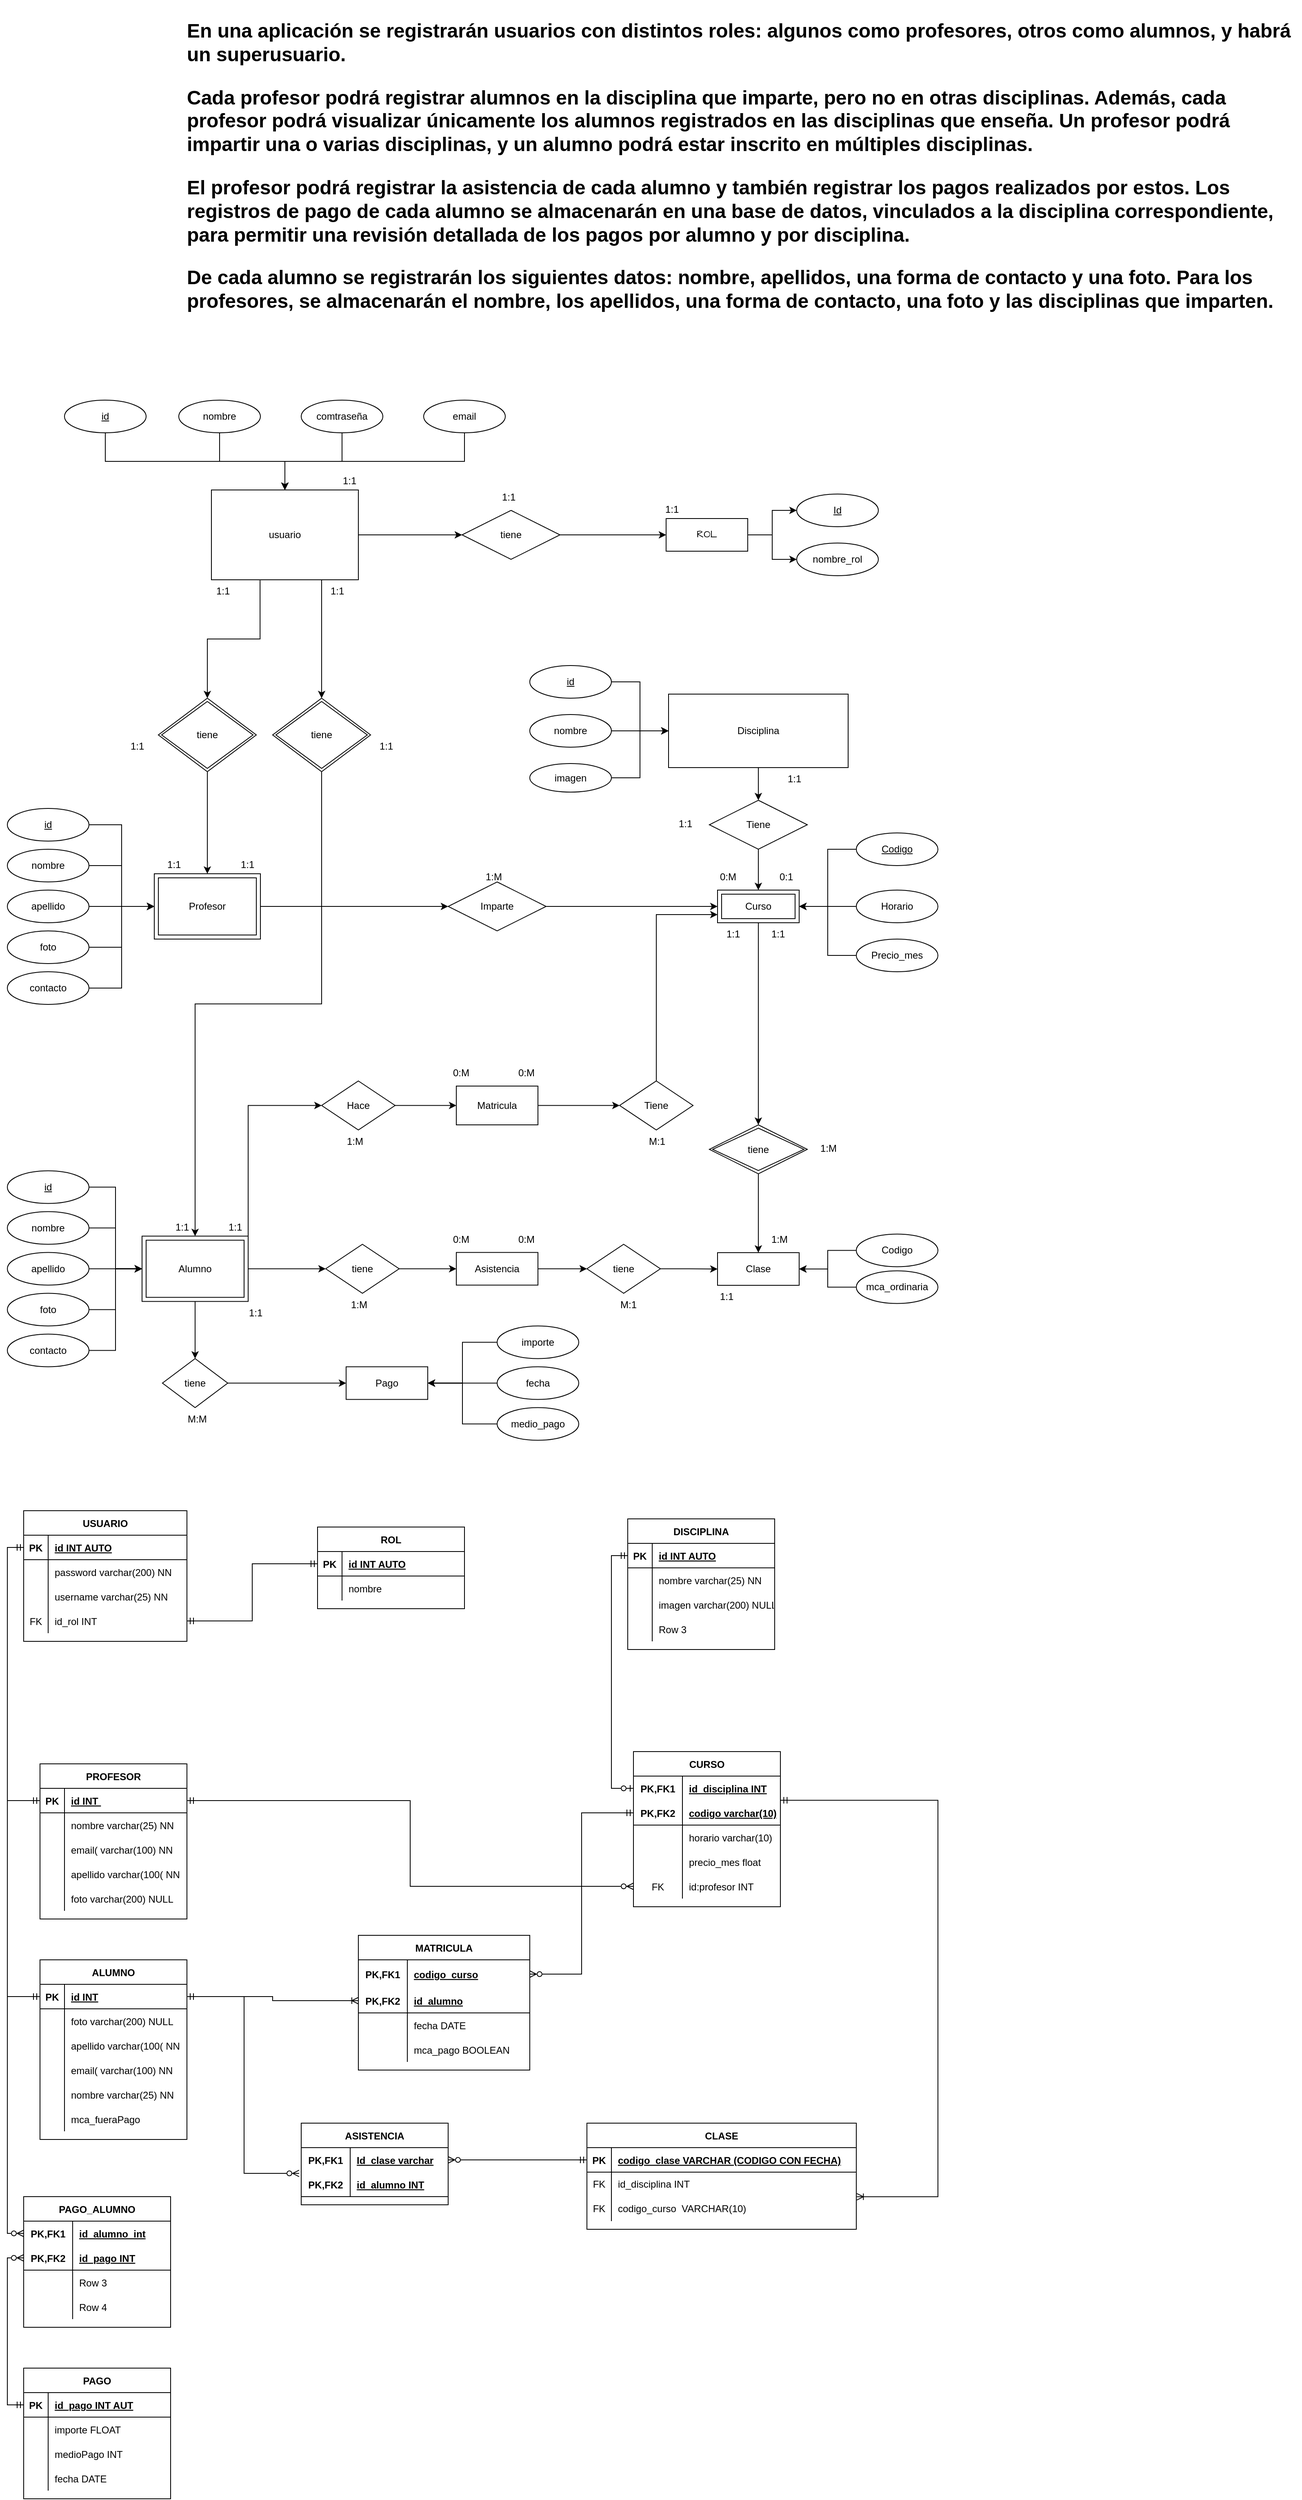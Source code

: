 <mxfile version="13.9.9" type="device" pages="2"><diagram id="Mflkv-v4IM2D1DRGNsUt" name="Página-1"><mxGraphModel dx="2249" dy="1983" grid="1" gridSize="10" guides="1" tooltips="1" connect="1" arrows="1" fold="1" page="1" pageScale="1" pageWidth="827" pageHeight="1169" math="0" shadow="0"><root><mxCell id="0"/><mxCell id="1" parent="0"/><mxCell id="bshhs0ZwcCgJ_onVV9tS-68" value="&lt;h1&gt;&lt;p&gt;En una aplicación se registrarán usuarios con distintos roles: algunos como profesores, otros como alumnos, y habrá un superusuario.&lt;/p&gt;&lt;p&gt;Cada profesor podrá registrar alumnos en la disciplina que imparte, pero no en otras disciplinas. Además, cada profesor podrá visualizar únicamente los alumnos registrados en las disciplinas que enseña. Un profesor podrá impartir una o varias disciplinas, y un alumno podrá estar inscrito en múltiples disciplinas.&lt;/p&gt;&lt;p&gt;El profesor podrá registrar la asistencia de cada alumno y también registrar los pagos realizados por estos. Los registros de pago de cada alumno se almacenarán en una base de datos, vinculados a la disciplina correspondiente, para permitir una revisión detallada de los pagos por alumno y por disciplina.&lt;/p&gt;&lt;p&gt;De cada alumno se registrarán los siguientes datos: nombre, apellidos, una forma de contacto y una foto. Para los profesores, se almacenarán el nombre, los apellidos, una forma de contacto, una foto y las disciplinas que imparten.&lt;/p&gt;&lt;/h1&gt;" style="text;html=1;strokeColor=none;fillColor=none;spacing=5;spacingTop=-20;whiteSpace=wrap;overflow=hidden;rounded=0;" parent="1" vertex="1"><mxGeometry x="-25" y="-650" width="1370" height="430" as="geometry"/></mxCell><mxCell id="U02tAGb0j_G3hSNQ7-95-25" style="edgeStyle=orthogonalEdgeStyle;rounded=0;orthogonalLoop=1;jettySize=auto;html=1;exitX=1;exitY=0.5;exitDx=0;exitDy=0;entryX=0;entryY=0.5;entryDx=0;entryDy=0;" parent="1" source="bshhs0ZwcCgJ_onVV9tS-69" target="U02tAGb0j_G3hSNQ7-95-24" edge="1"><mxGeometry relative="1" as="geometry"/></mxCell><mxCell id="gS0FB4GZesPMZkukI_1D-53" style="edgeStyle=orthogonalEdgeStyle;rounded=0;orthogonalLoop=1;jettySize=auto;html=1;exitX=0.5;exitY=1;exitDx=0;exitDy=0;entryX=0.5;entryY=0;entryDx=0;entryDy=0;" parent="1" source="gS0FB4GZesPMZkukI_1D-244" target="gS0FB4GZesPMZkukI_1D-246" edge="1"><mxGeometry relative="1" as="geometry"><mxPoint x="5" y="300" as="sourcePoint"/><mxPoint x="5" y="410" as="targetPoint"/></mxGeometry></mxCell><mxCell id="gS0FB4GZesPMZkukI_1D-75" style="edgeStyle=orthogonalEdgeStyle;rounded=0;orthogonalLoop=1;jettySize=auto;html=1;exitX=0.75;exitY=1;exitDx=0;exitDy=0;entryX=0.5;entryY=0;entryDx=0;entryDy=0;" parent="1" source="bshhs0ZwcCgJ_onVV9tS-69" target="gS0FB4GZesPMZkukI_1D-245" edge="1"><mxGeometry relative="1" as="geometry"><mxPoint x="145" y="210" as="targetPoint"/></mxGeometry></mxCell><mxCell id="bshhs0ZwcCgJ_onVV9tS-69" value="usuario" style="whiteSpace=wrap;html=1;align=center;" parent="1" vertex="1"><mxGeometry x="10" y="-60" width="180" height="110" as="geometry"/></mxCell><mxCell id="gS0FB4GZesPMZkukI_1D-64" style="edgeStyle=orthogonalEdgeStyle;rounded=0;orthogonalLoop=1;jettySize=auto;html=1;exitX=1;exitY=0;exitDx=0;exitDy=0;entryX=0;entryY=0.5;entryDx=0;entryDy=0;" parent="1" source="gS0FB4GZesPMZkukI_1D-247" target="gS0FB4GZesPMZkukI_1D-59" edge="1"><mxGeometry relative="1" as="geometry"><mxPoint x="80" y="853.75" as="sourcePoint"/></mxGeometry></mxCell><mxCell id="gS0FB4GZesPMZkukI_1D-68" style="edgeStyle=orthogonalEdgeStyle;rounded=0;orthogonalLoop=1;jettySize=auto;html=1;exitX=1;exitY=0.5;exitDx=0;exitDy=0;entryX=0;entryY=0.5;entryDx=0;entryDy=0;" parent="1" source="gS0FB4GZesPMZkukI_1D-247" target="gS0FB4GZesPMZkukI_1D-62" edge="1"><mxGeometry relative="1" as="geometry"><mxPoint x="80" y="893.75" as="sourcePoint"/></mxGeometry></mxCell><mxCell id="U02tAGb0j_G3hSNQ7-95-13" style="edgeStyle=orthogonalEdgeStyle;rounded=0;orthogonalLoop=1;jettySize=auto;html=1;exitX=1;exitY=0.5;exitDx=0;exitDy=0;entryX=0;entryY=0.5;entryDx=0;entryDy=0;" parent="1" source="gS0FB4GZesPMZkukI_1D-246" target="U02tAGb0j_G3hSNQ7-95-11" edge="1"><mxGeometry relative="1" as="geometry"><mxPoint x="96" y="435" as="targetPoint"/><mxPoint x="70" y="450" as="sourcePoint"/></mxGeometry></mxCell><mxCell id="gS0FB4GZesPMZkukI_1D-11" style="edgeStyle=orthogonalEdgeStyle;rounded=0;orthogonalLoop=1;jettySize=auto;html=1;exitX=0.5;exitY=1;exitDx=0;exitDy=0;entryX=0.5;entryY=0;entryDx=0;entryDy=0;" parent="1" source="bshhs0ZwcCgJ_onVV9tS-74" target="gS0FB4GZesPMZkukI_1D-8" edge="1"><mxGeometry relative="1" as="geometry"/></mxCell><mxCell id="bshhs0ZwcCgJ_onVV9tS-74" value="Disciplina" style="whiteSpace=wrap;html=1;align=center;" parent="1" vertex="1"><mxGeometry x="570" y="190" width="220" height="90" as="geometry"/></mxCell><mxCell id="gS0FB4GZesPMZkukI_1D-29" style="edgeStyle=orthogonalEdgeStyle;rounded=0;orthogonalLoop=1;jettySize=auto;html=1;exitX=1;exitY=0.5;exitDx=0;exitDy=0;entryX=0;entryY=0.5;entryDx=0;entryDy=0;" parent="1" source="bshhs0ZwcCgJ_onVV9tS-75" target="gS0FB4GZesPMZkukI_1D-246" edge="1"><mxGeometry relative="1" as="geometry"><mxPoint x="-60" y="450" as="targetPoint"/></mxGeometry></mxCell><mxCell id="bshhs0ZwcCgJ_onVV9tS-75" value="&lt;u&gt;id&lt;/u&gt;" style="ellipse;whiteSpace=wrap;html=1;align=center;" parent="1" vertex="1"><mxGeometry x="-240" y="330" width="100" height="40" as="geometry"/></mxCell><mxCell id="gS0FB4GZesPMZkukI_1D-30" style="edgeStyle=orthogonalEdgeStyle;rounded=0;orthogonalLoop=1;jettySize=auto;html=1;exitX=1;exitY=0.5;exitDx=0;exitDy=0;entryX=0;entryY=0.5;entryDx=0;entryDy=0;" parent="1" source="bshhs0ZwcCgJ_onVV9tS-76" target="gS0FB4GZesPMZkukI_1D-246" edge="1"><mxGeometry relative="1" as="geometry"><mxPoint x="-60" y="450" as="targetPoint"/></mxGeometry></mxCell><mxCell id="bshhs0ZwcCgJ_onVV9tS-76" value="nombre" style="ellipse;whiteSpace=wrap;html=1;align=center;" parent="1" vertex="1"><mxGeometry x="-240" y="380" width="100" height="40" as="geometry"/></mxCell><mxCell id="gS0FB4GZesPMZkukI_1D-31" style="edgeStyle=orthogonalEdgeStyle;rounded=0;orthogonalLoop=1;jettySize=auto;html=1;exitX=1;exitY=0.5;exitDx=0;exitDy=0;entryX=0;entryY=0.5;entryDx=0;entryDy=0;" parent="1" source="bshhs0ZwcCgJ_onVV9tS-77" target="gS0FB4GZesPMZkukI_1D-246" edge="1"><mxGeometry relative="1" as="geometry"><mxPoint x="-60" y="450" as="targetPoint"/></mxGeometry></mxCell><mxCell id="bshhs0ZwcCgJ_onVV9tS-77" value="apellido" style="ellipse;whiteSpace=wrap;html=1;align=center;" parent="1" vertex="1"><mxGeometry x="-240" y="430" width="100" height="40" as="geometry"/></mxCell><mxCell id="gS0FB4GZesPMZkukI_1D-32" style="edgeStyle=orthogonalEdgeStyle;rounded=0;orthogonalLoop=1;jettySize=auto;html=1;exitX=1;exitY=0.5;exitDx=0;exitDy=0;entryX=0;entryY=0.5;entryDx=0;entryDy=0;" parent="1" source="bshhs0ZwcCgJ_onVV9tS-78" target="gS0FB4GZesPMZkukI_1D-246" edge="1"><mxGeometry relative="1" as="geometry"><mxPoint x="-60" y="450" as="targetPoint"/></mxGeometry></mxCell><mxCell id="bshhs0ZwcCgJ_onVV9tS-78" value="foto" style="ellipse;whiteSpace=wrap;html=1;align=center;" parent="1" vertex="1"><mxGeometry x="-240" y="480" width="100" height="40" as="geometry"/></mxCell><mxCell id="gS0FB4GZesPMZkukI_1D-33" style="edgeStyle=orthogonalEdgeStyle;rounded=0;orthogonalLoop=1;jettySize=auto;html=1;exitX=1;exitY=0.5;exitDx=0;exitDy=0;entryX=0;entryY=0.5;entryDx=0;entryDy=0;" parent="1" source="bshhs0ZwcCgJ_onVV9tS-79" target="gS0FB4GZesPMZkukI_1D-246" edge="1"><mxGeometry relative="1" as="geometry"><mxPoint x="-60" y="450" as="targetPoint"/></mxGeometry></mxCell><mxCell id="bshhs0ZwcCgJ_onVV9tS-79" value="contacto" style="ellipse;whiteSpace=wrap;html=1;align=center;" parent="1" vertex="1"><mxGeometry x="-240" y="530" width="100" height="40" as="geometry"/></mxCell><mxCell id="gS0FB4GZesPMZkukI_1D-6" style="edgeStyle=orthogonalEdgeStyle;rounded=0;orthogonalLoop=1;jettySize=auto;html=1;exitX=1;exitY=0.5;exitDx=0;exitDy=0;entryX=0;entryY=0.5;entryDx=0;entryDy=0;" parent="1" source="bshhs0ZwcCgJ_onVV9tS-80" target="bshhs0ZwcCgJ_onVV9tS-74" edge="1"><mxGeometry relative="1" as="geometry"/></mxCell><mxCell id="bshhs0ZwcCgJ_onVV9tS-80" value="&lt;u&gt;id&lt;/u&gt;" style="ellipse;whiteSpace=wrap;html=1;align=center;" parent="1" vertex="1"><mxGeometry x="400" y="155" width="100" height="40" as="geometry"/></mxCell><mxCell id="gS0FB4GZesPMZkukI_1D-7" style="edgeStyle=orthogonalEdgeStyle;rounded=0;orthogonalLoop=1;jettySize=auto;html=1;exitX=1;exitY=0.5;exitDx=0;exitDy=0;" parent="1" source="bshhs0ZwcCgJ_onVV9tS-81" target="bshhs0ZwcCgJ_onVV9tS-74" edge="1"><mxGeometry relative="1" as="geometry"/></mxCell><mxCell id="bshhs0ZwcCgJ_onVV9tS-81" value="nombre" style="ellipse;whiteSpace=wrap;html=1;align=center;" parent="1" vertex="1"><mxGeometry x="400" y="215" width="100" height="40" as="geometry"/></mxCell><mxCell id="gS0FB4GZesPMZkukI_1D-18" style="edgeStyle=orthogonalEdgeStyle;rounded=0;orthogonalLoop=1;jettySize=auto;html=1;exitX=0;exitY=0.5;exitDx=0;exitDy=0;entryX=1;entryY=0.5;entryDx=0;entryDy=0;" parent="1" source="bshhs0ZwcCgJ_onVV9tS-82" target="gS0FB4GZesPMZkukI_1D-3" edge="1"><mxGeometry relative="1" as="geometry"/></mxCell><mxCell id="bshhs0ZwcCgJ_onVV9tS-82" value="Horario" style="ellipse;whiteSpace=wrap;html=1;align=center;" parent="1" vertex="1"><mxGeometry x="800" y="430" width="100" height="40" as="geometry"/></mxCell><mxCell id="U02tAGb0j_G3hSNQ7-95-22" style="edgeStyle=orthogonalEdgeStyle;rounded=0;orthogonalLoop=1;jettySize=auto;html=1;exitX=1;exitY=0.5;exitDx=0;exitDy=0;entryX=0;entryY=0.5;entryDx=0;entryDy=0;" parent="1" source="U02tAGb0j_G3hSNQ7-95-1" target="U02tAGb0j_G3hSNQ7-95-2" edge="1"><mxGeometry relative="1" as="geometry"/></mxCell><mxCell id="U02tAGb0j_G3hSNQ7-95-23" style="edgeStyle=orthogonalEdgeStyle;rounded=0;orthogonalLoop=1;jettySize=auto;html=1;exitX=1;exitY=0.5;exitDx=0;exitDy=0;entryX=0;entryY=0.5;entryDx=0;entryDy=0;" parent="1" source="U02tAGb0j_G3hSNQ7-95-1" target="U02tAGb0j_G3hSNQ7-95-3" edge="1"><mxGeometry relative="1" as="geometry"/></mxCell><mxCell id="U02tAGb0j_G3hSNQ7-95-1" value="ROL" style="whiteSpace=wrap;html=1;align=center;hachureGap=4;fontFamily=Architects Daughter;fontSource=https%3A%2F%2Ffonts.googleapis.com%2Fcss%3Ffamily%3DArchitects%2BDaughter;" parent="1" vertex="1"><mxGeometry x="567" y="-25" width="100" height="40" as="geometry"/></mxCell><mxCell id="U02tAGb0j_G3hSNQ7-95-2" value="&lt;u&gt;Id&lt;/u&gt;" style="ellipse;whiteSpace=wrap;html=1;align=center;" parent="1" vertex="1"><mxGeometry x="727" y="-55" width="100" height="40" as="geometry"/></mxCell><mxCell id="U02tAGb0j_G3hSNQ7-95-3" value="nombre_rol" style="ellipse;whiteSpace=wrap;html=1;align=center;" parent="1" vertex="1"><mxGeometry x="727" y="5" width="100" height="40" as="geometry"/></mxCell><mxCell id="gS0FB4GZesPMZkukI_1D-5" style="edgeStyle=orthogonalEdgeStyle;rounded=0;orthogonalLoop=1;jettySize=auto;html=1;exitX=1;exitY=0.5;exitDx=0;exitDy=0;entryX=0;entryY=0.5;entryDx=0;entryDy=0;" parent="1" source="U02tAGb0j_G3hSNQ7-95-11" target="gS0FB4GZesPMZkukI_1D-3" edge="1"><mxGeometry relative="1" as="geometry"/></mxCell><mxCell id="U02tAGb0j_G3hSNQ7-95-11" value="Imparte&lt;span style=&quot;color: rgba(0, 0, 0, 0); font-family: monospace; font-size: 0px; text-align: start; text-wrap: nowrap;&quot;&gt;%3CmxGraphModel%3E%3Croot%3E%3CmxCell%20id%3D%220%22%2F%3E%3CmxCell%20id%3D%221%22%20parent%3D%220%22%2F%3E%3CmxCell%20id%3D%222%22%20value%3D%22%26lt%3Bu%26gt%3Bid%26lt%3B%2Fu%26gt%3B%22%20style%3D%22ellipse%3BwhiteSpace%3Dwrap%3Bhtml%3D1%3Balign%3Dcenter%3B%22%20vertex%3D%221%22%20parent%3D%221%22%3E%3CmxGeometry%20x%3D%221072%22%20y%3D%22160%22%20width%3D%22100%22%20height%3D%2240%22%20as%3D%22geometry%22%2F%3E%3C%2FmxCell%3E%3CmxCell%20id%3D%223%22%20value%3D%22nombre%22%20style%3D%22ellipse%3BwhiteSpace%3Dwrap%3Bhtml%3D1%3Balign%3Dcenter%3B%22%20vertex%3D%221%22%20parent%3D%221%22%3E%3CmxGeometry%20x%3D%221072%22%20y%3D%22220%22%20width%3D%22100%22%20height%3D%2240%22%20as%3D%22geometry%22%2F%3E%3C%2FmxCell%3E%3CmxCell%20id%3D%224%22%20value%3D%22Horario%22%20style%3D%22ellipse%3BwhiteSpace%3Dwrap%3Bhtml%3D1%3Balign%3Dcenter%3B%22%20vertex%3D%221%22%20parent%3D%221%22%3E%3CmxGeometry%20x%3D%221072%22%20y%3D%22290%22%20width%3D%22100%22%20height%3D%2240%22%20as%3D%22geometry%22%2F%3E%3C%2FmxCell%3E%3C%2Froot%3E%3C%2FmxGraphModel%3E&lt;/span&gt;&lt;span style=&quot;color: rgba(0, 0, 0, 0); font-family: monospace; font-size: 0px; text-align: start; text-wrap: nowrap;&quot;&gt;%3CmxGraphModel%3E%3Croot%3E%3CmxCell%20id%3D%220%22%2F%3E%3CmxCell%20id%3D%221%22%20parent%3D%220%22%2F%3E%3CmxCell%20id%3D%222%22%20value%3D%22%26lt%3Bu%26gt%3Bid%26lt%3B%2Fu%26gt%3B%22%20style%3D%22ellipse%3BwhiteSpace%3Dwrap%3Bhtml%3D1%3Balign%3Dcenter%3B%22%20vertex%3D%221%22%20parent%3D%221%22%3E%3CmxGeometry%20x%3D%221072%22%20y%3D%22160%22%20width%3D%22100%22%20height%3D%2240%22%20as%3D%22geometry%22%2F%3E%3C%2FmxCell%3E%3CmxCell%20id%3D%223%22%20value%3D%22nombre%22%20style%3D%22ellipse%3BwhiteSpace%3Dwrap%3Bhtml%3D1%3Balign%3Dcenter%3B%22%20vertex%3D%221%22%20parent%3D%221%22%3E%3CmxGeometry%20x%3D%221072%22%20y%3D%22220%22%20width%3D%22100%22%20height%3D%2240%22%20as%3D%22geometry%22%2F%3E%3C%2FmxCell%3E%3CmxCell%20id%3D%224%22%20value%3D%22Horario%22%20style%3D%22ellipse%3BwhiteSpace%3Dwrap%3Bhtml%3D1%3Balign%3Dcenter%3B%22%20vertex%3D%221%22%20parent%3D%221%22%3E%3CmxGeometry%20x%3D%221072%22%20y%3D%22290%22%20width%3D%22100%22%20height%3D%2240%22%20as%3D%22geometry%22%2F%3E%3C%2FmxCell%3E%3C%2Froot%3E%3C%2FmxGraphModel%3E&lt;/span&gt;" style="shape=rhombus;perimeter=rhombusPerimeter;whiteSpace=wrap;html=1;align=center;" parent="1" vertex="1"><mxGeometry x="300" y="420" width="120" height="60" as="geometry"/></mxCell><mxCell id="U02tAGb0j_G3hSNQ7-95-26" style="edgeStyle=orthogonalEdgeStyle;rounded=0;orthogonalLoop=1;jettySize=auto;html=1;exitX=1;exitY=0.5;exitDx=0;exitDy=0;entryX=0;entryY=0.5;entryDx=0;entryDy=0;" parent="1" source="U02tAGb0j_G3hSNQ7-95-24" target="U02tAGb0j_G3hSNQ7-95-1" edge="1"><mxGeometry relative="1" as="geometry"/></mxCell><mxCell id="U02tAGb0j_G3hSNQ7-95-24" value="tiene" style="shape=rhombus;perimeter=rhombusPerimeter;whiteSpace=wrap;html=1;align=center;" parent="1" vertex="1"><mxGeometry x="317" y="-35" width="120" height="60" as="geometry"/></mxCell><mxCell id="gS0FB4GZesPMZkukI_1D-13" style="edgeStyle=orthogonalEdgeStyle;rounded=0;orthogonalLoop=1;jettySize=auto;html=1;exitX=0.5;exitY=1;exitDx=0;exitDy=0;entryX=0.5;entryY=0;entryDx=0;entryDy=0;" parent="1" source="gS0FB4GZesPMZkukI_1D-3" target="gS0FB4GZesPMZkukI_1D-73" edge="1"><mxGeometry relative="1" as="geometry"><mxPoint x="678" y="550" as="targetPoint"/></mxGeometry></mxCell><mxCell id="gS0FB4GZesPMZkukI_1D-3" value="Curso" style="shape=ext;margin=3;double=1;whiteSpace=wrap;html=1;align=center;" parent="1" vertex="1"><mxGeometry x="630" y="430" width="100" height="40" as="geometry"/></mxCell><mxCell id="gS0FB4GZesPMZkukI_1D-12" style="edgeStyle=orthogonalEdgeStyle;rounded=0;orthogonalLoop=1;jettySize=auto;html=1;exitX=0.5;exitY=1;exitDx=0;exitDy=0;" parent="1" source="gS0FB4GZesPMZkukI_1D-8" target="gS0FB4GZesPMZkukI_1D-3" edge="1"><mxGeometry relative="1" as="geometry"/></mxCell><mxCell id="gS0FB4GZesPMZkukI_1D-8" value="Tiene" style="shape=rhombus;perimeter=rhombusPerimeter;whiteSpace=wrap;html=1;align=center;" parent="1" vertex="1"><mxGeometry x="620" y="320" width="120" height="60" as="geometry"/></mxCell><mxCell id="gS0FB4GZesPMZkukI_1D-14" style="edgeStyle=orthogonalEdgeStyle;rounded=0;orthogonalLoop=1;jettySize=auto;html=1;exitX=0.5;exitY=1;exitDx=0;exitDy=0;entryX=0.5;entryY=0;entryDx=0;entryDy=0;" parent="1" source="gS0FB4GZesPMZkukI_1D-73" target="rVxZauOqWMavjw-QPtEj-25" edge="1"><mxGeometry relative="1" as="geometry"><mxPoint x="680" y="776.25" as="sourcePoint"/><mxPoint x="680" y="873.75" as="targetPoint"/></mxGeometry></mxCell><mxCell id="gS0FB4GZesPMZkukI_1D-17" style="edgeStyle=orthogonalEdgeStyle;rounded=0;orthogonalLoop=1;jettySize=auto;html=1;exitX=0;exitY=0.5;exitDx=0;exitDy=0;entryX=1;entryY=0.5;entryDx=0;entryDy=0;" parent="1" source="gS0FB4GZesPMZkukI_1D-16" target="gS0FB4GZesPMZkukI_1D-3" edge="1"><mxGeometry relative="1" as="geometry"/></mxCell><mxCell id="gS0FB4GZesPMZkukI_1D-16" value="Codigo" style="ellipse;whiteSpace=wrap;html=1;align=center;fontStyle=4;" parent="1" vertex="1"><mxGeometry x="800" y="360" width="100" height="40" as="geometry"/></mxCell><mxCell id="gS0FB4GZesPMZkukI_1D-34" style="edgeStyle=orthogonalEdgeStyle;rounded=0;orthogonalLoop=1;jettySize=auto;html=1;exitX=1;exitY=0.5;exitDx=0;exitDy=0;entryX=0;entryY=0.5;entryDx=0;entryDy=0;" parent="1" source="gS0FB4GZesPMZkukI_1D-19" target="gS0FB4GZesPMZkukI_1D-247" edge="1"><mxGeometry relative="1" as="geometry"><mxPoint x="-60" y="710" as="targetPoint"/></mxGeometry></mxCell><mxCell id="gS0FB4GZesPMZkukI_1D-19" value="&lt;u&gt;id&lt;/u&gt;" style="ellipse;whiteSpace=wrap;html=1;align=center;" parent="1" vertex="1"><mxGeometry x="-240" y="773.75" width="100" height="40" as="geometry"/></mxCell><mxCell id="gS0FB4GZesPMZkukI_1D-35" style="edgeStyle=orthogonalEdgeStyle;rounded=0;orthogonalLoop=1;jettySize=auto;html=1;exitX=1;exitY=0.5;exitDx=0;exitDy=0;entryX=0;entryY=0.5;entryDx=0;entryDy=0;" parent="1" source="gS0FB4GZesPMZkukI_1D-20" target="gS0FB4GZesPMZkukI_1D-247" edge="1"><mxGeometry relative="1" as="geometry"><mxPoint x="-60" y="710" as="targetPoint"/></mxGeometry></mxCell><mxCell id="gS0FB4GZesPMZkukI_1D-20" value="nombre" style="ellipse;whiteSpace=wrap;html=1;align=center;" parent="1" vertex="1"><mxGeometry x="-240" y="823.75" width="100" height="40" as="geometry"/></mxCell><mxCell id="gS0FB4GZesPMZkukI_1D-36" style="edgeStyle=orthogonalEdgeStyle;rounded=0;orthogonalLoop=1;jettySize=auto;html=1;exitX=1;exitY=0.5;exitDx=0;exitDy=0;entryX=0;entryY=0.5;entryDx=0;entryDy=0;" parent="1" source="gS0FB4GZesPMZkukI_1D-21" target="gS0FB4GZesPMZkukI_1D-247" edge="1"><mxGeometry relative="1" as="geometry"><mxPoint x="-60" y="710" as="targetPoint"/></mxGeometry></mxCell><mxCell id="gS0FB4GZesPMZkukI_1D-21" value="apellido" style="ellipse;whiteSpace=wrap;html=1;align=center;" parent="1" vertex="1"><mxGeometry x="-240" y="873.75" width="100" height="40" as="geometry"/></mxCell><mxCell id="gS0FB4GZesPMZkukI_1D-37" style="edgeStyle=orthogonalEdgeStyle;rounded=0;orthogonalLoop=1;jettySize=auto;html=1;exitX=1;exitY=0.5;exitDx=0;exitDy=0;entryX=0;entryY=0.5;entryDx=0;entryDy=0;" parent="1" source="gS0FB4GZesPMZkukI_1D-22" target="gS0FB4GZesPMZkukI_1D-247" edge="1"><mxGeometry relative="1" as="geometry"><mxPoint x="-60" y="710" as="targetPoint"/></mxGeometry></mxCell><mxCell id="gS0FB4GZesPMZkukI_1D-22" value="foto" style="ellipse;whiteSpace=wrap;html=1;align=center;" parent="1" vertex="1"><mxGeometry x="-240" y="923.75" width="100" height="40" as="geometry"/></mxCell><mxCell id="gS0FB4GZesPMZkukI_1D-38" style="edgeStyle=orthogonalEdgeStyle;rounded=0;orthogonalLoop=1;jettySize=auto;html=1;entryX=0;entryY=0.5;entryDx=0;entryDy=0;exitX=1;exitY=0.5;exitDx=0;exitDy=0;" parent="1" source="gS0FB4GZesPMZkukI_1D-23" target="gS0FB4GZesPMZkukI_1D-247" edge="1"><mxGeometry relative="1" as="geometry"><mxPoint x="-110" y="840" as="sourcePoint"/><mxPoint x="-60" y="710" as="targetPoint"/></mxGeometry></mxCell><mxCell id="gS0FB4GZesPMZkukI_1D-23" value="contacto" style="ellipse;whiteSpace=wrap;html=1;align=center;" parent="1" vertex="1"><mxGeometry x="-240" y="973.75" width="100" height="40" as="geometry"/></mxCell><mxCell id="gS0FB4GZesPMZkukI_1D-42" style="edgeStyle=orthogonalEdgeStyle;rounded=0;orthogonalLoop=1;jettySize=auto;html=1;exitX=0.5;exitY=1;exitDx=0;exitDy=0;entryX=0.5;entryY=0;entryDx=0;entryDy=0;" parent="1" source="gS0FB4GZesPMZkukI_1D-39" target="bshhs0ZwcCgJ_onVV9tS-69" edge="1"><mxGeometry relative="1" as="geometry"/></mxCell><mxCell id="gS0FB4GZesPMZkukI_1D-39" value="nombre" style="ellipse;whiteSpace=wrap;html=1;align=center;" parent="1" vertex="1"><mxGeometry x="-30" y="-170" width="100" height="40" as="geometry"/></mxCell><mxCell id="gS0FB4GZesPMZkukI_1D-43" style="edgeStyle=orthogonalEdgeStyle;rounded=0;orthogonalLoop=1;jettySize=auto;html=1;exitX=0.5;exitY=1;exitDx=0;exitDy=0;" parent="1" source="gS0FB4GZesPMZkukI_1D-40" target="bshhs0ZwcCgJ_onVV9tS-69" edge="1"><mxGeometry relative="1" as="geometry"/></mxCell><mxCell id="gS0FB4GZesPMZkukI_1D-40" value="comtraseña" style="ellipse;whiteSpace=wrap;html=1;align=center;" parent="1" vertex="1"><mxGeometry x="120" y="-170" width="100" height="40" as="geometry"/></mxCell><mxCell id="gS0FB4GZesPMZkukI_1D-44" style="edgeStyle=orthogonalEdgeStyle;rounded=0;orthogonalLoop=1;jettySize=auto;html=1;exitX=0.5;exitY=1;exitDx=0;exitDy=0;entryX=0.5;entryY=0;entryDx=0;entryDy=0;" parent="1" source="gS0FB4GZesPMZkukI_1D-41" target="bshhs0ZwcCgJ_onVV9tS-69" edge="1"><mxGeometry relative="1" as="geometry"/></mxCell><mxCell id="gS0FB4GZesPMZkukI_1D-41" value="email" style="ellipse;whiteSpace=wrap;html=1;align=center;" parent="1" vertex="1"><mxGeometry x="270" y="-170" width="100" height="40" as="geometry"/></mxCell><mxCell id="_lmXwQP5ejawGsEZyamH-1" style="edgeStyle=orthogonalEdgeStyle;rounded=0;orthogonalLoop=1;jettySize=auto;html=1;exitX=0;exitY=0.5;exitDx=0;exitDy=0;" parent="1" source="gS0FB4GZesPMZkukI_1D-45" target="rVxZauOqWMavjw-QPtEj-25" edge="1"><mxGeometry relative="1" as="geometry"/></mxCell><mxCell id="gS0FB4GZesPMZkukI_1D-45" value="Codigo" style="ellipse;whiteSpace=wrap;html=1;align=center;" parent="1" vertex="1"><mxGeometry x="800" y="851.25" width="100" height="40" as="geometry"/></mxCell><mxCell id="gS0FB4GZesPMZkukI_1D-48" style="edgeStyle=orthogonalEdgeStyle;rounded=0;orthogonalLoop=1;jettySize=auto;html=1;exitX=0;exitY=0.5;exitDx=0;exitDy=0;entryX=1;entryY=0.5;entryDx=0;entryDy=0;" parent="1" source="gS0FB4GZesPMZkukI_1D-47" target="gS0FB4GZesPMZkukI_1D-3" edge="1"><mxGeometry relative="1" as="geometry"/></mxCell><mxCell id="gS0FB4GZesPMZkukI_1D-47" value="Precio_mes" style="ellipse;whiteSpace=wrap;html=1;align=center;" parent="1" vertex="1"><mxGeometry x="800" y="490" width="100" height="40" as="geometry"/></mxCell><mxCell id="gS0FB4GZesPMZkukI_1D-56" style="edgeStyle=orthogonalEdgeStyle;rounded=0;orthogonalLoop=1;jettySize=auto;html=1;exitX=0.331;exitY=1.006;exitDx=0;exitDy=0;entryX=0.5;entryY=0;entryDx=0;entryDy=0;exitPerimeter=0;" parent="1" source="bshhs0ZwcCgJ_onVV9tS-69" target="gS0FB4GZesPMZkukI_1D-244" edge="1"><mxGeometry relative="1" as="geometry"><mxPoint x="120" y="20" as="sourcePoint"/><mxPoint x="5" y="210" as="targetPoint"/><Array as="points"/></mxGeometry></mxCell><mxCell id="gS0FB4GZesPMZkukI_1D-67" style="edgeStyle=orthogonalEdgeStyle;rounded=0;orthogonalLoop=1;jettySize=auto;html=1;exitX=1;exitY=0.5;exitDx=0;exitDy=0;" parent="1" source="gS0FB4GZesPMZkukI_1D-58" target="gS0FB4GZesPMZkukI_1D-63" edge="1"><mxGeometry relative="1" as="geometry"/></mxCell><mxCell id="gS0FB4GZesPMZkukI_1D-58" value="Matricula" style="whiteSpace=wrap;html=1;align=center;" parent="1" vertex="1"><mxGeometry x="310" y="670" width="100" height="47.5" as="geometry"/></mxCell><mxCell id="gS0FB4GZesPMZkukI_1D-65" style="edgeStyle=orthogonalEdgeStyle;rounded=0;orthogonalLoop=1;jettySize=auto;html=1;exitX=1;exitY=0.5;exitDx=0;exitDy=0;entryX=0;entryY=0.5;entryDx=0;entryDy=0;" parent="1" source="gS0FB4GZesPMZkukI_1D-59" target="gS0FB4GZesPMZkukI_1D-58" edge="1"><mxGeometry relative="1" as="geometry"/></mxCell><mxCell id="gS0FB4GZesPMZkukI_1D-59" value="Hace" style="shape=rhombus;perimeter=rhombusPerimeter;whiteSpace=wrap;html=1;align=center;" parent="1" vertex="1"><mxGeometry x="145" y="663.75" width="90" height="60" as="geometry"/></mxCell><mxCell id="gS0FB4GZesPMZkukI_1D-71" style="edgeStyle=orthogonalEdgeStyle;rounded=0;orthogonalLoop=1;jettySize=auto;html=1;exitX=1;exitY=0.5;exitDx=0;exitDy=0;entryX=0;entryY=0.5;entryDx=0;entryDy=0;" parent="1" source="gS0FB4GZesPMZkukI_1D-60" target="gS0FB4GZesPMZkukI_1D-70" edge="1"><mxGeometry relative="1" as="geometry"/></mxCell><mxCell id="gS0FB4GZesPMZkukI_1D-60" value="Asistencia" style="whiteSpace=wrap;html=1;align=center;" parent="1" vertex="1"><mxGeometry x="310" y="873.75" width="100" height="40" as="geometry"/></mxCell><mxCell id="gS0FB4GZesPMZkukI_1D-69" style="edgeStyle=orthogonalEdgeStyle;rounded=0;orthogonalLoop=1;jettySize=auto;html=1;exitX=1;exitY=0.5;exitDx=0;exitDy=0;entryX=0;entryY=0.5;entryDx=0;entryDy=0;" parent="1" source="gS0FB4GZesPMZkukI_1D-62" target="gS0FB4GZesPMZkukI_1D-60" edge="1"><mxGeometry relative="1" as="geometry"/></mxCell><mxCell id="gS0FB4GZesPMZkukI_1D-62" value="tiene" style="shape=rhombus;perimeter=rhombusPerimeter;whiteSpace=wrap;html=1;align=center;" parent="1" vertex="1"><mxGeometry x="150" y="863.75" width="90" height="60" as="geometry"/></mxCell><mxCell id="gS0FB4GZesPMZkukI_1D-66" style="edgeStyle=orthogonalEdgeStyle;rounded=0;orthogonalLoop=1;jettySize=auto;html=1;exitX=0.5;exitY=0;exitDx=0;exitDy=0;entryX=0;entryY=0.75;entryDx=0;entryDy=0;" parent="1" source="gS0FB4GZesPMZkukI_1D-63" target="gS0FB4GZesPMZkukI_1D-3" edge="1"><mxGeometry relative="1" as="geometry"/></mxCell><mxCell id="gS0FB4GZesPMZkukI_1D-63" value="Tiene" style="shape=rhombus;perimeter=rhombusPerimeter;whiteSpace=wrap;html=1;align=center;" parent="1" vertex="1"><mxGeometry x="510" y="663.75" width="90" height="60" as="geometry"/></mxCell><mxCell id="gS0FB4GZesPMZkukI_1D-72" style="edgeStyle=orthogonalEdgeStyle;rounded=0;orthogonalLoop=1;jettySize=auto;html=1;exitX=1;exitY=0.5;exitDx=0;exitDy=0;entryX=0;entryY=0.5;entryDx=0;entryDy=0;" parent="1" source="gS0FB4GZesPMZkukI_1D-70" target="rVxZauOqWMavjw-QPtEj-25" edge="1"><mxGeometry relative="1" as="geometry"><mxPoint x="630" y="893.75" as="targetPoint"/></mxGeometry></mxCell><mxCell id="gS0FB4GZesPMZkukI_1D-70" value="tiene" style="shape=rhombus;perimeter=rhombusPerimeter;whiteSpace=wrap;html=1;align=center;" parent="1" vertex="1"><mxGeometry x="470" y="863.75" width="90" height="60" as="geometry"/></mxCell><mxCell id="gS0FB4GZesPMZkukI_1D-73" value="tiene" style="shape=rhombus;double=1;perimeter=rhombusPerimeter;whiteSpace=wrap;html=1;align=center;" parent="1" vertex="1"><mxGeometry x="620" y="717.5" width="120" height="60" as="geometry"/></mxCell><mxCell id="gS0FB4GZesPMZkukI_1D-76" value="1:1" style="text;strokeColor=none;fillColor=none;spacingLeft=4;spacingRight=4;overflow=hidden;rotatable=0;points=[[0,0.5],[1,0.5]];portConstraint=eastwest;fontSize=12;" parent="1" vertex="1"><mxGeometry x="-95" y="240" width="40" height="30" as="geometry"/></mxCell><mxCell id="gS0FB4GZesPMZkukI_1D-77" value="1:1" style="text;strokeColor=none;fillColor=none;spacingLeft=4;spacingRight=4;overflow=hidden;rotatable=0;points=[[0,0.5],[1,0.5]];portConstraint=eastwest;fontSize=12;" parent="1" vertex="1"><mxGeometry x="210" y="240" width="40" height="30" as="geometry"/></mxCell><mxCell id="gS0FB4GZesPMZkukI_1D-78" value="1:1" style="text;strokeColor=none;fillColor=none;spacingLeft=4;spacingRight=4;overflow=hidden;rotatable=0;points=[[0,0.5],[1,0.5]];portConstraint=eastwest;fontSize=12;" parent="1" vertex="1"><mxGeometry x="10" y="50" width="40" height="30" as="geometry"/></mxCell><mxCell id="gS0FB4GZesPMZkukI_1D-79" value="1:1" style="text;strokeColor=none;fillColor=none;spacingLeft=4;spacingRight=4;overflow=hidden;rotatable=0;points=[[0,0.5],[1,0.5]];portConstraint=eastwest;fontSize=12;" parent="1" vertex="1"><mxGeometry x="-50" y="385" width="40" height="30" as="geometry"/></mxCell><mxCell id="gS0FB4GZesPMZkukI_1D-80" value="1:1" style="text;strokeColor=none;fillColor=none;spacingLeft=4;spacingRight=4;overflow=hidden;rotatable=0;points=[[0,0.5],[1,0.5]];portConstraint=eastwest;fontSize=12;" parent="1" vertex="1"><mxGeometry x="150" y="50" width="40" height="30" as="geometry"/></mxCell><mxCell id="gS0FB4GZesPMZkukI_1D-81" value="1:1" style="text;strokeColor=none;fillColor=none;spacingLeft=4;spacingRight=4;overflow=hidden;rotatable=0;points=[[0,0.5],[1,0.5]];portConstraint=eastwest;fontSize=12;" parent="1" vertex="1"><mxGeometry x="-40" y="828.75" width="40" height="30" as="geometry"/></mxCell><mxCell id="gS0FB4GZesPMZkukI_1D-82" value="1:1" style="text;strokeColor=none;fillColor=none;spacingLeft=4;spacingRight=4;overflow=hidden;rotatable=0;points=[[0,0.5],[1,0.5]];portConstraint=eastwest;fontSize=12;" parent="1" vertex="1"><mxGeometry x="40" y="385" width="40" height="30" as="geometry"/></mxCell><mxCell id="gS0FB4GZesPMZkukI_1D-83" value="1:M" style="text;strokeColor=none;fillColor=none;spacingLeft=4;spacingRight=4;overflow=hidden;rotatable=0;points=[[0,0.5],[1,0.5]];portConstraint=eastwest;fontSize=12;" parent="1" vertex="1"><mxGeometry x="340" y="400" width="40" height="30" as="geometry"/></mxCell><mxCell id="gS0FB4GZesPMZkukI_1D-84" value="0:M" style="text;strokeColor=none;fillColor=none;spacingLeft=4;spacingRight=4;overflow=hidden;rotatable=0;points=[[0,0.5],[1,0.5]];portConstraint=eastwest;fontSize=12;" parent="1" vertex="1"><mxGeometry x="627" y="400" width="40" height="30" as="geometry"/></mxCell><mxCell id="gS0FB4GZesPMZkukI_1D-85" value="1:1" style="text;strokeColor=none;fillColor=none;spacingLeft=4;spacingRight=4;overflow=hidden;rotatable=0;points=[[0,0.5],[1,0.5]];portConstraint=eastwest;fontSize=12;" parent="1" vertex="1"><mxGeometry x="576.5" y="335" width="40" height="30" as="geometry"/></mxCell><mxCell id="gS0FB4GZesPMZkukI_1D-86" value="1:1" style="text;strokeColor=none;fillColor=none;spacingLeft=4;spacingRight=4;overflow=hidden;rotatable=0;points=[[0,0.5],[1,0.5]];portConstraint=eastwest;fontSize=12;" parent="1" vertex="1"><mxGeometry x="710" y="280" width="40" height="30" as="geometry"/></mxCell><mxCell id="gS0FB4GZesPMZkukI_1D-87" value="0:1" style="text;strokeColor=none;fillColor=none;spacingLeft=4;spacingRight=4;overflow=hidden;rotatable=0;points=[[0,0.5],[1,0.5]];portConstraint=eastwest;fontSize=12;" parent="1" vertex="1"><mxGeometry x="700" y="400" width="40" height="30" as="geometry"/></mxCell><mxCell id="gS0FB4GZesPMZkukI_1D-88" value="1:M" style="text;strokeColor=none;fillColor=none;spacingLeft=4;spacingRight=4;overflow=hidden;rotatable=0;points=[[0,0.5],[1,0.5]];portConstraint=eastwest;fontSize=12;" parent="1" vertex="1"><mxGeometry x="750" y="732.5" width="40" height="30" as="geometry"/></mxCell><mxCell id="gS0FB4GZesPMZkukI_1D-89" value="1:1" style="text;strokeColor=none;fillColor=none;spacingLeft=4;spacingRight=4;overflow=hidden;rotatable=0;points=[[0,0.5],[1,0.5]];portConstraint=eastwest;fontSize=12;" parent="1" vertex="1"><mxGeometry x="690" y="470" width="40" height="30" as="geometry"/></mxCell><mxCell id="gS0FB4GZesPMZkukI_1D-90" value="1:M" style="text;strokeColor=none;fillColor=none;spacingLeft=4;spacingRight=4;overflow=hidden;rotatable=0;points=[[0,0.5],[1,0.5]];portConstraint=eastwest;fontSize=12;" parent="1" vertex="1"><mxGeometry x="690" y="843.75" width="40" height="30" as="geometry"/></mxCell><mxCell id="gS0FB4GZesPMZkukI_1D-91" value="1:M" style="text;strokeColor=none;fillColor=none;spacingLeft=4;spacingRight=4;overflow=hidden;rotatable=0;points=[[0,0.5],[1,0.5]];portConstraint=eastwest;fontSize=12;" parent="1" vertex="1"><mxGeometry x="170" y="723.75" width="40" height="30" as="geometry"/></mxCell><mxCell id="gS0FB4GZesPMZkukI_1D-92" value="M:1" style="text;strokeColor=none;fillColor=none;spacingLeft=4;spacingRight=4;overflow=hidden;rotatable=0;points=[[0,0.5],[1,0.5]];portConstraint=eastwest;fontSize=12;" parent="1" vertex="1"><mxGeometry x="540" y="723.75" width="40" height="30" as="geometry"/></mxCell><mxCell id="gS0FB4GZesPMZkukI_1D-93" value="1:1" style="text;strokeColor=none;fillColor=none;spacingLeft=4;spacingRight=4;overflow=hidden;rotatable=0;points=[[0,0.5],[1,0.5]];portConstraint=eastwest;fontSize=12;" parent="1" vertex="1"><mxGeometry x="25" y="828.75" width="40" height="30" as="geometry"/></mxCell><mxCell id="gS0FB4GZesPMZkukI_1D-95" value="0:M" style="text;strokeColor=none;fillColor=none;spacingLeft=4;spacingRight=4;overflow=hidden;rotatable=0;points=[[0,0.5],[1,0.5]];portConstraint=eastwest;fontSize=12;" parent="1" vertex="1"><mxGeometry x="300" y="640" width="40" height="30" as="geometry"/></mxCell><mxCell id="gS0FB4GZesPMZkukI_1D-96" value="0:M" style="text;strokeColor=none;fillColor=none;spacingLeft=4;spacingRight=4;overflow=hidden;rotatable=0;points=[[0,0.5],[1,0.5]];portConstraint=eastwest;fontSize=12;" parent="1" vertex="1"><mxGeometry x="380" y="640" width="40" height="30" as="geometry"/></mxCell><mxCell id="gS0FB4GZesPMZkukI_1D-97" value="1:1" style="text;strokeColor=none;fillColor=none;spacingLeft=4;spacingRight=4;overflow=hidden;rotatable=0;points=[[0,0.5],[1,0.5]];portConstraint=eastwest;fontSize=12;" parent="1" vertex="1"><mxGeometry x="635" y="470" width="40" height="30" as="geometry"/></mxCell><mxCell id="gS0FB4GZesPMZkukI_1D-98" value="1:M" style="text;strokeColor=none;fillColor=none;spacingLeft=4;spacingRight=4;overflow=hidden;rotatable=0;points=[[0,0.5],[1,0.5]];portConstraint=eastwest;fontSize=12;" parent="1" vertex="1"><mxGeometry x="175" y="923.75" width="40" height="30" as="geometry"/></mxCell><mxCell id="gS0FB4GZesPMZkukI_1D-99" value="M:1" style="text;strokeColor=none;fillColor=none;spacingLeft=4;spacingRight=4;overflow=hidden;rotatable=0;points=[[0,0.5],[1,0.5]];portConstraint=eastwest;fontSize=12;" parent="1" vertex="1"><mxGeometry x="505" y="923.75" width="40" height="30" as="geometry"/></mxCell><mxCell id="gS0FB4GZesPMZkukI_1D-100" value="0:M" style="text;strokeColor=none;fillColor=none;spacingLeft=4;spacingRight=4;overflow=hidden;rotatable=0;points=[[0,0.5],[1,0.5]];portConstraint=eastwest;fontSize=12;" parent="1" vertex="1"><mxGeometry x="300" y="843.75" width="40" height="30" as="geometry"/></mxCell><mxCell id="gS0FB4GZesPMZkukI_1D-101" value="0:M" style="text;strokeColor=none;fillColor=none;spacingLeft=4;spacingRight=4;overflow=hidden;rotatable=0;points=[[0,0.5],[1,0.5]];portConstraint=eastwest;fontSize=12;" parent="1" vertex="1"><mxGeometry x="380" y="843.75" width="40" height="30" as="geometry"/></mxCell><mxCell id="gS0FB4GZesPMZkukI_1D-102" value="1:1" style="text;strokeColor=none;fillColor=none;spacingLeft=4;spacingRight=4;overflow=hidden;rotatable=0;points=[[0,0.5],[1,0.5]];portConstraint=eastwest;fontSize=12;" parent="1" vertex="1"><mxGeometry x="50" y="933.75" width="40" height="30" as="geometry"/></mxCell><mxCell id="gS0FB4GZesPMZkukI_1D-104" value="1:1" style="text;strokeColor=none;fillColor=none;spacingLeft=4;spacingRight=4;overflow=hidden;rotatable=0;points=[[0,0.5],[1,0.5]];portConstraint=eastwest;fontSize=12;" parent="1" vertex="1"><mxGeometry x="627" y="913.75" width="40" height="30" as="geometry"/></mxCell><mxCell id="gS0FB4GZesPMZkukI_1D-105" value="1:1" style="text;strokeColor=none;fillColor=none;spacingLeft=4;spacingRight=4;overflow=hidden;rotatable=0;points=[[0,0.5],[1,0.5]];portConstraint=eastwest;fontSize=12;" parent="1" vertex="1"><mxGeometry x="360" y="-65" width="40" height="30" as="geometry"/></mxCell><mxCell id="_lmXwQP5ejawGsEZyamH-34" style="edgeStyle=orthogonalEdgeStyle;rounded=0;orthogonalLoop=1;jettySize=auto;html=1;exitX=0;exitY=0.5;exitDx=0;exitDy=0;entryX=1;entryY=0.5;entryDx=0;entryDy=0;" parent="1" source="gS0FB4GZesPMZkukI_1D-106" target="gS0FB4GZesPMZkukI_1D-278" edge="1"><mxGeometry relative="1" as="geometry"/></mxCell><mxCell id="gS0FB4GZesPMZkukI_1D-106" value="importe" style="ellipse;whiteSpace=wrap;html=1;align=center;" parent="1" vertex="1"><mxGeometry x="360" y="963.75" width="100" height="40" as="geometry"/></mxCell><mxCell id="gS0FB4GZesPMZkukI_1D-109" value="USUARIO" style="shape=table;startSize=30;container=1;collapsible=1;childLayout=tableLayout;fixedRows=1;rowLines=0;fontStyle=1;align=center;resizeLast=1;" parent="1" vertex="1"><mxGeometry x="-220" y="1190" width="200" height="160" as="geometry"/></mxCell><mxCell id="gS0FB4GZesPMZkukI_1D-110" value="" style="shape=partialRectangle;collapsible=0;dropTarget=0;pointerEvents=0;fillColor=none;top=0;left=0;bottom=1;right=0;points=[[0,0.5],[1,0.5]];portConstraint=eastwest;" parent="gS0FB4GZesPMZkukI_1D-109" vertex="1"><mxGeometry y="30" width="200" height="30" as="geometry"/></mxCell><mxCell id="gS0FB4GZesPMZkukI_1D-111" value="PK" style="shape=partialRectangle;connectable=0;fillColor=none;top=0;left=0;bottom=0;right=0;fontStyle=1;overflow=hidden;" parent="gS0FB4GZesPMZkukI_1D-110" vertex="1"><mxGeometry width="30" height="30" as="geometry"><mxRectangle width="30" height="30" as="alternateBounds"/></mxGeometry></mxCell><mxCell id="gS0FB4GZesPMZkukI_1D-112" value="id INT AUTO" style="shape=partialRectangle;connectable=0;fillColor=none;top=0;left=0;bottom=0;right=0;align=left;spacingLeft=6;fontStyle=5;overflow=hidden;" parent="gS0FB4GZesPMZkukI_1D-110" vertex="1"><mxGeometry x="30" width="170" height="30" as="geometry"><mxRectangle width="170" height="30" as="alternateBounds"/></mxGeometry></mxCell><mxCell id="gS0FB4GZesPMZkukI_1D-113" value="" style="shape=partialRectangle;collapsible=0;dropTarget=0;pointerEvents=0;fillColor=none;top=0;left=0;bottom=0;right=0;points=[[0,0.5],[1,0.5]];portConstraint=eastwest;" parent="gS0FB4GZesPMZkukI_1D-109" vertex="1"><mxGeometry y="60" width="200" height="30" as="geometry"/></mxCell><mxCell id="gS0FB4GZesPMZkukI_1D-114" value="" style="shape=partialRectangle;connectable=0;fillColor=none;top=0;left=0;bottom=0;right=0;editable=1;overflow=hidden;" parent="gS0FB4GZesPMZkukI_1D-113" vertex="1"><mxGeometry width="30" height="30" as="geometry"><mxRectangle width="30" height="30" as="alternateBounds"/></mxGeometry></mxCell><mxCell id="gS0FB4GZesPMZkukI_1D-115" value="password varchar(200) NN" style="shape=partialRectangle;connectable=0;fillColor=none;top=0;left=0;bottom=0;right=0;align=left;spacingLeft=6;overflow=hidden;" parent="gS0FB4GZesPMZkukI_1D-113" vertex="1"><mxGeometry x="30" width="170" height="30" as="geometry"><mxRectangle width="170" height="30" as="alternateBounds"/></mxGeometry></mxCell><mxCell id="gS0FB4GZesPMZkukI_1D-119" value="" style="shape=partialRectangle;collapsible=0;dropTarget=0;pointerEvents=0;fillColor=none;top=0;left=0;bottom=0;right=0;points=[[0,0.5],[1,0.5]];portConstraint=eastwest;" parent="gS0FB4GZesPMZkukI_1D-109" vertex="1"><mxGeometry y="90" width="200" height="30" as="geometry"/></mxCell><mxCell id="gS0FB4GZesPMZkukI_1D-120" value="" style="shape=partialRectangle;connectable=0;fillColor=none;top=0;left=0;bottom=0;right=0;editable=1;overflow=hidden;" parent="gS0FB4GZesPMZkukI_1D-119" vertex="1"><mxGeometry width="30" height="30" as="geometry"><mxRectangle width="30" height="30" as="alternateBounds"/></mxGeometry></mxCell><mxCell id="gS0FB4GZesPMZkukI_1D-121" value="username varchar(25) NN" style="shape=partialRectangle;connectable=0;fillColor=none;top=0;left=0;bottom=0;right=0;align=left;spacingLeft=6;overflow=hidden;" parent="gS0FB4GZesPMZkukI_1D-119" vertex="1"><mxGeometry x="30" width="170" height="30" as="geometry"><mxRectangle width="170" height="30" as="alternateBounds"/></mxGeometry></mxCell><mxCell id="gS0FB4GZesPMZkukI_1D-230" value="" style="shape=partialRectangle;collapsible=0;dropTarget=0;pointerEvents=0;fillColor=none;top=0;left=0;bottom=0;right=0;points=[[0,0.5],[1,0.5]];portConstraint=eastwest;" parent="gS0FB4GZesPMZkukI_1D-109" vertex="1"><mxGeometry y="120" width="200" height="30" as="geometry"/></mxCell><mxCell id="gS0FB4GZesPMZkukI_1D-231" value="FK" style="shape=partialRectangle;connectable=0;fillColor=none;top=0;left=0;bottom=0;right=0;fontStyle=0;overflow=hidden;" parent="gS0FB4GZesPMZkukI_1D-230" vertex="1"><mxGeometry width="30" height="30" as="geometry"><mxRectangle width="30" height="30" as="alternateBounds"/></mxGeometry></mxCell><mxCell id="gS0FB4GZesPMZkukI_1D-232" value="id_rol INT" style="shape=partialRectangle;connectable=0;fillColor=none;top=0;left=0;bottom=0;right=0;align=left;spacingLeft=6;fontStyle=0;overflow=hidden;" parent="gS0FB4GZesPMZkukI_1D-230" vertex="1"><mxGeometry x="30" width="170" height="30" as="geometry"><mxRectangle width="170" height="30" as="alternateBounds"/></mxGeometry></mxCell><mxCell id="gS0FB4GZesPMZkukI_1D-122" value="ROL" style="shape=table;startSize=30;container=1;collapsible=1;childLayout=tableLayout;fixedRows=1;rowLines=0;fontStyle=1;align=center;resizeLast=1;" parent="1" vertex="1"><mxGeometry x="140" y="1210" width="180" height="100" as="geometry"/></mxCell><mxCell id="gS0FB4GZesPMZkukI_1D-123" value="" style="shape=partialRectangle;collapsible=0;dropTarget=0;pointerEvents=0;fillColor=none;top=0;left=0;bottom=1;right=0;points=[[0,0.5],[1,0.5]];portConstraint=eastwest;" parent="gS0FB4GZesPMZkukI_1D-122" vertex="1"><mxGeometry y="30" width="180" height="30" as="geometry"/></mxCell><mxCell id="gS0FB4GZesPMZkukI_1D-124" value="PK" style="shape=partialRectangle;connectable=0;fillColor=none;top=0;left=0;bottom=0;right=0;fontStyle=1;overflow=hidden;" parent="gS0FB4GZesPMZkukI_1D-123" vertex="1"><mxGeometry width="30" height="30" as="geometry"/></mxCell><mxCell id="gS0FB4GZesPMZkukI_1D-125" value="id INT AUTO" style="shape=partialRectangle;connectable=0;fillColor=none;top=0;left=0;bottom=0;right=0;align=left;spacingLeft=6;fontStyle=5;overflow=hidden;" parent="gS0FB4GZesPMZkukI_1D-123" vertex="1"><mxGeometry x="30" width="150" height="30" as="geometry"/></mxCell><mxCell id="gS0FB4GZesPMZkukI_1D-126" value="" style="shape=partialRectangle;collapsible=0;dropTarget=0;pointerEvents=0;fillColor=none;top=0;left=0;bottom=0;right=0;points=[[0,0.5],[1,0.5]];portConstraint=eastwest;" parent="gS0FB4GZesPMZkukI_1D-122" vertex="1"><mxGeometry y="60" width="180" height="30" as="geometry"/></mxCell><mxCell id="gS0FB4GZesPMZkukI_1D-127" value="" style="shape=partialRectangle;connectable=0;fillColor=none;top=0;left=0;bottom=0;right=0;editable=1;overflow=hidden;" parent="gS0FB4GZesPMZkukI_1D-126" vertex="1"><mxGeometry width="30" height="30" as="geometry"/></mxCell><mxCell id="gS0FB4GZesPMZkukI_1D-128" value="nombre" style="shape=partialRectangle;connectable=0;fillColor=none;top=0;left=0;bottom=0;right=0;align=left;spacingLeft=6;overflow=hidden;" parent="gS0FB4GZesPMZkukI_1D-126" vertex="1"><mxGeometry x="30" width="150" height="30" as="geometry"/></mxCell><mxCell id="gS0FB4GZesPMZkukI_1D-135" value="PROFESOR" style="shape=table;startSize=30;container=1;collapsible=1;childLayout=tableLayout;fixedRows=1;rowLines=0;fontStyle=1;align=center;resizeLast=1;" parent="1" vertex="1"><mxGeometry x="-200" y="1500" width="180" height="190" as="geometry"/></mxCell><mxCell id="gS0FB4GZesPMZkukI_1D-136" value="" style="shape=partialRectangle;collapsible=0;dropTarget=0;pointerEvents=0;fillColor=none;top=0;left=0;bottom=1;right=0;points=[[0,0.5],[1,0.5]];portConstraint=eastwest;" parent="gS0FB4GZesPMZkukI_1D-135" vertex="1"><mxGeometry y="30" width="180" height="30" as="geometry"/></mxCell><mxCell id="gS0FB4GZesPMZkukI_1D-137" value="PK" style="shape=partialRectangle;connectable=0;fillColor=none;top=0;left=0;bottom=0;right=0;fontStyle=1;overflow=hidden;" parent="gS0FB4GZesPMZkukI_1D-136" vertex="1"><mxGeometry width="30" height="30" as="geometry"><mxRectangle width="30" height="30" as="alternateBounds"/></mxGeometry></mxCell><mxCell id="gS0FB4GZesPMZkukI_1D-138" value="id INT " style="shape=partialRectangle;connectable=0;fillColor=none;top=0;left=0;bottom=0;right=0;align=left;spacingLeft=6;fontStyle=5;overflow=hidden;" parent="gS0FB4GZesPMZkukI_1D-136" vertex="1"><mxGeometry x="30" width="150" height="30" as="geometry"><mxRectangle width="150" height="30" as="alternateBounds"/></mxGeometry></mxCell><mxCell id="gS0FB4GZesPMZkukI_1D-139" value="" style="shape=partialRectangle;collapsible=0;dropTarget=0;pointerEvents=0;fillColor=none;top=0;left=0;bottom=0;right=0;points=[[0,0.5],[1,0.5]];portConstraint=eastwest;" parent="gS0FB4GZesPMZkukI_1D-135" vertex="1"><mxGeometry y="60" width="180" height="30" as="geometry"/></mxCell><mxCell id="gS0FB4GZesPMZkukI_1D-140" value="" style="shape=partialRectangle;connectable=0;fillColor=none;top=0;left=0;bottom=0;right=0;editable=1;overflow=hidden;" parent="gS0FB4GZesPMZkukI_1D-139" vertex="1"><mxGeometry width="30" height="30" as="geometry"><mxRectangle width="30" height="30" as="alternateBounds"/></mxGeometry></mxCell><mxCell id="gS0FB4GZesPMZkukI_1D-141" value="nombre varchar(25) NN" style="shape=partialRectangle;connectable=0;fillColor=none;top=0;left=0;bottom=0;right=0;align=left;spacingLeft=6;overflow=hidden;" parent="gS0FB4GZesPMZkukI_1D-139" vertex="1"><mxGeometry x="30" width="150" height="30" as="geometry"><mxRectangle width="150" height="30" as="alternateBounds"/></mxGeometry></mxCell><mxCell id="gS0FB4GZesPMZkukI_1D-116" value="" style="shape=partialRectangle;collapsible=0;dropTarget=0;pointerEvents=0;fillColor=none;top=0;left=0;bottom=0;right=0;points=[[0,0.5],[1,0.5]];portConstraint=eastwest;" parent="gS0FB4GZesPMZkukI_1D-135" vertex="1"><mxGeometry y="90" width="180" height="30" as="geometry"/></mxCell><mxCell id="gS0FB4GZesPMZkukI_1D-117" value="" style="shape=partialRectangle;connectable=0;fillColor=none;top=0;left=0;bottom=0;right=0;editable=1;overflow=hidden;" parent="gS0FB4GZesPMZkukI_1D-116" vertex="1"><mxGeometry width="30" height="30" as="geometry"><mxRectangle width="30" height="30" as="alternateBounds"/></mxGeometry></mxCell><mxCell id="gS0FB4GZesPMZkukI_1D-118" value="email( varchar(100) NN" style="shape=partialRectangle;connectable=0;fillColor=none;top=0;left=0;bottom=0;right=0;align=left;spacingLeft=6;overflow=hidden;" parent="gS0FB4GZesPMZkukI_1D-116" vertex="1"><mxGeometry x="30" width="150" height="30" as="geometry"><mxRectangle width="150" height="30" as="alternateBounds"/></mxGeometry></mxCell><mxCell id="gS0FB4GZesPMZkukI_1D-142" value="" style="shape=partialRectangle;collapsible=0;dropTarget=0;pointerEvents=0;fillColor=none;top=0;left=0;bottom=0;right=0;points=[[0,0.5],[1,0.5]];portConstraint=eastwest;" parent="gS0FB4GZesPMZkukI_1D-135" vertex="1"><mxGeometry y="120" width="180" height="30" as="geometry"/></mxCell><mxCell id="gS0FB4GZesPMZkukI_1D-143" value="" style="shape=partialRectangle;connectable=0;fillColor=none;top=0;left=0;bottom=0;right=0;editable=1;overflow=hidden;" parent="gS0FB4GZesPMZkukI_1D-142" vertex="1"><mxGeometry width="30" height="30" as="geometry"><mxRectangle width="30" height="30" as="alternateBounds"/></mxGeometry></mxCell><mxCell id="gS0FB4GZesPMZkukI_1D-144" value="apellido varchar(100( NN" style="shape=partialRectangle;connectable=0;fillColor=none;top=0;left=0;bottom=0;right=0;align=left;spacingLeft=6;overflow=hidden;" parent="gS0FB4GZesPMZkukI_1D-142" vertex="1"><mxGeometry x="30" width="150" height="30" as="geometry"><mxRectangle width="150" height="30" as="alternateBounds"/></mxGeometry></mxCell><mxCell id="gS0FB4GZesPMZkukI_1D-145" value="" style="shape=partialRectangle;collapsible=0;dropTarget=0;pointerEvents=0;fillColor=none;top=0;left=0;bottom=0;right=0;points=[[0,0.5],[1,0.5]];portConstraint=eastwest;" parent="gS0FB4GZesPMZkukI_1D-135" vertex="1"><mxGeometry y="150" width="180" height="30" as="geometry"/></mxCell><mxCell id="gS0FB4GZesPMZkukI_1D-146" value="" style="shape=partialRectangle;connectable=0;fillColor=none;top=0;left=0;bottom=0;right=0;editable=1;overflow=hidden;" parent="gS0FB4GZesPMZkukI_1D-145" vertex="1"><mxGeometry width="30" height="30" as="geometry"><mxRectangle width="30" height="30" as="alternateBounds"/></mxGeometry></mxCell><mxCell id="gS0FB4GZesPMZkukI_1D-147" value="foto varchar(200) NULL" style="shape=partialRectangle;connectable=0;fillColor=none;top=0;left=0;bottom=0;right=0;align=left;spacingLeft=6;overflow=hidden;" parent="gS0FB4GZesPMZkukI_1D-145" vertex="1"><mxGeometry x="30" width="150" height="30" as="geometry"><mxRectangle width="150" height="30" as="alternateBounds"/></mxGeometry></mxCell><mxCell id="gS0FB4GZesPMZkukI_1D-148" value="DISCIPLINA" style="shape=table;startSize=30;container=1;collapsible=1;childLayout=tableLayout;fixedRows=1;rowLines=0;fontStyle=1;align=center;resizeLast=1;" parent="1" vertex="1"><mxGeometry x="520" y="1200" width="180" height="160" as="geometry"/></mxCell><mxCell id="gS0FB4GZesPMZkukI_1D-149" value="" style="shape=partialRectangle;collapsible=0;dropTarget=0;pointerEvents=0;fillColor=none;top=0;left=0;bottom=1;right=0;points=[[0,0.5],[1,0.5]];portConstraint=eastwest;" parent="gS0FB4GZesPMZkukI_1D-148" vertex="1"><mxGeometry y="30" width="180" height="30" as="geometry"/></mxCell><mxCell id="gS0FB4GZesPMZkukI_1D-150" value="PK" style="shape=partialRectangle;connectable=0;fillColor=none;top=0;left=0;bottom=0;right=0;fontStyle=1;overflow=hidden;" parent="gS0FB4GZesPMZkukI_1D-149" vertex="1"><mxGeometry width="30" height="30" as="geometry"><mxRectangle width="30" height="30" as="alternateBounds"/></mxGeometry></mxCell><mxCell id="gS0FB4GZesPMZkukI_1D-151" value="id INT AUTO" style="shape=partialRectangle;connectable=0;fillColor=none;top=0;left=0;bottom=0;right=0;align=left;spacingLeft=6;fontStyle=5;overflow=hidden;" parent="gS0FB4GZesPMZkukI_1D-149" vertex="1"><mxGeometry x="30" width="150" height="30" as="geometry"><mxRectangle width="150" height="30" as="alternateBounds"/></mxGeometry></mxCell><mxCell id="gS0FB4GZesPMZkukI_1D-152" value="" style="shape=partialRectangle;collapsible=0;dropTarget=0;pointerEvents=0;fillColor=none;top=0;left=0;bottom=0;right=0;points=[[0,0.5],[1,0.5]];portConstraint=eastwest;" parent="gS0FB4GZesPMZkukI_1D-148" vertex="1"><mxGeometry y="60" width="180" height="30" as="geometry"/></mxCell><mxCell id="gS0FB4GZesPMZkukI_1D-153" value="" style="shape=partialRectangle;connectable=0;fillColor=none;top=0;left=0;bottom=0;right=0;editable=1;overflow=hidden;" parent="gS0FB4GZesPMZkukI_1D-152" vertex="1"><mxGeometry width="30" height="30" as="geometry"><mxRectangle width="30" height="30" as="alternateBounds"/></mxGeometry></mxCell><mxCell id="gS0FB4GZesPMZkukI_1D-154" value="nombre varchar(25) NN" style="shape=partialRectangle;connectable=0;fillColor=none;top=0;left=0;bottom=0;right=0;align=left;spacingLeft=6;overflow=hidden;" parent="gS0FB4GZesPMZkukI_1D-152" vertex="1"><mxGeometry x="30" width="150" height="30" as="geometry"><mxRectangle width="150" height="30" as="alternateBounds"/></mxGeometry></mxCell><mxCell id="gS0FB4GZesPMZkukI_1D-155" value="" style="shape=partialRectangle;collapsible=0;dropTarget=0;pointerEvents=0;fillColor=none;top=0;left=0;bottom=0;right=0;points=[[0,0.5],[1,0.5]];portConstraint=eastwest;" parent="gS0FB4GZesPMZkukI_1D-148" vertex="1"><mxGeometry y="90" width="180" height="30" as="geometry"/></mxCell><mxCell id="gS0FB4GZesPMZkukI_1D-156" value="" style="shape=partialRectangle;connectable=0;fillColor=none;top=0;left=0;bottom=0;right=0;editable=1;overflow=hidden;" parent="gS0FB4GZesPMZkukI_1D-155" vertex="1"><mxGeometry width="30" height="30" as="geometry"><mxRectangle width="30" height="30" as="alternateBounds"/></mxGeometry></mxCell><mxCell id="gS0FB4GZesPMZkukI_1D-157" value="imagen varchar(200) NULL" style="shape=partialRectangle;connectable=0;fillColor=none;top=0;left=0;bottom=0;right=0;align=left;spacingLeft=6;overflow=hidden;" parent="gS0FB4GZesPMZkukI_1D-155" vertex="1"><mxGeometry x="30" width="150" height="30" as="geometry"><mxRectangle width="150" height="30" as="alternateBounds"/></mxGeometry></mxCell><mxCell id="gS0FB4GZesPMZkukI_1D-158" value="" style="shape=partialRectangle;collapsible=0;dropTarget=0;pointerEvents=0;fillColor=none;top=0;left=0;bottom=0;right=0;points=[[0,0.5],[1,0.5]];portConstraint=eastwest;" parent="gS0FB4GZesPMZkukI_1D-148" vertex="1"><mxGeometry y="120" width="180" height="30" as="geometry"/></mxCell><mxCell id="gS0FB4GZesPMZkukI_1D-159" value="" style="shape=partialRectangle;connectable=0;fillColor=none;top=0;left=0;bottom=0;right=0;editable=1;overflow=hidden;" parent="gS0FB4GZesPMZkukI_1D-158" vertex="1"><mxGeometry width="30" height="30" as="geometry"><mxRectangle width="30" height="30" as="alternateBounds"/></mxGeometry></mxCell><mxCell id="gS0FB4GZesPMZkukI_1D-160" value="Row 3" style="shape=partialRectangle;connectable=0;fillColor=none;top=0;left=0;bottom=0;right=0;align=left;spacingLeft=6;overflow=hidden;" parent="gS0FB4GZesPMZkukI_1D-158" vertex="1"><mxGeometry x="30" width="150" height="30" as="geometry"><mxRectangle width="150" height="30" as="alternateBounds"/></mxGeometry></mxCell><mxCell id="gS0FB4GZesPMZkukI_1D-162" style="edgeStyle=orthogonalEdgeStyle;rounded=0;orthogonalLoop=1;jettySize=auto;html=1;exitX=1;exitY=0.5;exitDx=0;exitDy=0;entryX=0;entryY=0.5;entryDx=0;entryDy=0;" parent="1" source="gS0FB4GZesPMZkukI_1D-161" target="bshhs0ZwcCgJ_onVV9tS-74" edge="1"><mxGeometry relative="1" as="geometry"/></mxCell><mxCell id="gS0FB4GZesPMZkukI_1D-161" value="imagen" style="ellipse;whiteSpace=wrap;html=1;align=center;" parent="1" vertex="1"><mxGeometry x="400" y="275" width="100" height="35" as="geometry"/></mxCell><mxCell id="gS0FB4GZesPMZkukI_1D-163" value="ALUMNO" style="shape=table;startSize=30;container=1;collapsible=1;childLayout=tableLayout;fixedRows=1;rowLines=0;fontStyle=1;align=center;resizeLast=1;" parent="1" vertex="1"><mxGeometry x="-200" y="1740" width="180" height="220" as="geometry"/></mxCell><mxCell id="gS0FB4GZesPMZkukI_1D-164" value="" style="shape=partialRectangle;collapsible=0;dropTarget=0;pointerEvents=0;fillColor=none;top=0;left=0;bottom=1;right=0;points=[[0,0.5],[1,0.5]];portConstraint=eastwest;" parent="gS0FB4GZesPMZkukI_1D-163" vertex="1"><mxGeometry y="30" width="180" height="30" as="geometry"/></mxCell><mxCell id="gS0FB4GZesPMZkukI_1D-165" value="PK" style="shape=partialRectangle;connectable=0;fillColor=none;top=0;left=0;bottom=0;right=0;fontStyle=1;overflow=hidden;" parent="gS0FB4GZesPMZkukI_1D-164" vertex="1"><mxGeometry width="30" height="30" as="geometry"><mxRectangle width="30" height="30" as="alternateBounds"/></mxGeometry></mxCell><mxCell id="gS0FB4GZesPMZkukI_1D-166" value="id INT" style="shape=partialRectangle;connectable=0;fillColor=none;top=0;left=0;bottom=0;right=0;align=left;spacingLeft=6;fontStyle=5;overflow=hidden;" parent="gS0FB4GZesPMZkukI_1D-164" vertex="1"><mxGeometry x="30" width="150" height="30" as="geometry"><mxRectangle width="150" height="30" as="alternateBounds"/></mxGeometry></mxCell><mxCell id="_lmXwQP5ejawGsEZyamH-26" value="" style="shape=partialRectangle;collapsible=0;dropTarget=0;pointerEvents=0;fillColor=none;top=0;left=0;bottom=0;right=0;points=[[0,0.5],[1,0.5]];portConstraint=eastwest;" parent="gS0FB4GZesPMZkukI_1D-163" vertex="1"><mxGeometry y="60" width="180" height="30" as="geometry"/></mxCell><mxCell id="_lmXwQP5ejawGsEZyamH-27" value="" style="shape=partialRectangle;connectable=0;fillColor=none;top=0;left=0;bottom=0;right=0;editable=1;overflow=hidden;" parent="_lmXwQP5ejawGsEZyamH-26" vertex="1"><mxGeometry width="30" height="30" as="geometry"><mxRectangle width="30" height="30" as="alternateBounds"/></mxGeometry></mxCell><mxCell id="_lmXwQP5ejawGsEZyamH-28" value="foto varchar(200) NULL" style="shape=partialRectangle;connectable=0;fillColor=none;top=0;left=0;bottom=0;right=0;align=left;spacingLeft=6;overflow=hidden;" parent="_lmXwQP5ejawGsEZyamH-26" vertex="1"><mxGeometry x="30" width="150" height="30" as="geometry"><mxRectangle width="150" height="30" as="alternateBounds"/></mxGeometry></mxCell><mxCell id="_lmXwQP5ejawGsEZyamH-23" value="" style="shape=partialRectangle;collapsible=0;dropTarget=0;pointerEvents=0;fillColor=none;top=0;left=0;bottom=0;right=0;points=[[0,0.5],[1,0.5]];portConstraint=eastwest;" parent="gS0FB4GZesPMZkukI_1D-163" vertex="1"><mxGeometry y="90" width="180" height="30" as="geometry"/></mxCell><mxCell id="_lmXwQP5ejawGsEZyamH-24" value="" style="shape=partialRectangle;connectable=0;fillColor=none;top=0;left=0;bottom=0;right=0;editable=1;overflow=hidden;" parent="_lmXwQP5ejawGsEZyamH-23" vertex="1"><mxGeometry width="30" height="30" as="geometry"><mxRectangle width="30" height="30" as="alternateBounds"/></mxGeometry></mxCell><mxCell id="_lmXwQP5ejawGsEZyamH-25" value="apellido varchar(100( NN" style="shape=partialRectangle;connectable=0;fillColor=none;top=0;left=0;bottom=0;right=0;align=left;spacingLeft=6;overflow=hidden;" parent="_lmXwQP5ejawGsEZyamH-23" vertex="1"><mxGeometry x="30" width="150" height="30" as="geometry"><mxRectangle width="150" height="30" as="alternateBounds"/></mxGeometry></mxCell><mxCell id="_lmXwQP5ejawGsEZyamH-20" value="" style="shape=partialRectangle;collapsible=0;dropTarget=0;pointerEvents=0;fillColor=none;top=0;left=0;bottom=0;right=0;points=[[0,0.5],[1,0.5]];portConstraint=eastwest;" parent="gS0FB4GZesPMZkukI_1D-163" vertex="1"><mxGeometry y="120" width="180" height="30" as="geometry"/></mxCell><mxCell id="_lmXwQP5ejawGsEZyamH-21" value="" style="shape=partialRectangle;connectable=0;fillColor=none;top=0;left=0;bottom=0;right=0;editable=1;overflow=hidden;" parent="_lmXwQP5ejawGsEZyamH-20" vertex="1"><mxGeometry width="30" height="30" as="geometry"><mxRectangle width="30" height="30" as="alternateBounds"/></mxGeometry></mxCell><mxCell id="_lmXwQP5ejawGsEZyamH-22" value="email( varchar(100) NN" style="shape=partialRectangle;connectable=0;fillColor=none;top=0;left=0;bottom=0;right=0;align=left;spacingLeft=6;overflow=hidden;" parent="_lmXwQP5ejawGsEZyamH-20" vertex="1"><mxGeometry x="30" width="150" height="30" as="geometry"><mxRectangle width="150" height="30" as="alternateBounds"/></mxGeometry></mxCell><mxCell id="_lmXwQP5ejawGsEZyamH-17" value="" style="shape=partialRectangle;collapsible=0;dropTarget=0;pointerEvents=0;fillColor=none;top=0;left=0;bottom=0;right=0;points=[[0,0.5],[1,0.5]];portConstraint=eastwest;" parent="gS0FB4GZesPMZkukI_1D-163" vertex="1"><mxGeometry y="150" width="180" height="30" as="geometry"/></mxCell><mxCell id="_lmXwQP5ejawGsEZyamH-18" value="" style="shape=partialRectangle;connectable=0;fillColor=none;top=0;left=0;bottom=0;right=0;editable=1;overflow=hidden;" parent="_lmXwQP5ejawGsEZyamH-17" vertex="1"><mxGeometry width="30" height="30" as="geometry"><mxRectangle width="30" height="30" as="alternateBounds"/></mxGeometry></mxCell><mxCell id="_lmXwQP5ejawGsEZyamH-19" value="nombre varchar(25) NN" style="shape=partialRectangle;connectable=0;fillColor=none;top=0;left=0;bottom=0;right=0;align=left;spacingLeft=6;overflow=hidden;" parent="_lmXwQP5ejawGsEZyamH-17" vertex="1"><mxGeometry x="30" width="150" height="30" as="geometry"><mxRectangle width="150" height="30" as="alternateBounds"/></mxGeometry></mxCell><mxCell id="gS0FB4GZesPMZkukI_1D-173" value="" style="shape=partialRectangle;collapsible=0;dropTarget=0;pointerEvents=0;fillColor=none;top=0;left=0;bottom=0;right=0;points=[[0,0.5],[1,0.5]];portConstraint=eastwest;" parent="gS0FB4GZesPMZkukI_1D-163" vertex="1"><mxGeometry y="180" width="180" height="30" as="geometry"/></mxCell><mxCell id="gS0FB4GZesPMZkukI_1D-174" value="" style="shape=partialRectangle;connectable=0;fillColor=none;top=0;left=0;bottom=0;right=0;editable=1;overflow=hidden;" parent="gS0FB4GZesPMZkukI_1D-173" vertex="1"><mxGeometry width="30" height="30" as="geometry"><mxRectangle width="30" height="30" as="alternateBounds"/></mxGeometry></mxCell><mxCell id="gS0FB4GZesPMZkukI_1D-175" value="mca_fueraPago" style="shape=partialRectangle;connectable=0;fillColor=none;top=0;left=0;bottom=0;right=0;align=left;spacingLeft=6;overflow=hidden;" parent="gS0FB4GZesPMZkukI_1D-173" vertex="1"><mxGeometry x="30" width="150" height="30" as="geometry"><mxRectangle width="150" height="30" as="alternateBounds"/></mxGeometry></mxCell><mxCell id="gS0FB4GZesPMZkukI_1D-176" value="CURSO" style="shape=table;startSize=30;container=1;collapsible=1;childLayout=tableLayout;fixedRows=1;rowLines=0;fontStyle=1;align=center;resizeLast=1;" parent="1" vertex="1"><mxGeometry x="527" y="1485" width="180" height="190" as="geometry"/></mxCell><mxCell id="gS0FB4GZesPMZkukI_1D-177" value="" style="shape=partialRectangle;collapsible=0;dropTarget=0;pointerEvents=0;fillColor=none;top=0;left=0;bottom=0;right=0;points=[[0,0.5],[1,0.5]];portConstraint=eastwest;" parent="gS0FB4GZesPMZkukI_1D-176" vertex="1"><mxGeometry y="30" width="180" height="30" as="geometry"/></mxCell><mxCell id="gS0FB4GZesPMZkukI_1D-178" value="PK,FK1" style="shape=partialRectangle;connectable=0;fillColor=none;top=0;left=0;bottom=0;right=0;fontStyle=1;overflow=hidden;" parent="gS0FB4GZesPMZkukI_1D-177" vertex="1"><mxGeometry width="60" height="30" as="geometry"><mxRectangle width="60" height="30" as="alternateBounds"/></mxGeometry></mxCell><mxCell id="gS0FB4GZesPMZkukI_1D-179" value="id_disciplina INT" style="shape=partialRectangle;connectable=0;fillColor=none;top=0;left=0;bottom=0;right=0;align=left;spacingLeft=6;fontStyle=5;overflow=hidden;" parent="gS0FB4GZesPMZkukI_1D-177" vertex="1"><mxGeometry x="60" width="120" height="30" as="geometry"><mxRectangle width="120" height="30" as="alternateBounds"/></mxGeometry></mxCell><mxCell id="gS0FB4GZesPMZkukI_1D-180" value="" style="shape=partialRectangle;collapsible=0;dropTarget=0;pointerEvents=0;fillColor=none;top=0;left=0;bottom=1;right=0;points=[[0,0.5],[1,0.5]];portConstraint=eastwest;" parent="gS0FB4GZesPMZkukI_1D-176" vertex="1"><mxGeometry y="60" width="180" height="30" as="geometry"/></mxCell><mxCell id="gS0FB4GZesPMZkukI_1D-181" value="PK,FK2" style="shape=partialRectangle;connectable=0;fillColor=none;top=0;left=0;bottom=0;right=0;fontStyle=1;overflow=hidden;" parent="gS0FB4GZesPMZkukI_1D-180" vertex="1"><mxGeometry width="60" height="30" as="geometry"><mxRectangle width="60" height="30" as="alternateBounds"/></mxGeometry></mxCell><mxCell id="gS0FB4GZesPMZkukI_1D-182" value="codigo varchar(10)" style="shape=partialRectangle;connectable=0;fillColor=none;top=0;left=0;bottom=0;right=0;align=left;spacingLeft=6;fontStyle=5;overflow=hidden;" parent="gS0FB4GZesPMZkukI_1D-180" vertex="1"><mxGeometry x="60" width="120" height="30" as="geometry"><mxRectangle width="120" height="30" as="alternateBounds"/></mxGeometry></mxCell><mxCell id="gS0FB4GZesPMZkukI_1D-183" value="" style="shape=partialRectangle;collapsible=0;dropTarget=0;pointerEvents=0;fillColor=none;top=0;left=0;bottom=0;right=0;points=[[0,0.5],[1,0.5]];portConstraint=eastwest;" parent="gS0FB4GZesPMZkukI_1D-176" vertex="1"><mxGeometry y="90" width="180" height="30" as="geometry"/></mxCell><mxCell id="gS0FB4GZesPMZkukI_1D-184" value="" style="shape=partialRectangle;connectable=0;fillColor=none;top=0;left=0;bottom=0;right=0;editable=1;overflow=hidden;" parent="gS0FB4GZesPMZkukI_1D-183" vertex="1"><mxGeometry width="60" height="30" as="geometry"><mxRectangle width="60" height="30" as="alternateBounds"/></mxGeometry></mxCell><mxCell id="gS0FB4GZesPMZkukI_1D-185" value="horario varchar(10)" style="shape=partialRectangle;connectable=0;fillColor=none;top=0;left=0;bottom=0;right=0;align=left;spacingLeft=6;overflow=hidden;" parent="gS0FB4GZesPMZkukI_1D-183" vertex="1"><mxGeometry x="60" width="120" height="30" as="geometry"><mxRectangle width="120" height="30" as="alternateBounds"/></mxGeometry></mxCell><mxCell id="gS0FB4GZesPMZkukI_1D-186" value="" style="shape=partialRectangle;collapsible=0;dropTarget=0;pointerEvents=0;fillColor=none;top=0;left=0;bottom=0;right=0;points=[[0,0.5],[1,0.5]];portConstraint=eastwest;" parent="gS0FB4GZesPMZkukI_1D-176" vertex="1"><mxGeometry y="120" width="180" height="30" as="geometry"/></mxCell><mxCell id="gS0FB4GZesPMZkukI_1D-187" value="" style="shape=partialRectangle;connectable=0;fillColor=none;top=0;left=0;bottom=0;right=0;editable=1;overflow=hidden;" parent="gS0FB4GZesPMZkukI_1D-186" vertex="1"><mxGeometry width="60" height="30" as="geometry"><mxRectangle width="60" height="30" as="alternateBounds"/></mxGeometry></mxCell><mxCell id="gS0FB4GZesPMZkukI_1D-188" value="precio_mes float" style="shape=partialRectangle;connectable=0;fillColor=none;top=0;left=0;bottom=0;right=0;align=left;spacingLeft=6;overflow=hidden;" parent="gS0FB4GZesPMZkukI_1D-186" vertex="1"><mxGeometry x="60" width="120" height="30" as="geometry"><mxRectangle width="120" height="30" as="alternateBounds"/></mxGeometry></mxCell><mxCell id="gS0FB4GZesPMZkukI_1D-255" value="" style="shape=partialRectangle;collapsible=0;dropTarget=0;pointerEvents=0;fillColor=none;top=0;left=0;bottom=0;right=0;points=[[0,0.5],[1,0.5]];portConstraint=eastwest;" parent="gS0FB4GZesPMZkukI_1D-176" vertex="1"><mxGeometry y="150" width="180" height="30" as="geometry"/></mxCell><mxCell id="gS0FB4GZesPMZkukI_1D-256" value="FK" style="shape=partialRectangle;connectable=0;fillColor=none;top=0;left=0;bottom=0;right=0;fontStyle=0;overflow=hidden;" parent="gS0FB4GZesPMZkukI_1D-255" vertex="1"><mxGeometry width="60" height="30" as="geometry"><mxRectangle width="60" height="30" as="alternateBounds"/></mxGeometry></mxCell><mxCell id="gS0FB4GZesPMZkukI_1D-257" value="id:profesor INT" style="shape=partialRectangle;connectable=0;fillColor=none;top=0;left=0;bottom=0;right=0;align=left;spacingLeft=6;fontStyle=0;overflow=hidden;" parent="gS0FB4GZesPMZkukI_1D-255" vertex="1"><mxGeometry x="60" width="120" height="30" as="geometry"><mxRectangle width="120" height="30" as="alternateBounds"/></mxGeometry></mxCell><mxCell id="gS0FB4GZesPMZkukI_1D-202" value="MATRICULA" style="shape=table;startSize=30;container=1;collapsible=1;childLayout=tableLayout;fixedRows=1;rowLines=0;fontStyle=1;align=center;resizeLast=1;" parent="1" vertex="1"><mxGeometry x="190" y="1710" width="210" height="165" as="geometry"/></mxCell><mxCell id="gS0FB4GZesPMZkukI_1D-203" value="" style="shape=partialRectangle;collapsible=0;dropTarget=0;pointerEvents=0;fillColor=none;top=0;left=0;bottom=0;right=0;points=[[0,0.5],[1,0.5]];portConstraint=eastwest;" parent="gS0FB4GZesPMZkukI_1D-202" vertex="1"><mxGeometry y="30" width="210" height="35" as="geometry"/></mxCell><mxCell id="gS0FB4GZesPMZkukI_1D-204" value="PK,FK1" style="shape=partialRectangle;connectable=0;fillColor=none;top=0;left=0;bottom=0;right=0;fontStyle=1;overflow=hidden;" parent="gS0FB4GZesPMZkukI_1D-203" vertex="1"><mxGeometry width="60" height="35" as="geometry"><mxRectangle width="60" height="35" as="alternateBounds"/></mxGeometry></mxCell><mxCell id="gS0FB4GZesPMZkukI_1D-205" value="codigo_curso" style="shape=partialRectangle;connectable=0;fillColor=none;top=0;left=0;bottom=0;right=0;align=left;spacingLeft=6;fontStyle=5;overflow=hidden;" parent="gS0FB4GZesPMZkukI_1D-203" vertex="1"><mxGeometry x="60" width="150" height="35" as="geometry"><mxRectangle width="150" height="35" as="alternateBounds"/></mxGeometry></mxCell><mxCell id="gS0FB4GZesPMZkukI_1D-206" value="" style="shape=partialRectangle;collapsible=0;dropTarget=0;pointerEvents=0;fillColor=none;top=0;left=0;bottom=1;right=0;points=[[0,0.5],[1,0.5]];portConstraint=eastwest;" parent="gS0FB4GZesPMZkukI_1D-202" vertex="1"><mxGeometry y="65" width="210" height="30" as="geometry"/></mxCell><mxCell id="gS0FB4GZesPMZkukI_1D-207" value="PK,FK2" style="shape=partialRectangle;connectable=0;fillColor=none;top=0;left=0;bottom=0;right=0;fontStyle=1;overflow=hidden;" parent="gS0FB4GZesPMZkukI_1D-206" vertex="1"><mxGeometry width="60" height="30" as="geometry"><mxRectangle width="60" height="30" as="alternateBounds"/></mxGeometry></mxCell><mxCell id="gS0FB4GZesPMZkukI_1D-208" value="id_alumno" style="shape=partialRectangle;connectable=0;fillColor=none;top=0;left=0;bottom=0;right=0;align=left;spacingLeft=6;fontStyle=5;overflow=hidden;" parent="gS0FB4GZesPMZkukI_1D-206" vertex="1"><mxGeometry x="60" width="150" height="30" as="geometry"><mxRectangle width="150" height="30" as="alternateBounds"/></mxGeometry></mxCell><mxCell id="gS0FB4GZesPMZkukI_1D-209" value="" style="shape=partialRectangle;collapsible=0;dropTarget=0;pointerEvents=0;fillColor=none;top=0;left=0;bottom=0;right=0;points=[[0,0.5],[1,0.5]];portConstraint=eastwest;" parent="gS0FB4GZesPMZkukI_1D-202" vertex="1"><mxGeometry y="95" width="210" height="30" as="geometry"/></mxCell><mxCell id="gS0FB4GZesPMZkukI_1D-210" value="" style="shape=partialRectangle;connectable=0;fillColor=none;top=0;left=0;bottom=0;right=0;editable=1;overflow=hidden;" parent="gS0FB4GZesPMZkukI_1D-209" vertex="1"><mxGeometry width="60" height="30" as="geometry"><mxRectangle width="60" height="30" as="alternateBounds"/></mxGeometry></mxCell><mxCell id="gS0FB4GZesPMZkukI_1D-211" value="fecha DATE" style="shape=partialRectangle;connectable=0;fillColor=none;top=0;left=0;bottom=0;right=0;align=left;spacingLeft=6;overflow=hidden;" parent="gS0FB4GZesPMZkukI_1D-209" vertex="1"><mxGeometry x="60" width="150" height="30" as="geometry"><mxRectangle width="150" height="30" as="alternateBounds"/></mxGeometry></mxCell><mxCell id="gS0FB4GZesPMZkukI_1D-212" value="" style="shape=partialRectangle;collapsible=0;dropTarget=0;pointerEvents=0;fillColor=none;top=0;left=0;bottom=0;right=0;points=[[0,0.5],[1,0.5]];portConstraint=eastwest;" parent="gS0FB4GZesPMZkukI_1D-202" vertex="1"><mxGeometry y="125" width="210" height="30" as="geometry"/></mxCell><mxCell id="gS0FB4GZesPMZkukI_1D-213" value="" style="shape=partialRectangle;connectable=0;fillColor=none;top=0;left=0;bottom=0;right=0;editable=1;overflow=hidden;" parent="gS0FB4GZesPMZkukI_1D-212" vertex="1"><mxGeometry width="60" height="30" as="geometry"><mxRectangle width="60" height="30" as="alternateBounds"/></mxGeometry></mxCell><mxCell id="gS0FB4GZesPMZkukI_1D-214" value="mca_pago BOOLEAN" style="shape=partialRectangle;connectable=0;fillColor=none;top=0;left=0;bottom=0;right=0;align=left;spacingLeft=6;overflow=hidden;" parent="gS0FB4GZesPMZkukI_1D-212" vertex="1"><mxGeometry x="60" width="150" height="30" as="geometry"><mxRectangle width="150" height="30" as="alternateBounds"/></mxGeometry></mxCell><mxCell id="gS0FB4GZesPMZkukI_1D-215" value="ASISTENCIA" style="shape=table;startSize=30;container=1;collapsible=1;childLayout=tableLayout;fixedRows=1;rowLines=0;fontStyle=1;align=center;resizeLast=1;" parent="1" vertex="1"><mxGeometry x="120" y="1940" width="180" height="100" as="geometry"/></mxCell><mxCell id="gS0FB4GZesPMZkukI_1D-216" value="" style="shape=partialRectangle;collapsible=0;dropTarget=0;pointerEvents=0;fillColor=none;top=0;left=0;bottom=0;right=0;points=[[0,0.5],[1,0.5]];portConstraint=eastwest;" parent="gS0FB4GZesPMZkukI_1D-215" vertex="1"><mxGeometry y="30" width="180" height="30" as="geometry"/></mxCell><mxCell id="gS0FB4GZesPMZkukI_1D-217" value="PK,FK1" style="shape=partialRectangle;connectable=0;fillColor=none;top=0;left=0;bottom=0;right=0;fontStyle=1;overflow=hidden;" parent="gS0FB4GZesPMZkukI_1D-216" vertex="1"><mxGeometry width="60" height="30" as="geometry"><mxRectangle width="60" height="30" as="alternateBounds"/></mxGeometry></mxCell><mxCell id="gS0FB4GZesPMZkukI_1D-218" value="Id_clase varchar" style="shape=partialRectangle;connectable=0;fillColor=none;top=0;left=0;bottom=0;right=0;align=left;spacingLeft=6;fontStyle=5;overflow=hidden;" parent="gS0FB4GZesPMZkukI_1D-216" vertex="1"><mxGeometry x="60" width="120" height="30" as="geometry"><mxRectangle width="120" height="30" as="alternateBounds"/></mxGeometry></mxCell><mxCell id="gS0FB4GZesPMZkukI_1D-219" value="" style="shape=partialRectangle;collapsible=0;dropTarget=0;pointerEvents=0;fillColor=none;top=0;left=0;bottom=1;right=0;points=[[0,0.5],[1,0.5]];portConstraint=eastwest;" parent="gS0FB4GZesPMZkukI_1D-215" vertex="1"><mxGeometry y="60" width="180" height="30" as="geometry"/></mxCell><mxCell id="gS0FB4GZesPMZkukI_1D-220" value="PK,FK2" style="shape=partialRectangle;connectable=0;fillColor=none;top=0;left=0;bottom=0;right=0;fontStyle=1;overflow=hidden;" parent="gS0FB4GZesPMZkukI_1D-219" vertex="1"><mxGeometry width="60" height="30" as="geometry"><mxRectangle width="60" height="30" as="alternateBounds"/></mxGeometry></mxCell><mxCell id="gS0FB4GZesPMZkukI_1D-221" value="id_alumno INT" style="shape=partialRectangle;connectable=0;fillColor=none;top=0;left=0;bottom=0;right=0;align=left;spacingLeft=6;fontStyle=5;overflow=hidden;" parent="gS0FB4GZesPMZkukI_1D-219" vertex="1"><mxGeometry x="60" width="120" height="30" as="geometry"><mxRectangle width="120" height="30" as="alternateBounds"/></mxGeometry></mxCell><mxCell id="gS0FB4GZesPMZkukI_1D-229" style="edgeStyle=orthogonalEdgeStyle;rounded=0;orthogonalLoop=1;jettySize=auto;html=1;exitX=0.5;exitY=1;exitDx=0;exitDy=0;entryX=0.5;entryY=0;entryDx=0;entryDy=0;" parent="1" source="gS0FB4GZesPMZkukI_1D-228" target="bshhs0ZwcCgJ_onVV9tS-69" edge="1"><mxGeometry relative="1" as="geometry"/></mxCell><mxCell id="gS0FB4GZesPMZkukI_1D-228" value="id" style="ellipse;whiteSpace=wrap;html=1;align=center;fontStyle=4;" parent="1" vertex="1"><mxGeometry x="-170" y="-170" width="100" height="40" as="geometry"/></mxCell><mxCell id="gS0FB4GZesPMZkukI_1D-233" style="edgeStyle=orthogonalEdgeStyle;rounded=0;orthogonalLoop=1;jettySize=auto;html=1;exitX=0;exitY=0.5;exitDx=0;exitDy=0;entryX=1;entryY=0.5;entryDx=0;entryDy=0;startArrow=ERmandOne;startFill=0;endArrow=ERmandOne;endFill=0;" parent="1" source="gS0FB4GZesPMZkukI_1D-123" target="gS0FB4GZesPMZkukI_1D-230" edge="1"><mxGeometry relative="1" as="geometry"/></mxCell><mxCell id="gS0FB4GZesPMZkukI_1D-234" value="1:1" style="text;strokeColor=none;fillColor=none;spacingLeft=4;spacingRight=4;overflow=hidden;rotatable=0;points=[[0,0.5],[1,0.5]];portConstraint=eastwest;fontSize=12;" parent="1" vertex="1"><mxGeometry x="165" y="-85" width="40" height="30" as="geometry"/></mxCell><mxCell id="gS0FB4GZesPMZkukI_1D-235" value="1:1" style="text;strokeColor=none;fillColor=none;spacingLeft=4;spacingRight=4;overflow=hidden;rotatable=0;points=[[0,0.5],[1,0.5]];portConstraint=eastwest;fontSize=12;" parent="1" vertex="1"><mxGeometry x="560" y="-50" width="40" height="30" as="geometry"/></mxCell><mxCell id="gS0FB4GZesPMZkukI_1D-241" style="edgeStyle=orthogonalEdgeStyle;rounded=0;orthogonalLoop=1;jettySize=auto;html=1;exitX=0;exitY=0.5;exitDx=0;exitDy=0;entryX=0;entryY=0.5;entryDx=0;entryDy=0;startArrow=ERmandOne;startFill=0;endArrow=ERmandOne;endFill=0;" parent="1" source="gS0FB4GZesPMZkukI_1D-136" target="gS0FB4GZesPMZkukI_1D-110" edge="1"><mxGeometry relative="1" as="geometry"/></mxCell><mxCell id="gS0FB4GZesPMZkukI_1D-242" style="edgeStyle=orthogonalEdgeStyle;rounded=0;orthogonalLoop=1;jettySize=auto;html=1;exitX=0;exitY=0.5;exitDx=0;exitDy=0;entryX=0;entryY=0.5;entryDx=0;entryDy=0;startArrow=ERmandOne;startFill=0;endArrow=ERmandOne;endFill=0;" parent="1" source="gS0FB4GZesPMZkukI_1D-164" target="gS0FB4GZesPMZkukI_1D-110" edge="1"><mxGeometry relative="1" as="geometry"/></mxCell><mxCell id="gS0FB4GZesPMZkukI_1D-243" style="edgeStyle=orthogonalEdgeStyle;rounded=0;orthogonalLoop=1;jettySize=auto;html=1;exitX=0;exitY=0.5;exitDx=0;exitDy=0;entryX=0;entryY=0.5;entryDx=0;entryDy=0;startArrow=ERmandOne;startFill=0;endArrow=ERzeroToOne;endFill=1;" parent="1" source="gS0FB4GZesPMZkukI_1D-149" target="gS0FB4GZesPMZkukI_1D-177" edge="1"><mxGeometry relative="1" as="geometry"/></mxCell><mxCell id="gS0FB4GZesPMZkukI_1D-244" value="tiene" style="shape=rhombus;double=1;perimeter=rhombusPerimeter;whiteSpace=wrap;html=1;align=center;" parent="1" vertex="1"><mxGeometry x="-55" y="195" width="120" height="90" as="geometry"/></mxCell><mxCell id="gS0FB4GZesPMZkukI_1D-245" value="tiene" style="shape=rhombus;double=1;perimeter=rhombusPerimeter;whiteSpace=wrap;html=1;align=center;" parent="1" vertex="1"><mxGeometry x="85" y="195" width="120" height="90" as="geometry"/></mxCell><mxCell id="gS0FB4GZesPMZkukI_1D-246" value="Profesor" style="shape=ext;margin=3;double=1;whiteSpace=wrap;html=1;align=center;" parent="1" vertex="1"><mxGeometry x="-60" y="410" width="130" height="80" as="geometry"/></mxCell><mxCell id="gS0FB4GZesPMZkukI_1D-248" style="edgeStyle=orthogonalEdgeStyle;rounded=0;orthogonalLoop=1;jettySize=auto;html=1;exitX=0.5;exitY=0;exitDx=0;exitDy=0;entryX=0.5;entryY=1;entryDx=0;entryDy=0;startArrow=classic;startFill=1;endArrow=none;endFill=0;" parent="1" source="gS0FB4GZesPMZkukI_1D-247" target="gS0FB4GZesPMZkukI_1D-245" edge="1"><mxGeometry relative="1" as="geometry"/></mxCell><mxCell id="_lmXwQP5ejawGsEZyamH-30" style="edgeStyle=orthogonalEdgeStyle;rounded=0;orthogonalLoop=1;jettySize=auto;html=1;exitX=0.5;exitY=1;exitDx=0;exitDy=0;entryX=0.5;entryY=0;entryDx=0;entryDy=0;" parent="1" source="gS0FB4GZesPMZkukI_1D-247" target="mh5R1-LRMwe67naHpKgo-3" edge="1"><mxGeometry relative="1" as="geometry"/></mxCell><mxCell id="gS0FB4GZesPMZkukI_1D-247" value="Alumno" style="shape=ext;margin=3;double=1;whiteSpace=wrap;html=1;align=center;" parent="1" vertex="1"><mxGeometry x="-75" y="853.75" width="130" height="80" as="geometry"/></mxCell><mxCell id="_lmXwQP5ejawGsEZyamH-35" style="edgeStyle=orthogonalEdgeStyle;rounded=0;orthogonalLoop=1;jettySize=auto;html=1;exitX=0;exitY=0.5;exitDx=0;exitDy=0;entryX=1;entryY=0.5;entryDx=0;entryDy=0;" parent="1" source="gS0FB4GZesPMZkukI_1D-250" target="gS0FB4GZesPMZkukI_1D-278" edge="1"><mxGeometry relative="1" as="geometry"><mxPoint x="270" y="1033.471" as="targetPoint"/></mxGeometry></mxCell><mxCell id="gS0FB4GZesPMZkukI_1D-250" value="fecha" style="ellipse;whiteSpace=wrap;html=1;align=center;" parent="1" vertex="1"><mxGeometry x="360" y="1013.75" width="100" height="40" as="geometry"/></mxCell><mxCell id="gS0FB4GZesPMZkukI_1D-258" style="edgeStyle=orthogonalEdgeStyle;rounded=0;orthogonalLoop=1;jettySize=auto;html=1;exitX=0;exitY=0.5;exitDx=0;exitDy=0;entryX=1;entryY=0.5;entryDx=0;entryDy=0;startArrow=ERzeroToMany;startFill=1;endArrow=ERmandOne;endFill=0;" parent="1" source="gS0FB4GZesPMZkukI_1D-255" target="gS0FB4GZesPMZkukI_1D-136" edge="1"><mxGeometry relative="1" as="geometry"/></mxCell><mxCell id="gS0FB4GZesPMZkukI_1D-259" style="edgeStyle=orthogonalEdgeStyle;rounded=0;orthogonalLoop=1;jettySize=auto;html=1;exitX=0;exitY=0.5;exitDx=0;exitDy=0;entryX=1;entryY=0.5;entryDx=0;entryDy=0;startArrow=ERmandOne;startFill=0;endArrow=ERzeroToMany;endFill=0;" parent="1" source="gS0FB4GZesPMZkukI_1D-180" target="gS0FB4GZesPMZkukI_1D-203" edge="1"><mxGeometry relative="1" as="geometry"/></mxCell><mxCell id="gS0FB4GZesPMZkukI_1D-260" style="edgeStyle=orthogonalEdgeStyle;rounded=0;orthogonalLoop=1;jettySize=auto;html=1;exitX=1;exitY=0.5;exitDx=0;exitDy=0;startArrow=ERmandOne;startFill=0;endArrow=ERoneToMany;endFill=0;" parent="1" source="gS0FB4GZesPMZkukI_1D-164" target="gS0FB4GZesPMZkukI_1D-206" edge="1"><mxGeometry relative="1" as="geometry"/></mxCell><mxCell id="gS0FB4GZesPMZkukI_1D-261" value="PAGO" style="shape=table;startSize=30;container=1;collapsible=1;childLayout=tableLayout;fixedRows=1;rowLines=0;fontStyle=1;align=center;resizeLast=1;" parent="1" vertex="1"><mxGeometry x="-220" y="2240" width="180" height="160" as="geometry"/></mxCell><mxCell id="gS0FB4GZesPMZkukI_1D-262" value="" style="shape=partialRectangle;collapsible=0;dropTarget=0;pointerEvents=0;fillColor=none;top=0;left=0;bottom=1;right=0;points=[[0,0.5],[1,0.5]];portConstraint=eastwest;" parent="gS0FB4GZesPMZkukI_1D-261" vertex="1"><mxGeometry y="30" width="180" height="30" as="geometry"/></mxCell><mxCell id="gS0FB4GZesPMZkukI_1D-263" value="PK" style="shape=partialRectangle;connectable=0;fillColor=none;top=0;left=0;bottom=0;right=0;fontStyle=1;overflow=hidden;" parent="gS0FB4GZesPMZkukI_1D-262" vertex="1"><mxGeometry width="30" height="30" as="geometry"><mxRectangle width="30" height="30" as="alternateBounds"/></mxGeometry></mxCell><mxCell id="gS0FB4GZesPMZkukI_1D-264" value="id_pago INT AUT" style="shape=partialRectangle;connectable=0;fillColor=none;top=0;left=0;bottom=0;right=0;align=left;spacingLeft=6;fontStyle=5;overflow=hidden;" parent="gS0FB4GZesPMZkukI_1D-262" vertex="1"><mxGeometry x="30" width="150" height="30" as="geometry"><mxRectangle width="150" height="30" as="alternateBounds"/></mxGeometry></mxCell><mxCell id="gS0FB4GZesPMZkukI_1D-265" value="" style="shape=partialRectangle;collapsible=0;dropTarget=0;pointerEvents=0;fillColor=none;top=0;left=0;bottom=0;right=0;points=[[0,0.5],[1,0.5]];portConstraint=eastwest;" parent="gS0FB4GZesPMZkukI_1D-261" vertex="1"><mxGeometry y="60" width="180" height="30" as="geometry"/></mxCell><mxCell id="gS0FB4GZesPMZkukI_1D-266" value="" style="shape=partialRectangle;connectable=0;fillColor=none;top=0;left=0;bottom=0;right=0;editable=1;overflow=hidden;" parent="gS0FB4GZesPMZkukI_1D-265" vertex="1"><mxGeometry width="30" height="30" as="geometry"><mxRectangle width="30" height="30" as="alternateBounds"/></mxGeometry></mxCell><mxCell id="gS0FB4GZesPMZkukI_1D-267" value="importe FLOAT" style="shape=partialRectangle;connectable=0;fillColor=none;top=0;left=0;bottom=0;right=0;align=left;spacingLeft=6;overflow=hidden;" parent="gS0FB4GZesPMZkukI_1D-265" vertex="1"><mxGeometry x="30" width="150" height="30" as="geometry"><mxRectangle width="150" height="30" as="alternateBounds"/></mxGeometry></mxCell><mxCell id="gS0FB4GZesPMZkukI_1D-268" value="" style="shape=partialRectangle;collapsible=0;dropTarget=0;pointerEvents=0;fillColor=none;top=0;left=0;bottom=0;right=0;points=[[0,0.5],[1,0.5]];portConstraint=eastwest;" parent="gS0FB4GZesPMZkukI_1D-261" vertex="1"><mxGeometry y="90" width="180" height="30" as="geometry"/></mxCell><mxCell id="gS0FB4GZesPMZkukI_1D-269" value="" style="shape=partialRectangle;connectable=0;fillColor=none;top=0;left=0;bottom=0;right=0;editable=1;overflow=hidden;" parent="gS0FB4GZesPMZkukI_1D-268" vertex="1"><mxGeometry width="30" height="30" as="geometry"><mxRectangle width="30" height="30" as="alternateBounds"/></mxGeometry></mxCell><mxCell id="gS0FB4GZesPMZkukI_1D-270" value="medioPago INT" style="shape=partialRectangle;connectable=0;fillColor=none;top=0;left=0;bottom=0;right=0;align=left;spacingLeft=6;overflow=hidden;" parent="gS0FB4GZesPMZkukI_1D-268" vertex="1"><mxGeometry x="30" width="150" height="30" as="geometry"><mxRectangle width="150" height="30" as="alternateBounds"/></mxGeometry></mxCell><mxCell id="gS0FB4GZesPMZkukI_1D-271" value="" style="shape=partialRectangle;collapsible=0;dropTarget=0;pointerEvents=0;fillColor=none;top=0;left=0;bottom=0;right=0;points=[[0,0.5],[1,0.5]];portConstraint=eastwest;" parent="gS0FB4GZesPMZkukI_1D-261" vertex="1"><mxGeometry y="120" width="180" height="30" as="geometry"/></mxCell><mxCell id="gS0FB4GZesPMZkukI_1D-272" value="" style="shape=partialRectangle;connectable=0;fillColor=none;top=0;left=0;bottom=0;right=0;editable=1;overflow=hidden;" parent="gS0FB4GZesPMZkukI_1D-271" vertex="1"><mxGeometry width="30" height="30" as="geometry"><mxRectangle width="30" height="30" as="alternateBounds"/></mxGeometry></mxCell><mxCell id="gS0FB4GZesPMZkukI_1D-273" value="fecha DATE" style="shape=partialRectangle;connectable=0;fillColor=none;top=0;left=0;bottom=0;right=0;align=left;spacingLeft=6;overflow=hidden;" parent="gS0FB4GZesPMZkukI_1D-271" vertex="1"><mxGeometry x="30" width="150" height="30" as="geometry"><mxRectangle width="150" height="30" as="alternateBounds"/></mxGeometry></mxCell><mxCell id="gS0FB4GZesPMZkukI_1D-277" style="edgeStyle=orthogonalEdgeStyle;rounded=0;orthogonalLoop=1;jettySize=auto;html=1;entryX=0;entryY=0.5;entryDx=0;entryDy=0;startArrow=ERzeroToMany;startFill=0;endArrow=ERmandOne;endFill=0;exitX=0;exitY=0.5;exitDx=0;exitDy=0;" parent="1" source="rVxZauOqWMavjw-QPtEj-30" target="gS0FB4GZesPMZkukI_1D-262" edge="1"><mxGeometry relative="1" as="geometry"><mxPoint x="-270" y="1980" as="sourcePoint"/></mxGeometry></mxCell><mxCell id="gS0FB4GZesPMZkukI_1D-278" value="Pago" style="whiteSpace=wrap;html=1;align=center;" parent="1" vertex="1"><mxGeometry x="175" y="1013.75" width="100" height="40" as="geometry"/></mxCell><mxCell id="_lmXwQP5ejawGsEZyamH-2" style="edgeStyle=orthogonalEdgeStyle;rounded=0;orthogonalLoop=1;jettySize=auto;html=1;exitX=0;exitY=0.5;exitDx=0;exitDy=0;entryX=1;entryY=0.5;entryDx=0;entryDy=0;" parent="1" source="mh5R1-LRMwe67naHpKgo-1" target="rVxZauOqWMavjw-QPtEj-25" edge="1"><mxGeometry relative="1" as="geometry"/></mxCell><mxCell id="mh5R1-LRMwe67naHpKgo-1" value="mca_ordinaria" style="ellipse;whiteSpace=wrap;html=1;align=center;" parent="1" vertex="1"><mxGeometry x="800" y="896.25" width="100" height="40" as="geometry"/></mxCell><mxCell id="_lmXwQP5ejawGsEZyamH-31" style="edgeStyle=orthogonalEdgeStyle;rounded=0;orthogonalLoop=1;jettySize=auto;html=1;exitX=1;exitY=0.5;exitDx=0;exitDy=0;entryX=0;entryY=0.5;entryDx=0;entryDy=0;" parent="1" source="mh5R1-LRMwe67naHpKgo-3" target="gS0FB4GZesPMZkukI_1D-278" edge="1"><mxGeometry relative="1" as="geometry"/></mxCell><mxCell id="mh5R1-LRMwe67naHpKgo-3" value="tiene" style="shape=rhombus;perimeter=rhombusPerimeter;whiteSpace=wrap;html=1;align=center;" parent="1" vertex="1"><mxGeometry x="-50" y="1003.75" width="80" height="60" as="geometry"/></mxCell><mxCell id="rVxZauOqWMavjw-QPtEj-1" value="CLASE" style="shape=table;startSize=30;container=1;collapsible=1;childLayout=tableLayout;fixedRows=1;rowLines=0;fontStyle=1;align=center;resizeLast=1;" parent="1" vertex="1"><mxGeometry x="470" y="1940" width="330" height="130" as="geometry"/></mxCell><mxCell id="rVxZauOqWMavjw-QPtEj-2" value="" style="shape=partialRectangle;collapsible=0;dropTarget=0;pointerEvents=0;fillColor=none;top=0;left=0;bottom=1;right=0;points=[[0,0.5],[1,0.5]];portConstraint=eastwest;" parent="rVxZauOqWMavjw-QPtEj-1" vertex="1"><mxGeometry y="30" width="330" height="30" as="geometry"/></mxCell><mxCell id="rVxZauOqWMavjw-QPtEj-3" value="PK" style="shape=partialRectangle;connectable=0;fillColor=none;top=0;left=0;bottom=0;right=0;fontStyle=1;overflow=hidden;" parent="rVxZauOqWMavjw-QPtEj-2" vertex="1"><mxGeometry width="30" height="30" as="geometry"><mxRectangle width="30" height="30" as="alternateBounds"/></mxGeometry></mxCell><mxCell id="rVxZauOqWMavjw-QPtEj-4" value="codigo_clase VARCHAR (CODIGO CON FECHA)" style="shape=partialRectangle;connectable=0;fillColor=none;top=0;left=0;bottom=0;right=0;align=left;spacingLeft=6;fontStyle=5;overflow=hidden;" parent="rVxZauOqWMavjw-QPtEj-2" vertex="1"><mxGeometry x="30" width="300" height="30" as="geometry"><mxRectangle width="300" height="30" as="alternateBounds"/></mxGeometry></mxCell><mxCell id="rVxZauOqWMavjw-QPtEj-14" value="" style="shape=tableRow;horizontal=0;startSize=0;swimlaneHead=0;swimlaneBody=0;fillColor=none;collapsible=0;dropTarget=0;points=[[0,0.5],[1,0.5]];portConstraint=eastwest;top=0;left=0;right=0;bottom=0;" parent="rVxZauOqWMavjw-QPtEj-1" vertex="1"><mxGeometry y="60" width="330" height="30" as="geometry"/></mxCell><mxCell id="rVxZauOqWMavjw-QPtEj-15" value="FK" style="shape=partialRectangle;connectable=0;fillColor=none;top=0;left=0;bottom=0;right=0;fontStyle=0;overflow=hidden;whiteSpace=wrap;html=1;" parent="rVxZauOqWMavjw-QPtEj-14" vertex="1"><mxGeometry width="30" height="30" as="geometry"><mxRectangle width="30" height="30" as="alternateBounds"/></mxGeometry></mxCell><mxCell id="rVxZauOqWMavjw-QPtEj-16" value="id_disciplina INT" style="shape=partialRectangle;connectable=0;fillColor=none;top=0;left=0;bottom=0;right=0;align=left;spacingLeft=6;fontStyle=0;overflow=hidden;whiteSpace=wrap;html=1;" parent="rVxZauOqWMavjw-QPtEj-14" vertex="1"><mxGeometry x="30" width="300" height="30" as="geometry"><mxRectangle width="300" height="30" as="alternateBounds"/></mxGeometry></mxCell><mxCell id="rVxZauOqWMavjw-QPtEj-17" value="" style="shape=tableRow;horizontal=0;startSize=0;swimlaneHead=0;swimlaneBody=0;fillColor=none;collapsible=0;dropTarget=0;points=[[0,0.5],[1,0.5]];portConstraint=eastwest;top=0;left=0;right=0;bottom=0;" parent="rVxZauOqWMavjw-QPtEj-1" vertex="1"><mxGeometry y="90" width="330" height="30" as="geometry"/></mxCell><mxCell id="rVxZauOqWMavjw-QPtEj-18" value="FK" style="shape=partialRectangle;connectable=0;fillColor=none;top=0;left=0;bottom=0;right=0;fontStyle=0;overflow=hidden;whiteSpace=wrap;html=1;" parent="rVxZauOqWMavjw-QPtEj-17" vertex="1"><mxGeometry width="30" height="30" as="geometry"><mxRectangle width="30" height="30" as="alternateBounds"/></mxGeometry></mxCell><mxCell id="rVxZauOqWMavjw-QPtEj-19" value="codigo_curso&amp;nbsp; VARCHAR(10)" style="shape=partialRectangle;connectable=0;fillColor=none;top=0;left=0;bottom=0;right=0;align=left;spacingLeft=6;fontStyle=0;overflow=hidden;whiteSpace=wrap;html=1;" parent="rVxZauOqWMavjw-QPtEj-17" vertex="1"><mxGeometry x="30" width="300" height="30" as="geometry"><mxRectangle width="300" height="30" as="alternateBounds"/></mxGeometry></mxCell><mxCell id="rVxZauOqWMavjw-QPtEj-23" style="edgeStyle=orthogonalEdgeStyle;rounded=0;orthogonalLoop=1;jettySize=auto;html=1;startArrow=ERmandOne;startFill=0;endArrow=ERzeroToMany;endFill=0;entryX=-0.014;entryY=0.051;entryDx=0;entryDy=0;entryPerimeter=0;exitX=1;exitY=0.5;exitDx=0;exitDy=0;" parent="1" source="gS0FB4GZesPMZkukI_1D-164" target="gS0FB4GZesPMZkukI_1D-219" edge="1"><mxGeometry relative="1" as="geometry"><mxPoint x="-20" y="1785" as="sourcePoint"/><mxPoint x="160" y="1785" as="targetPoint"/></mxGeometry></mxCell><mxCell id="rVxZauOqWMavjw-QPtEj-24" style="edgeStyle=orthogonalEdgeStyle;rounded=0;orthogonalLoop=1;jettySize=auto;html=1;startArrow=ERmandOne;startFill=0;endArrow=ERzeroToMany;endFill=0;entryX=1;entryY=0.5;entryDx=0;entryDy=0;exitX=0;exitY=0.5;exitDx=0;exitDy=0;" parent="1" source="rVxZauOqWMavjw-QPtEj-2" target="gS0FB4GZesPMZkukI_1D-216" edge="1"><mxGeometry relative="1" as="geometry"><mxPoint x="-10" y="1795" as="sourcePoint"/><mxPoint x="127" y="2032" as="targetPoint"/></mxGeometry></mxCell><mxCell id="rVxZauOqWMavjw-QPtEj-25" value="Clase" style="whiteSpace=wrap;html=1;align=center;" parent="1" vertex="1"><mxGeometry x="630" y="874" width="100" height="40" as="geometry"/></mxCell><mxCell id="rVxZauOqWMavjw-QPtEj-26" value="PAGO_ALUMNO" style="shape=table;startSize=30;container=1;collapsible=1;childLayout=tableLayout;fixedRows=1;rowLines=0;fontStyle=1;align=center;resizeLast=1;" parent="1" vertex="1"><mxGeometry x="-220" y="2030" width="180" height="160" as="geometry"/></mxCell><mxCell id="rVxZauOqWMavjw-QPtEj-27" value="" style="shape=partialRectangle;collapsible=0;dropTarget=0;pointerEvents=0;fillColor=none;top=0;left=0;bottom=0;right=0;points=[[0,0.5],[1,0.5]];portConstraint=eastwest;" parent="rVxZauOqWMavjw-QPtEj-26" vertex="1"><mxGeometry y="30" width="180" height="30" as="geometry"/></mxCell><mxCell id="rVxZauOqWMavjw-QPtEj-28" value="PK,FK1" style="shape=partialRectangle;connectable=0;fillColor=none;top=0;left=0;bottom=0;right=0;fontStyle=1;overflow=hidden;" parent="rVxZauOqWMavjw-QPtEj-27" vertex="1"><mxGeometry width="60" height="30" as="geometry"><mxRectangle width="60" height="30" as="alternateBounds"/></mxGeometry></mxCell><mxCell id="rVxZauOqWMavjw-QPtEj-29" value="id_alumno  int" style="shape=partialRectangle;connectable=0;fillColor=none;top=0;left=0;bottom=0;right=0;align=left;spacingLeft=6;fontStyle=5;overflow=hidden;" parent="rVxZauOqWMavjw-QPtEj-27" vertex="1"><mxGeometry x="60" width="120" height="30" as="geometry"><mxRectangle width="120" height="30" as="alternateBounds"/></mxGeometry></mxCell><mxCell id="rVxZauOqWMavjw-QPtEj-30" value="" style="shape=partialRectangle;collapsible=0;dropTarget=0;pointerEvents=0;fillColor=none;top=0;left=0;bottom=1;right=0;points=[[0,0.5],[1,0.5]];portConstraint=eastwest;" parent="rVxZauOqWMavjw-QPtEj-26" vertex="1"><mxGeometry y="60" width="180" height="30" as="geometry"/></mxCell><mxCell id="rVxZauOqWMavjw-QPtEj-31" value="PK,FK2" style="shape=partialRectangle;connectable=0;fillColor=none;top=0;left=0;bottom=0;right=0;fontStyle=1;overflow=hidden;" parent="rVxZauOqWMavjw-QPtEj-30" vertex="1"><mxGeometry width="60" height="30" as="geometry"><mxRectangle width="60" height="30" as="alternateBounds"/></mxGeometry></mxCell><mxCell id="rVxZauOqWMavjw-QPtEj-32" value="id_pago INT" style="shape=partialRectangle;connectable=0;fillColor=none;top=0;left=0;bottom=0;right=0;align=left;spacingLeft=6;fontStyle=5;overflow=hidden;" parent="rVxZauOqWMavjw-QPtEj-30" vertex="1"><mxGeometry x="60" width="120" height="30" as="geometry"><mxRectangle width="120" height="30" as="alternateBounds"/></mxGeometry></mxCell><mxCell id="rVxZauOqWMavjw-QPtEj-33" value="" style="shape=partialRectangle;collapsible=0;dropTarget=0;pointerEvents=0;fillColor=none;top=0;left=0;bottom=0;right=0;points=[[0,0.5],[1,0.5]];portConstraint=eastwest;" parent="rVxZauOqWMavjw-QPtEj-26" vertex="1"><mxGeometry y="90" width="180" height="30" as="geometry"/></mxCell><mxCell id="rVxZauOqWMavjw-QPtEj-34" value="" style="shape=partialRectangle;connectable=0;fillColor=none;top=0;left=0;bottom=0;right=0;editable=1;overflow=hidden;" parent="rVxZauOqWMavjw-QPtEj-33" vertex="1"><mxGeometry width="60" height="30" as="geometry"><mxRectangle width="60" height="30" as="alternateBounds"/></mxGeometry></mxCell><mxCell id="rVxZauOqWMavjw-QPtEj-35" value="Row 3" style="shape=partialRectangle;connectable=0;fillColor=none;top=0;left=0;bottom=0;right=0;align=left;spacingLeft=6;overflow=hidden;" parent="rVxZauOqWMavjw-QPtEj-33" vertex="1"><mxGeometry x="60" width="120" height="30" as="geometry"><mxRectangle width="120" height="30" as="alternateBounds"/></mxGeometry></mxCell><mxCell id="rVxZauOqWMavjw-QPtEj-36" value="" style="shape=partialRectangle;collapsible=0;dropTarget=0;pointerEvents=0;fillColor=none;top=0;left=0;bottom=0;right=0;points=[[0,0.5],[1,0.5]];portConstraint=eastwest;" parent="rVxZauOqWMavjw-QPtEj-26" vertex="1"><mxGeometry y="120" width="180" height="30" as="geometry"/></mxCell><mxCell id="rVxZauOqWMavjw-QPtEj-37" value="" style="shape=partialRectangle;connectable=0;fillColor=none;top=0;left=0;bottom=0;right=0;editable=1;overflow=hidden;" parent="rVxZauOqWMavjw-QPtEj-36" vertex="1"><mxGeometry width="60" height="30" as="geometry"><mxRectangle width="60" height="30" as="alternateBounds"/></mxGeometry></mxCell><mxCell id="rVxZauOqWMavjw-QPtEj-38" value="Row 4" style="shape=partialRectangle;connectable=0;fillColor=none;top=0;left=0;bottom=0;right=0;align=left;spacingLeft=6;overflow=hidden;" parent="rVxZauOqWMavjw-QPtEj-36" vertex="1"><mxGeometry x="60" width="120" height="30" as="geometry"><mxRectangle width="120" height="30" as="alternateBounds"/></mxGeometry></mxCell><mxCell id="rVxZauOqWMavjw-QPtEj-39" style="edgeStyle=orthogonalEdgeStyle;rounded=0;orthogonalLoop=1;jettySize=auto;html=1;entryX=0;entryY=0.5;entryDx=0;entryDy=0;startArrow=ERzeroToMany;startFill=0;endArrow=ERmandOne;endFill=0;exitX=0;exitY=0.5;exitDx=0;exitDy=0;" parent="1" source="rVxZauOqWMavjw-QPtEj-27" target="gS0FB4GZesPMZkukI_1D-164" edge="1"><mxGeometry relative="1" as="geometry"><mxPoint x="-210" y="2015" as="sourcePoint"/><mxPoint x="-260" y="2175" as="targetPoint"/></mxGeometry></mxCell><mxCell id="_lmXwQP5ejawGsEZyamH-4" style="rounded=0;orthogonalLoop=1;jettySize=auto;html=1;startArrow=ERmandOne;startFill=0;entryX=1.002;entryY=0.006;entryDx=0;entryDy=0;entryPerimeter=0;endArrow=ERoneToMany;endFill=0;edgeStyle=elbowEdgeStyle;exitX=1.001;exitY=-0.012;exitDx=0;exitDy=0;exitPerimeter=0;" parent="1" source="gS0FB4GZesPMZkukI_1D-180" target="rVxZauOqWMavjw-QPtEj-17" edge="1"><mxGeometry relative="1" as="geometry"><mxPoint x="725" y="1550" as="sourcePoint"/><mxPoint x="760" y="2040" as="targetPoint"/><Array as="points"><mxPoint x="900" y="1790"/></Array></mxGeometry></mxCell><mxCell id="_lmXwQP5ejawGsEZyamH-36" style="edgeStyle=orthogonalEdgeStyle;rounded=0;orthogonalLoop=1;jettySize=auto;html=1;exitX=0;exitY=0.5;exitDx=0;exitDy=0;entryX=1;entryY=0.5;entryDx=0;entryDy=0;" parent="1" source="_lmXwQP5ejawGsEZyamH-32" target="gS0FB4GZesPMZkukI_1D-278" edge="1"><mxGeometry relative="1" as="geometry"/></mxCell><mxCell id="_lmXwQP5ejawGsEZyamH-32" value="medio_pago" style="ellipse;whiteSpace=wrap;html=1;align=center;" parent="1" vertex="1"><mxGeometry x="360" y="1063.75" width="100" height="40" as="geometry"/></mxCell><mxCell id="_lmXwQP5ejawGsEZyamH-37" value="M:M" style="text;strokeColor=none;fillColor=none;spacingLeft=4;spacingRight=4;overflow=hidden;rotatable=0;points=[[0,0.5],[1,0.5]];portConstraint=eastwest;fontSize=12;" parent="1" vertex="1"><mxGeometry x="-25" y="1063.75" width="40" height="30" as="geometry"/></mxCell></root></mxGraphModel></diagram><diagram name="Copia de Página-1" id="V_TyZiwm84nU5_LgEL7A"><mxGraphModel dx="1742" dy="1804" grid="1" gridSize="10" guides="1" tooltips="1" connect="1" arrows="1" fold="1" page="1" pageScale="1" pageWidth="827" pageHeight="1169" math="0" shadow="0">&#xa;      <root>&#xa;        <mxCell id="yjZld9PGDd2edejQII0t-0"/>&#xa;        <mxCell id="yjZld9PGDd2edejQII0t-1" parent="yjZld9PGDd2edejQII0t-0"/>&#xa;        <mxCell id="yjZld9PGDd2edejQII0t-2" value="Alumno&lt;br&gt;" style="whiteSpace=wrap;html=1;align=center;" vertex="1" parent="yjZld9PGDd2edejQII0t-1">&#xa;          <mxGeometry x="180" y="1770" width="100" height="40" as="geometry"/>&#xa;        </mxCell>&#xa;        <mxCell id="yjZld9PGDd2edejQII0t-3" style="edgeStyle=orthogonalEdgeStyle;rounded=0;orthogonalLoop=1;jettySize=auto;html=1;exitX=0;exitY=0.5;exitDx=0;exitDy=0;" edge="1" parent="yjZld9PGDd2edejQII0t-1" source="yjZld9PGDd2edejQII0t-6" target="yjZld9PGDd2edejQII0t-8">&#xa;          <mxGeometry relative="1" as="geometry"/>&#xa;        </mxCell>&#xa;        <mxCell id="yjZld9PGDd2edejQII0t-4" style="edgeStyle=orthogonalEdgeStyle;rounded=0;orthogonalLoop=1;jettySize=auto;html=1;exitX=1;exitY=0.25;exitDx=0;exitDy=0;entryX=0;entryY=0.5;entryDx=0;entryDy=0;" edge="1" parent="yjZld9PGDd2edejQII0t-1" source="yjZld9PGDd2edejQII0t-6" target="yjZld9PGDd2edejQII0t-14">&#xa;          <mxGeometry relative="1" as="geometry"/>&#xa;        </mxCell>&#xa;        <mxCell id="yjZld9PGDd2edejQII0t-5" style="edgeStyle=orthogonalEdgeStyle;rounded=0;orthogonalLoop=1;jettySize=auto;html=1;exitX=1;exitY=0.75;exitDx=0;exitDy=0;entryX=0;entryY=0.5;entryDx=0;entryDy=0;" edge="1" parent="yjZld9PGDd2edejQII0t-1" source="yjZld9PGDd2edejQII0t-6" target="yjZld9PGDd2edejQII0t-11">&#xa;          <mxGeometry relative="1" as="geometry"/>&#xa;        </mxCell>&#xa;        <mxCell id="yjZld9PGDd2edejQII0t-6" value="Profesror" style="whiteSpace=wrap;html=1;align=center;" vertex="1" parent="yjZld9PGDd2edejQII0t-1">&#xa;          <mxGeometry x="540" y="1770" width="100" height="40" as="geometry"/>&#xa;        </mxCell>&#xa;        <mxCell id="yjZld9PGDd2edejQII0t-7" style="edgeStyle=orthogonalEdgeStyle;rounded=0;orthogonalLoop=1;jettySize=auto;html=1;exitX=0;exitY=0.5;exitDx=0;exitDy=0;" edge="1" parent="yjZld9PGDd2edejQII0t-1" source="yjZld9PGDd2edejQII0t-8" target="yjZld9PGDd2edejQII0t-2">&#xa;          <mxGeometry relative="1" as="geometry"/>&#xa;        </mxCell>&#xa;        <mxCell id="yjZld9PGDd2edejQII0t-8" value="tiene" style="shape=rhombus;perimeter=rhombusPerimeter;whiteSpace=wrap;html=1;align=center;" vertex="1" parent="yjZld9PGDd2edejQII0t-1">&#xa;          <mxGeometry x="350" y="1760" width="120" height="60" as="geometry"/>&#xa;        </mxCell>&#xa;        <mxCell id="yjZld9PGDd2edejQII0t-9" value="asistencia" style="whiteSpace=wrap;html=1;align=center;" vertex="1" parent="yjZld9PGDd2edejQII0t-1">&#xa;          <mxGeometry x="920" y="1820" width="100" height="40" as="geometry"/>&#xa;        </mxCell>&#xa;        <mxCell id="yjZld9PGDd2edejQII0t-10" style="edgeStyle=orthogonalEdgeStyle;rounded=0;orthogonalLoop=1;jettySize=auto;html=1;exitX=1;exitY=0.5;exitDx=0;exitDy=0;" edge="1" parent="yjZld9PGDd2edejQII0t-1" source="yjZld9PGDd2edejQII0t-11" target="yjZld9PGDd2edejQII0t-9">&#xa;          <mxGeometry relative="1" as="geometry"/>&#xa;        </mxCell>&#xa;        <mxCell id="yjZld9PGDd2edejQII0t-11" value="registra" style="shape=rhombus;perimeter=rhombusPerimeter;whiteSpace=wrap;html=1;align=center;" vertex="1" parent="yjZld9PGDd2edejQII0t-1">&#xa;          <mxGeometry x="750" y="1810" width="120" height="60" as="geometry"/>&#xa;        </mxCell>&#xa;        <mxCell id="yjZld9PGDd2edejQII0t-12" value="Pagos" style="whiteSpace=wrap;html=1;align=center;" vertex="1" parent="yjZld9PGDd2edejQII0t-1">&#xa;          <mxGeometry x="920" y="1720" width="100" height="40" as="geometry"/>&#xa;        </mxCell>&#xa;        <mxCell id="yjZld9PGDd2edejQII0t-13" style="edgeStyle=orthogonalEdgeStyle;rounded=0;orthogonalLoop=1;jettySize=auto;html=1;exitX=1;exitY=0.5;exitDx=0;exitDy=0;entryX=0;entryY=0.5;entryDx=0;entryDy=0;" edge="1" parent="yjZld9PGDd2edejQII0t-1" source="yjZld9PGDd2edejQII0t-14" target="yjZld9PGDd2edejQII0t-12">&#xa;          <mxGeometry relative="1" as="geometry"/>&#xa;        </mxCell>&#xa;        <mxCell id="yjZld9PGDd2edejQII0t-14" value="registra" style="shape=rhombus;perimeter=rhombusPerimeter;whiteSpace=wrap;html=1;align=center;" vertex="1" parent="yjZld9PGDd2edejQII0t-1">&#xa;          <mxGeometry x="750" y="1710" width="120" height="60" as="geometry"/>&#xa;        </mxCell>&#xa;        <mxCell id="yjZld9PGDd2edejQII0t-15" value="Estilos" style="whiteSpace=wrap;html=1;align=center;" vertex="1" parent="yjZld9PGDd2edejQII0t-1">&#xa;          <mxGeometry x="540" y="1460" width="100" height="40" as="geometry"/>&#xa;        </mxCell>&#xa;        <mxCell id="yjZld9PGDd2edejQII0t-16" style="edgeStyle=orthogonalEdgeStyle;rounded=0;orthogonalLoop=1;jettySize=auto;html=1;exitX=0.5;exitY=1;exitDx=0;exitDy=0;" edge="1" parent="yjZld9PGDd2edejQII0t-1" source="yjZld9PGDd2edejQII0t-18" target="yjZld9PGDd2edejQII0t-6">&#xa;          <mxGeometry relative="1" as="geometry"/>&#xa;        </mxCell>&#xa;        <mxCell id="yjZld9PGDd2edejQII0t-17" style="edgeStyle=orthogonalEdgeStyle;rounded=0;orthogonalLoop=1;jettySize=auto;html=1;exitX=0.5;exitY=0;exitDx=0;exitDy=0;entryX=0.5;entryY=1;entryDx=0;entryDy=0;" edge="1" parent="yjZld9PGDd2edejQII0t-1" source="yjZld9PGDd2edejQII0t-18" target="yjZld9PGDd2edejQII0t-15">&#xa;          <mxGeometry relative="1" as="geometry"/>&#xa;        </mxCell>&#xa;        <mxCell id="yjZld9PGDd2edejQII0t-18" value="imparte" style="shape=rhombus;perimeter=rhombusPerimeter;whiteSpace=wrap;html=1;align=center;" vertex="1" parent="yjZld9PGDd2edejQII0t-1">&#xa;          <mxGeometry x="530" y="1590" width="120" height="60" as="geometry"/>&#xa;        </mxCell>&#xa;        <mxCell id="yjZld9PGDd2edejQII0t-19" value="M:1" style="text;strokeColor=none;fillColor=none;spacingLeft=4;spacingRight=4;overflow=hidden;rotatable=0;points=[[0,0.5],[1,0.5]];portConstraint=eastwest;fontSize=12;" vertex="1" parent="yjZld9PGDd2edejQII0t-1">&#xa;          <mxGeometry x="660" y="1545" width="40" height="30" as="geometry"/>&#xa;        </mxCell>&#xa;        <mxCell id="yjZld9PGDd2edejQII0t-20" value="1:M" style="text;strokeColor=none;fillColor=none;spacingLeft=4;spacingRight=4;overflow=hidden;rotatable=0;points=[[0,0.5],[1,0.5]];portConstraint=eastwest;fontSize=12;" vertex="1" parent="yjZld9PGDd2edejQII0t-1">&#xa;          <mxGeometry x="840" y="1750" width="40" height="30" as="geometry"/>&#xa;        </mxCell>&#xa;        <mxCell id="yjZld9PGDd2edejQII0t-21" value="M:M" style="text;strokeColor=none;fillColor=none;spacingLeft=4;spacingRight=4;overflow=hidden;rotatable=0;points=[[0,0.5],[1,0.5]];portConstraint=eastwest;fontSize=12;" vertex="1" parent="yjZld9PGDd2edejQII0t-1">&#xa;          <mxGeometry x="390" y="1820" width="40" height="30" as="geometry"/>&#xa;        </mxCell>&#xa;        <mxCell id="yjZld9PGDd2edejQII0t-22" value="1:M" style="text;strokeColor=none;fillColor=none;spacingLeft=4;spacingRight=4;overflow=hidden;rotatable=0;points=[[0,0.5],[1,0.5]];portConstraint=eastwest;fontSize=12;" vertex="1" parent="yjZld9PGDd2edejQII0t-1">&#xa;          <mxGeometry x="840" y="1850" width="40" height="30" as="geometry"/>&#xa;        </mxCell>&#xa;        <mxCell id="yjZld9PGDd2edejQII0t-23" style="edgeStyle=orthogonalEdgeStyle;rounded=0;orthogonalLoop=1;jettySize=auto;html=1;exitX=0.5;exitY=1;exitDx=0;exitDy=0;" edge="1" parent="yjZld9PGDd2edejQII0t-1" source="yjZld9PGDd2edejQII0t-24" target="yjZld9PGDd2edejQII0t-15">&#xa;          <mxGeometry relative="1" as="geometry">&#xa;            <mxPoint x="520" y="1400" as="sourcePoint"/>&#xa;          </mxGeometry>&#xa;        </mxCell>&#xa;        <mxCell id="yjZld9PGDd2edejQII0t-24" value="&lt;u&gt;id&lt;/u&gt;" style="ellipse;whiteSpace=wrap;html=1;align=center;" vertex="1" parent="yjZld9PGDd2edejQII0t-1">&#xa;          <mxGeometry x="470" y="1310" width="100" height="40" as="geometry"/>&#xa;        </mxCell>&#xa;        <mxCell id="yjZld9PGDd2edejQII0t-25" style="edgeStyle=orthogonalEdgeStyle;rounded=0;orthogonalLoop=1;jettySize=auto;html=1;exitX=0.5;exitY=1;exitDx=0;exitDy=0;" edge="1" parent="yjZld9PGDd2edejQII0t-1" source="yjZld9PGDd2edejQII0t-26">&#xa;          <mxGeometry relative="1" as="geometry">&#xa;            <mxPoint x="590" y="1460" as="targetPoint"/>&#xa;            <mxPoint x="660" y="1400" as="sourcePoint"/>&#xa;          </mxGeometry>&#xa;        </mxCell>&#xa;        <mxCell id="yjZld9PGDd2edejQII0t-26" value="nombre" style="ellipse;whiteSpace=wrap;html=1;align=center;" vertex="1" parent="yjZld9PGDd2edejQII0t-1">&#xa;          <mxGeometry x="610" y="1310" width="100" height="40" as="geometry"/>&#xa;        </mxCell>&#xa;        <mxCell id="yjZld9PGDd2edejQII0t-27" style="edgeStyle=orthogonalEdgeStyle;rounded=0;orthogonalLoop=1;jettySize=auto;html=1;exitX=1;exitY=0.5;exitDx=0;exitDy=0;entryX=0;entryY=0.5;entryDx=0;entryDy=0;" edge="1" parent="yjZld9PGDd2edejQII0t-1" source="yjZld9PGDd2edejQII0t-28" target="yjZld9PGDd2edejQII0t-2">&#xa;          <mxGeometry relative="1" as="geometry"/>&#xa;        </mxCell>&#xa;        <mxCell id="yjZld9PGDd2edejQII0t-28" value="&lt;u&gt;id&lt;/u&gt;" style="ellipse;whiteSpace=wrap;html=1;align=center;" vertex="1" parent="yjZld9PGDd2edejQII0t-1">&#xa;          <mxGeometry y="1650" width="100" height="40" as="geometry"/>&#xa;        </mxCell>&#xa;        <mxCell id="yjZld9PGDd2edejQII0t-29" style="edgeStyle=orthogonalEdgeStyle;rounded=0;orthogonalLoop=1;jettySize=auto;html=1;exitX=1;exitY=0.5;exitDx=0;exitDy=0;entryX=0;entryY=0.5;entryDx=0;entryDy=0;" edge="1" parent="yjZld9PGDd2edejQII0t-1" source="yjZld9PGDd2edejQII0t-30" target="yjZld9PGDd2edejQII0t-2">&#xa;          <mxGeometry relative="1" as="geometry"/>&#xa;        </mxCell>&#xa;        <mxCell id="yjZld9PGDd2edejQII0t-30" value="nombre" style="ellipse;whiteSpace=wrap;html=1;align=center;" vertex="1" parent="yjZld9PGDd2edejQII0t-1">&#xa;          <mxGeometry y="1710" width="100" height="40" as="geometry"/>&#xa;        </mxCell>&#xa;        <mxCell id="yjZld9PGDd2edejQII0t-31" style="edgeStyle=orthogonalEdgeStyle;rounded=0;orthogonalLoop=1;jettySize=auto;html=1;exitX=1;exitY=0.5;exitDx=0;exitDy=0;" edge="1" parent="yjZld9PGDd2edejQII0t-1" source="yjZld9PGDd2edejQII0t-32">&#xa;          <mxGeometry relative="1" as="geometry">&#xa;            <mxPoint x="180" y="1790" as="targetPoint"/>&#xa;          </mxGeometry>&#xa;        </mxCell>&#xa;        <mxCell id="yjZld9PGDd2edejQII0t-32" value="apellido" style="ellipse;whiteSpace=wrap;html=1;align=center;" vertex="1" parent="yjZld9PGDd2edejQII0t-1">&#xa;          <mxGeometry y="1770" width="100" height="40" as="geometry"/>&#xa;        </mxCell>&#xa;        <mxCell id="yjZld9PGDd2edejQII0t-33" style="edgeStyle=orthogonalEdgeStyle;rounded=0;orthogonalLoop=1;jettySize=auto;html=1;exitX=1;exitY=0.5;exitDx=0;exitDy=0;entryX=0;entryY=0.5;entryDx=0;entryDy=0;" edge="1" parent="yjZld9PGDd2edejQII0t-1" source="yjZld9PGDd2edejQII0t-34" target="yjZld9PGDd2edejQII0t-2">&#xa;          <mxGeometry relative="1" as="geometry"/>&#xa;        </mxCell>&#xa;        <mxCell id="yjZld9PGDd2edejQII0t-34" value="foto" style="ellipse;whiteSpace=wrap;html=1;align=center;" vertex="1" parent="yjZld9PGDd2edejQII0t-1">&#xa;          <mxGeometry y="1830" width="100" height="40" as="geometry"/>&#xa;        </mxCell>&#xa;        <mxCell id="yjZld9PGDd2edejQII0t-35" style="edgeStyle=orthogonalEdgeStyle;rounded=0;orthogonalLoop=1;jettySize=auto;html=1;exitX=1;exitY=0.5;exitDx=0;exitDy=0;entryX=0;entryY=0.5;entryDx=0;entryDy=0;" edge="1" parent="yjZld9PGDd2edejQII0t-1" source="yjZld9PGDd2edejQII0t-36" target="yjZld9PGDd2edejQII0t-2">&#xa;          <mxGeometry relative="1" as="geometry"/>&#xa;        </mxCell>&#xa;        <mxCell id="yjZld9PGDd2edejQII0t-36" value="contacto" style="ellipse;whiteSpace=wrap;html=1;align=center;" vertex="1" parent="yjZld9PGDd2edejQII0t-1">&#xa;          <mxGeometry y="1900" width="100" height="40" as="geometry"/>&#xa;        </mxCell>&#xa;        <mxCell id="yjZld9PGDd2edejQII0t-37" style="edgeStyle=orthogonalEdgeStyle;rounded=0;orthogonalLoop=1;jettySize=auto;html=1;exitX=0.5;exitY=0;exitDx=0;exitDy=0;entryX=0.5;entryY=1;entryDx=0;entryDy=0;" edge="1" parent="yjZld9PGDd2edejQII0t-1" source="yjZld9PGDd2edejQII0t-38" target="yjZld9PGDd2edejQII0t-6">&#xa;          <mxGeometry relative="1" as="geometry"/>&#xa;        </mxCell>&#xa;        <mxCell id="yjZld9PGDd2edejQII0t-38" value="&lt;u&gt;id&lt;/u&gt;" style="ellipse;whiteSpace=wrap;html=1;align=center;" vertex="1" parent="yjZld9PGDd2edejQII0t-1">&#xa;          <mxGeometry x="270" y="2010" width="100" height="40" as="geometry"/>&#xa;        </mxCell>&#xa;        <mxCell id="yjZld9PGDd2edejQII0t-39" style="edgeStyle=orthogonalEdgeStyle;rounded=0;orthogonalLoop=1;jettySize=auto;html=1;exitX=0.5;exitY=0;exitDx=0;exitDy=0;" edge="1" parent="yjZld9PGDd2edejQII0t-1" source="yjZld9PGDd2edejQII0t-40">&#xa;          <mxGeometry relative="1" as="geometry">&#xa;            <mxPoint x="590" y="1810" as="targetPoint"/>&#xa;          </mxGeometry>&#xa;        </mxCell>&#xa;        <mxCell id="yjZld9PGDd2edejQII0t-40" value="nombre" style="ellipse;whiteSpace=wrap;html=1;align=center;" vertex="1" parent="yjZld9PGDd2edejQII0t-1">&#xa;          <mxGeometry x="380" y="2010" width="100" height="40" as="geometry"/>&#xa;        </mxCell>&#xa;        <mxCell id="yjZld9PGDd2edejQII0t-41" style="edgeStyle=orthogonalEdgeStyle;rounded=0;orthogonalLoop=1;jettySize=auto;html=1;exitX=0.5;exitY=0;exitDx=0;exitDy=0;" edge="1" parent="yjZld9PGDd2edejQII0t-1" source="yjZld9PGDd2edejQII0t-42">&#xa;          <mxGeometry relative="1" as="geometry">&#xa;            <mxPoint x="590" y="1810" as="targetPoint"/>&#xa;          </mxGeometry>&#xa;        </mxCell>&#xa;        <mxCell id="yjZld9PGDd2edejQII0t-42" value="apellido" style="ellipse;whiteSpace=wrap;html=1;align=center;" vertex="1" parent="yjZld9PGDd2edejQII0t-1">&#xa;          <mxGeometry x="490" y="2010" width="100" height="40" as="geometry"/>&#xa;        </mxCell>&#xa;        <mxCell id="yjZld9PGDd2edejQII0t-43" style="edgeStyle=orthogonalEdgeStyle;rounded=0;orthogonalLoop=1;jettySize=auto;html=1;exitX=0.5;exitY=0;exitDx=0;exitDy=0;entryX=0.5;entryY=1;entryDx=0;entryDy=0;" edge="1" parent="yjZld9PGDd2edejQII0t-1" source="yjZld9PGDd2edejQII0t-44" target="yjZld9PGDd2edejQII0t-6">&#xa;          <mxGeometry relative="1" as="geometry"/>&#xa;        </mxCell>&#xa;        <mxCell id="yjZld9PGDd2edejQII0t-44" value="foto" style="ellipse;whiteSpace=wrap;html=1;align=center;" vertex="1" parent="yjZld9PGDd2edejQII0t-1">&#xa;          <mxGeometry x="605" y="2010" width="100" height="40" as="geometry"/>&#xa;        </mxCell>&#xa;        <mxCell id="yjZld9PGDd2edejQII0t-45" style="edgeStyle=orthogonalEdgeStyle;rounded=0;orthogonalLoop=1;jettySize=auto;html=1;exitX=0.5;exitY=0;exitDx=0;exitDy=0;" edge="1" parent="yjZld9PGDd2edejQII0t-1" source="yjZld9PGDd2edejQII0t-46">&#xa;          <mxGeometry relative="1" as="geometry">&#xa;            <mxPoint x="590" y="1810" as="targetPoint"/>&#xa;          </mxGeometry>&#xa;        </mxCell>&#xa;        <mxCell id="yjZld9PGDd2edejQII0t-46" value="contacto" style="ellipse;whiteSpace=wrap;html=1;align=center;" vertex="1" parent="yjZld9PGDd2edejQII0t-1">&#xa;          <mxGeometry x="720" y="2010" width="100" height="40" as="geometry"/>&#xa;        </mxCell>&#xa;        <mxCell id="yjZld9PGDd2edejQII0t-47" style="edgeStyle=orthogonalEdgeStyle;rounded=0;orthogonalLoop=1;jettySize=auto;html=1;exitX=0.5;exitY=0;exitDx=0;exitDy=0;" edge="1" parent="yjZld9PGDd2edejQII0t-1" source="yjZld9PGDd2edejQII0t-48">&#xa;          <mxGeometry relative="1" as="geometry">&#xa;            <mxPoint x="590" y="1810" as="targetPoint"/>&#xa;          </mxGeometry>&#xa;        </mxCell>&#xa;        <mxCell id="yjZld9PGDd2edejQII0t-48" value="estilo" style="ellipse;whiteSpace=wrap;html=1;align=center;" vertex="1" parent="yjZld9PGDd2edejQII0t-1">&#xa;          <mxGeometry x="840" y="2010" width="100" height="40" as="geometry"/>&#xa;        </mxCell>&#xa;        <mxCell id="yjZld9PGDd2edejQII0t-49" style="edgeStyle=orthogonalEdgeStyle;rounded=0;orthogonalLoop=1;jettySize=auto;html=1;exitX=0;exitY=0.5;exitDx=0;exitDy=0;entryX=1;entryY=0.5;entryDx=0;entryDy=0;" edge="1" parent="yjZld9PGDd2edejQII0t-1" source="yjZld9PGDd2edejQII0t-50" target="yjZld9PGDd2edejQII0t-9">&#xa;          <mxGeometry relative="1" as="geometry"/>&#xa;        </mxCell>&#xa;        <mxCell id="yjZld9PGDd2edejQII0t-50" value="mes" style="ellipse;whiteSpace=wrap;html=1;align=center;" vertex="1" parent="yjZld9PGDd2edejQII0t-1">&#xa;          <mxGeometry x="1090" y="1820" width="100" height="40" as="geometry"/>&#xa;        </mxCell>&#xa;        <mxCell id="yjZld9PGDd2edejQII0t-51" style="edgeStyle=orthogonalEdgeStyle;rounded=0;orthogonalLoop=1;jettySize=auto;html=1;exitX=0;exitY=0.5;exitDx=0;exitDy=0;entryX=1;entryY=0.5;entryDx=0;entryDy=0;" edge="1" parent="yjZld9PGDd2edejQII0t-1" source="yjZld9PGDd2edejQII0t-52" target="yjZld9PGDd2edejQII0t-9">&#xa;          <mxGeometry relative="1" as="geometry"/>&#xa;        </mxCell>&#xa;        <mxCell id="yjZld9PGDd2edejQII0t-52" value="dia" style="ellipse;whiteSpace=wrap;html=1;align=center;" vertex="1" parent="yjZld9PGDd2edejQII0t-1">&#xa;          <mxGeometry x="1090" y="1885" width="100" height="40" as="geometry"/>&#xa;        </mxCell>&#xa;        <mxCell id="yjZld9PGDd2edejQII0t-53" style="edgeStyle=orthogonalEdgeStyle;rounded=0;orthogonalLoop=1;jettySize=auto;html=1;exitX=0;exitY=0.5;exitDx=0;exitDy=0;entryX=1;entryY=0.5;entryDx=0;entryDy=0;" edge="1" parent="yjZld9PGDd2edejQII0t-1" source="yjZld9PGDd2edejQII0t-54" target="yjZld9PGDd2edejQII0t-9">&#xa;          <mxGeometry relative="1" as="geometry"/>&#xa;        </mxCell>&#xa;        <mxCell id="yjZld9PGDd2edejQII0t-54" value="año" style="ellipse;whiteSpace=wrap;html=1;align=center;" vertex="1" parent="yjZld9PGDd2edejQII0t-1">&#xa;          <mxGeometry x="1090" y="1945" width="100" height="40" as="geometry"/>&#xa;        </mxCell>&#xa;        <mxCell id="yjZld9PGDd2edejQII0t-55" style="edgeStyle=orthogonalEdgeStyle;rounded=0;orthogonalLoop=1;jettySize=auto;html=1;exitX=0;exitY=0.5;exitDx=0;exitDy=0;entryX=1;entryY=0.5;entryDx=0;entryDy=0;" edge="1" parent="yjZld9PGDd2edejQII0t-1" source="yjZld9PGDd2edejQII0t-56" target="yjZld9PGDd2edejQII0t-12">&#xa;          <mxGeometry relative="1" as="geometry"/>&#xa;        </mxCell>&#xa;        <mxCell id="yjZld9PGDd2edejQII0t-56" value="fecha_ingreso" style="ellipse;whiteSpace=wrap;html=1;align=center;" vertex="1" parent="yjZld9PGDd2edejQII0t-1">&#xa;          <mxGeometry x="1090" y="1595" width="100" height="40" as="geometry"/>&#xa;        </mxCell>&#xa;        <mxCell id="yjZld9PGDd2edejQII0t-57" style="edgeStyle=orthogonalEdgeStyle;rounded=0;orthogonalLoop=1;jettySize=auto;html=1;exitX=0;exitY=0.5;exitDx=0;exitDy=0;entryX=1;entryY=0.5;entryDx=0;entryDy=0;" edge="1" parent="yjZld9PGDd2edejQII0t-1" source="yjZld9PGDd2edejQII0t-58" target="yjZld9PGDd2edejQII0t-12">&#xa;          <mxGeometry relative="1" as="geometry"/>&#xa;        </mxCell>&#xa;        <mxCell id="yjZld9PGDd2edejQII0t-58" value="mes_pagado" style="ellipse;whiteSpace=wrap;html=1;align=center;" vertex="1" parent="yjZld9PGDd2edejQII0t-1">&#xa;          <mxGeometry x="1090" y="1660" width="100" height="40" as="geometry"/>&#xa;        </mxCell>&#xa;        <mxCell id="yjZld9PGDd2edejQII0t-59" style="edgeStyle=orthogonalEdgeStyle;rounded=0;orthogonalLoop=1;jettySize=auto;html=1;exitX=0;exitY=0.5;exitDx=0;exitDy=0;entryX=1;entryY=0.5;entryDx=0;entryDy=0;" edge="1" parent="yjZld9PGDd2edejQII0t-1" source="yjZld9PGDd2edejQII0t-60" target="yjZld9PGDd2edejQII0t-12">&#xa;          <mxGeometry relative="1" as="geometry"/>&#xa;        </mxCell>&#xa;        <mxCell id="yjZld9PGDd2edejQII0t-60" value="estilo" style="ellipse;whiteSpace=wrap;html=1;align=center;" vertex="1" parent="yjZld9PGDd2edejQII0t-1">&#xa;          <mxGeometry x="1090" y="1720" width="100" height="40" as="geometry"/>&#xa;        </mxCell>&#xa;        <mxCell id="yjZld9PGDd2edejQII0t-61" style="edgeStyle=orthogonalEdgeStyle;rounded=0;orthogonalLoop=1;jettySize=auto;html=1;exitX=0;exitY=0.5;exitDx=0;exitDy=0;entryX=1;entryY=0.5;entryDx=0;entryDy=0;" edge="1" parent="yjZld9PGDd2edejQII0t-1" source="yjZld9PGDd2edejQII0t-62" target="yjZld9PGDd2edejQII0t-12">&#xa;          <mxGeometry relative="1" as="geometry"/>&#xa;        </mxCell>&#xa;        <mxCell id="yjZld9PGDd2edejQII0t-62" value="alumno" style="ellipse;whiteSpace=wrap;html=1;align=center;" vertex="1" parent="yjZld9PGDd2edejQII0t-1">&#xa;          <mxGeometry x="1090" y="1537.5" width="100" height="40" as="geometry"/>&#xa;        </mxCell>&#xa;        <mxCell id="yjZld9PGDd2edejQII0t-63" value="&lt;h1&gt;&lt;p&gt;En una aplicación se registrarán usuarios con distintos roles: algunos como profesores, otros como alumnos, y habrá un superusuario.&lt;/p&gt;&lt;p&gt;Cada profesor podrá registrar alumnos en la disciplina que imparte, pero no en otras disciplinas. Además, cada profesor podrá visualizar únicamente los alumnos registrados en las disciplinas que enseña. Un profesor podrá impartir una o varias disciplinas, y un alumno podrá estar inscrito en múltiples disciplinas.&lt;/p&gt;&lt;p&gt;El profesor podrá registrar la asistencia de cada alumno y también registrar los pagos realizados por estos. Los registros de pago de cada alumno se almacenarán en una base de datos, vinculados a la disciplina correspondiente, para permitir una revisión detallada de los pagos por alumno y por disciplina.&lt;/p&gt;&lt;p&gt;De cada alumno se registrarán los siguientes datos: nombre, apellidos, una forma de contacto y una foto. Para los profesores, se almacenarán el nombre, los apellidos, una forma de contacto, una foto y las disciplinas que imparten.&lt;/p&gt;&lt;/h1&gt;" style="text;html=1;strokeColor=none;fillColor=none;spacing=5;spacingTop=-20;whiteSpace=wrap;overflow=hidden;rounded=0;" vertex="1" parent="yjZld9PGDd2edejQII0t-1">&#xa;          <mxGeometry x="-25" y="-650" width="1370" height="430" as="geometry"/>&#xa;        </mxCell>&#xa;        <mxCell id="yjZld9PGDd2edejQII0t-64" style="edgeStyle=orthogonalEdgeStyle;rounded=0;orthogonalLoop=1;jettySize=auto;html=1;exitX=1;exitY=0.5;exitDx=0;exitDy=0;entryX=0;entryY=0.5;entryDx=0;entryDy=0;" edge="1" parent="yjZld9PGDd2edejQII0t-1" source="yjZld9PGDd2edejQII0t-65" target="yjZld9PGDd2edejQII0t-116">&#xa;          <mxGeometry relative="1" as="geometry"/>&#xa;        </mxCell>&#xa;        <mxCell id="yjZld9PGDd2edejQII0t-65" value="usuario" style="whiteSpace=wrap;html=1;align=center;" vertex="1" parent="yjZld9PGDd2edejQII0t-1">&#xa;          <mxGeometry x="518" y="-10" width="100" height="40" as="geometry"/>&#xa;        </mxCell>&#xa;        <mxCell id="fjF691C8jpTGY9ZmufZv-43" style="edgeStyle=orthogonalEdgeStyle;rounded=0;orthogonalLoop=1;jettySize=auto;html=1;exitX=0.5;exitY=0;exitDx=0;exitDy=0;entryX=0;entryY=0.5;entryDx=0;entryDy=0;" edge="1" parent="yjZld9PGDd2edejQII0t-1" source="yjZld9PGDd2edejQII0t-70" target="fjF691C8jpTGY9ZmufZv-38">&#xa;          <mxGeometry relative="1" as="geometry"/>&#xa;        </mxCell>&#xa;        <mxCell id="fjF691C8jpTGY9ZmufZv-46" style="edgeStyle=orthogonalEdgeStyle;rounded=0;orthogonalLoop=1;jettySize=auto;html=1;exitX=0.5;exitY=1;exitDx=0;exitDy=0;entryX=0.5;entryY=0;entryDx=0;entryDy=0;" edge="1" parent="yjZld9PGDd2edejQII0t-1" source="yjZld9PGDd2edejQII0t-70" target="fjF691C8jpTGY9ZmufZv-45">&#xa;          <mxGeometry relative="1" as="geometry"/>&#xa;        </mxCell>&#xa;        <mxCell id="yjZld9PGDd2edejQII0t-70" value="alumno" style="whiteSpace=wrap;html=1;align=center;" vertex="1" parent="yjZld9PGDd2edejQII0t-1">&#xa;          <mxGeometry x="-160" y="597.5" width="100" height="35" as="geometry"/>&#xa;        </mxCell>&#xa;        <mxCell id="fjF691C8jpTGY9ZmufZv-19" style="edgeStyle=orthogonalEdgeStyle;rounded=0;orthogonalLoop=1;jettySize=auto;html=1;exitX=1;exitY=0.5;exitDx=0;exitDy=0;entryX=0;entryY=0.5;entryDx=0;entryDy=0;" edge="1" parent="yjZld9PGDd2edejQII0t-1" source="yjZld9PGDd2edejQII0t-72" target="fjF691C8jpTGY9ZmufZv-5">&#xa;          <mxGeometry relative="1" as="geometry"/>&#xa;        </mxCell>&#xa;        <mxCell id="yjZld9PGDd2edejQII0t-72" value="profesor" style="whiteSpace=wrap;html=1;align=center;" vertex="1" parent="yjZld9PGDd2edejQII0t-1">&#xa;          <mxGeometry x="10" y="220" width="100" height="40" as="geometry"/>&#xa;        </mxCell>&#xa;        <mxCell id="fjF691C8jpTGY9ZmufZv-9" style="edgeStyle=orthogonalEdgeStyle;rounded=0;orthogonalLoop=1;jettySize=auto;html=1;exitX=0.5;exitY=1;exitDx=0;exitDy=0;" edge="1" parent="yjZld9PGDd2edejQII0t-1" source="yjZld9PGDd2edejQII0t-75" target="fjF691C8jpTGY9ZmufZv-7">&#xa;          <mxGeometry relative="1" as="geometry"/>&#xa;        </mxCell>&#xa;        <mxCell id="yjZld9PGDd2edejQII0t-75" value="disciplinas" style="whiteSpace=wrap;html=1;align=center;" vertex="1" parent="yjZld9PGDd2edejQII0t-1">&#xa;          <mxGeometry x="464" y="240" width="100" height="40" as="geometry"/>&#xa;        </mxCell>&#xa;        <mxCell id="yjZld9PGDd2edejQII0t-76" style="edgeStyle=orthogonalEdgeStyle;rounded=0;orthogonalLoop=1;jettySize=auto;html=1;exitX=0.5;exitY=1;exitDx=0;exitDy=0;entryX=0.5;entryY=0;entryDx=0;entryDy=0;" edge="1" parent="yjZld9PGDd2edejQII0t-1" target="yjZld9PGDd2edejQII0t-65">&#xa;          <mxGeometry relative="1" as="geometry">&#xa;            <mxPoint x="320" y="-70.0" as="sourcePoint"/>&#xa;          </mxGeometry>&#xa;        </mxCell>&#xa;        <mxCell id="yjZld9PGDd2edejQII0t-78" style="edgeStyle=orthogonalEdgeStyle;rounded=0;orthogonalLoop=1;jettySize=auto;html=1;exitX=0.5;exitY=1;exitDx=0;exitDy=0;entryX=0.5;entryY=0;entryDx=0;entryDy=0;" edge="1" parent="yjZld9PGDd2edejQII0t-1" target="yjZld9PGDd2edejQII0t-65">&#xa;          <mxGeometry relative="1" as="geometry">&#xa;            <mxPoint x="440" y="-70.0" as="sourcePoint"/>&#xa;          </mxGeometry>&#xa;        </mxCell>&#xa;        <mxCell id="yjZld9PGDd2edejQII0t-80" style="edgeStyle=orthogonalEdgeStyle;rounded=0;orthogonalLoop=1;jettySize=auto;html=1;exitX=0.5;exitY=1;exitDx=0;exitDy=0;entryX=0.5;entryY=0;entryDx=0;entryDy=0;" edge="1" parent="yjZld9PGDd2edejQII0t-1" target="yjZld9PGDd2edejQII0t-65">&#xa;          <mxGeometry relative="1" as="geometry">&#xa;            <mxPoint x="570" y="-70.0" as="sourcePoint"/>&#xa;          </mxGeometry>&#xa;        </mxCell>&#xa;        <mxCell id="yjZld9PGDd2edejQII0t-82" style="edgeStyle=orthogonalEdgeStyle;rounded=0;orthogonalLoop=1;jettySize=auto;html=1;exitX=0.5;exitY=1;exitDx=0;exitDy=0;" edge="1" parent="yjZld9PGDd2edejQII0t-1" target="yjZld9PGDd2edejQII0t-65">&#xa;          <mxGeometry relative="1" as="geometry">&#xa;            <mxPoint x="680" y="-70.0" as="sourcePoint"/>&#xa;          </mxGeometry>&#xa;        </mxCell>&#xa;        <mxCell id="yjZld9PGDd2edejQII0t-84" style="edgeStyle=orthogonalEdgeStyle;rounded=0;orthogonalLoop=1;jettySize=auto;html=1;exitX=0.5;exitY=1;exitDx=0;exitDy=0;entryX=0.5;entryY=0;entryDx=0;entryDy=0;" edge="1" parent="yjZld9PGDd2edejQII0t-1" target="yjZld9PGDd2edejQII0t-65">&#xa;          <mxGeometry relative="1" as="geometry">&#xa;            <mxPoint x="553" y="-10" as="targetPoint"/>&#xa;            <mxPoint x="790" y="-70.0" as="sourcePoint"/>&#xa;          </mxGeometry>&#xa;        </mxCell>&#xa;        <mxCell id="yjZld9PGDd2edejQII0t-86" style="edgeStyle=orthogonalEdgeStyle;rounded=0;orthogonalLoop=1;jettySize=auto;html=1;exitX=0.5;exitY=1;exitDx=0;exitDy=0;entryX=0.5;entryY=0;entryDx=0;entryDy=0;" edge="1" parent="yjZld9PGDd2edejQII0t-1" source="yjZld9PGDd2edejQII0t-87" target="yjZld9PGDd2edejQII0t-75">&#xa;          <mxGeometry relative="1" as="geometry"/>&#xa;        </mxCell>&#xa;        <mxCell id="yjZld9PGDd2edejQII0t-87" value="&lt;u&gt;id&lt;/u&gt;" style="ellipse;whiteSpace=wrap;html=1;align=center;" vertex="1" parent="yjZld9PGDd2edejQII0t-1">&#xa;          <mxGeometry x="340" y="140" width="100" height="40" as="geometry"/>&#xa;        </mxCell>&#xa;        <mxCell id="yjZld9PGDd2edejQII0t-88" style="edgeStyle=orthogonalEdgeStyle;rounded=0;orthogonalLoop=1;jettySize=auto;html=1;exitX=0.5;exitY=1;exitDx=0;exitDy=0;entryX=0.5;entryY=0;entryDx=0;entryDy=0;" edge="1" parent="yjZld9PGDd2edejQII0t-1" source="yjZld9PGDd2edejQII0t-89" target="yjZld9PGDd2edejQII0t-75">&#xa;          <mxGeometry relative="1" as="geometry">&#xa;            <mxPoint x="1576" y="415.059" as="targetPoint"/>&#xa;          </mxGeometry>&#xa;        </mxCell>&#xa;        <mxCell id="yjZld9PGDd2edejQII0t-89" value="nombre" style="ellipse;whiteSpace=wrap;html=1;align=center;" vertex="1" parent="yjZld9PGDd2edejQII0t-1">&#xa;          <mxGeometry x="450" y="140" width="100" height="40" as="geometry"/>&#xa;        </mxCell>&#xa;        <mxCell id="yjZld9PGDd2edejQII0t-105" value="&lt;h1&gt;Una prueba pero no me gusta&lt;/h1&gt;" style="text;html=1;strokeColor=none;fillColor=none;spacing=5;spacingTop=-20;whiteSpace=wrap;overflow=hidden;rounded=0;" vertex="1" parent="yjZld9PGDd2edejQII0t-1">&#xa;          <mxGeometry x="370" y="1200" width="453" height="90" as="geometry"/>&#xa;        </mxCell>&#xa;        <mxCell id="yjZld9PGDd2edejQII0t-106" style="edgeStyle=orthogonalEdgeStyle;rounded=0;orthogonalLoop=1;jettySize=auto;html=1;exitX=1;exitY=0.5;exitDx=0;exitDy=0;entryX=0;entryY=0.5;entryDx=0;entryDy=0;" edge="1" parent="yjZld9PGDd2edejQII0t-1" source="yjZld9PGDd2edejQII0t-108" target="yjZld9PGDd2edejQII0t-109">&#xa;          <mxGeometry relative="1" as="geometry"/>&#xa;        </mxCell>&#xa;        <mxCell id="yjZld9PGDd2edejQII0t-107" style="edgeStyle=orthogonalEdgeStyle;rounded=0;orthogonalLoop=1;jettySize=auto;html=1;exitX=1;exitY=0.5;exitDx=0;exitDy=0;entryX=0;entryY=0.5;entryDx=0;entryDy=0;" edge="1" parent="yjZld9PGDd2edejQII0t-1" source="yjZld9PGDd2edejQII0t-108" target="yjZld9PGDd2edejQII0t-110">&#xa;          <mxGeometry relative="1" as="geometry"/>&#xa;        </mxCell>&#xa;        <mxCell id="yjZld9PGDd2edejQII0t-108" value="ROL" style="whiteSpace=wrap;html=1;align=center;hachureGap=4;fontFamily=Architects Daughter;fontSource=https%3A%2F%2Ffonts.googleapis.com%2Fcss%3Ffamily%3DArchitects%2BDaughter;" vertex="1" parent="yjZld9PGDd2edejQII0t-1">&#xa;          <mxGeometry x="1000" y="-10" width="100" height="40" as="geometry"/>&#xa;        </mxCell>&#xa;        <mxCell id="yjZld9PGDd2edejQII0t-109" value="&lt;u&gt;Id&lt;/u&gt;" style="ellipse;whiteSpace=wrap;html=1;align=center;" vertex="1" parent="yjZld9PGDd2edejQII0t-1">&#xa;          <mxGeometry x="1160" y="-40" width="100" height="40" as="geometry"/>&#xa;        </mxCell>&#xa;        <mxCell id="yjZld9PGDd2edejQII0t-110" value="nombre_rol" style="ellipse;whiteSpace=wrap;html=1;align=center;" vertex="1" parent="yjZld9PGDd2edejQII0t-1">&#xa;          <mxGeometry x="1160" y="20" width="100" height="40" as="geometry"/>&#xa;        </mxCell>&#xa;        <mxCell id="yjZld9PGDd2edejQII0t-115" style="edgeStyle=orthogonalEdgeStyle;rounded=0;orthogonalLoop=1;jettySize=auto;html=1;exitX=1;exitY=0.5;exitDx=0;exitDy=0;entryX=0;entryY=0.5;entryDx=0;entryDy=0;" edge="1" parent="yjZld9PGDd2edejQII0t-1" source="yjZld9PGDd2edejQII0t-116" target="yjZld9PGDd2edejQII0t-108">&#xa;          <mxGeometry relative="1" as="geometry"/>&#xa;        </mxCell>&#xa;        <mxCell id="yjZld9PGDd2edejQII0t-116" value="tiene" style="shape=rhombus;perimeter=rhombusPerimeter;whiteSpace=wrap;html=1;align=center;" vertex="1" parent="yjZld9PGDd2edejQII0t-1">&#xa;          <mxGeometry x="750" y="-20" width="120" height="60" as="geometry"/>&#xa;        </mxCell>&#xa;        <mxCell id="fjF691C8jpTGY9ZmufZv-8" style="edgeStyle=orthogonalEdgeStyle;rounded=0;orthogonalLoop=1;jettySize=auto;html=1;exitX=0;exitY=0.5;exitDx=0;exitDy=0;entryX=1;entryY=0.5;entryDx=0;entryDy=0;" edge="1" parent="yjZld9PGDd2edejQII0t-1" source="fjF691C8jpTGY9ZmufZv-0" target="fjF691C8jpTGY9ZmufZv-2">&#xa;          <mxGeometry relative="1" as="geometry"/>&#xa;        </mxCell>&#xa;        <mxCell id="fjF691C8jpTGY9ZmufZv-0" value="Horario" style="ellipse;whiteSpace=wrap;html=1;align=center;" vertex="1" parent="yjZld9PGDd2edejQII0t-1">&#xa;          <mxGeometry x="605" y="435" width="100" height="40" as="geometry"/>&#xa;        </mxCell>&#xa;        <mxCell id="fjF691C8jpTGY9ZmufZv-15" style="edgeStyle=orthogonalEdgeStyle;rounded=0;orthogonalLoop=1;jettySize=auto;html=1;exitX=0.5;exitY=1;exitDx=0;exitDy=0;entryX=0.5;entryY=0;entryDx=0;entryDy=0;" edge="1" parent="yjZld9PGDd2edejQII0t-1" source="fjF691C8jpTGY9ZmufZv-2" target="fjF691C8jpTGY9ZmufZv-12">&#xa;          <mxGeometry relative="1" as="geometry"/>&#xa;        </mxCell>&#xa;        <mxCell id="fjF691C8jpTGY9ZmufZv-2" value="Curso" style="shape=ext;margin=3;double=1;whiteSpace=wrap;html=1;align=center;" vertex="1" parent="yjZld9PGDd2edejQII0t-1">&#xa;          <mxGeometry x="464" y="430" width="100" height="40" as="geometry"/>&#xa;        </mxCell>&#xa;        <mxCell id="fjF691C8jpTGY9ZmufZv-4" style="edgeStyle=orthogonalEdgeStyle;rounded=0;orthogonalLoop=1;jettySize=auto;html=1;exitX=0;exitY=0.5;exitDx=0;exitDy=0;entryX=1;entryY=0.5;entryDx=0;entryDy=0;" edge="1" parent="yjZld9PGDd2edejQII0t-1" source="fjF691C8jpTGY9ZmufZv-3" target="fjF691C8jpTGY9ZmufZv-2">&#xa;          <mxGeometry relative="1" as="geometry"/>&#xa;        </mxCell>&#xa;        <mxCell id="fjF691C8jpTGY9ZmufZv-3" value="anios" style="ellipse;whiteSpace=wrap;html=1;align=center;fontStyle=4;" vertex="1" parent="yjZld9PGDd2edejQII0t-1">&#xa;          <mxGeometry x="610" y="390" width="100" height="40" as="geometry"/>&#xa;        </mxCell>&#xa;        <mxCell id="fjF691C8jpTGY9ZmufZv-20" style="edgeStyle=orthogonalEdgeStyle;rounded=0;orthogonalLoop=1;jettySize=auto;html=1;exitX=1;exitY=0.5;exitDx=0;exitDy=0;" edge="1" parent="yjZld9PGDd2edejQII0t-1" source="fjF691C8jpTGY9ZmufZv-5" target="fjF691C8jpTGY9ZmufZv-2">&#xa;          <mxGeometry relative="1" as="geometry">&#xa;            <Array as="points">&#xa;              <mxPoint x="360" y="290"/>&#xa;              <mxPoint x="360" y="450"/>&#xa;            </Array>&#xa;          </mxGeometry>&#xa;        </mxCell>&#xa;        <mxCell id="fjF691C8jpTGY9ZmufZv-5" value="Imparte&lt;span style=&quot;color: rgba(0, 0, 0, 0); font-family: monospace; font-size: 0px; text-align: start; text-wrap: nowrap;&quot;&gt;%3CmxGraphModel%3E%3Croot%3E%3CmxCell%20id%3D%220%22%2F%3E%3CmxCell%20id%3D%221%22%20parent%3D%220%22%2F%3E%3CmxCell%20id%3D%222%22%20value%3D%22%26lt%3Bu%26gt%3Bid%26lt%3B%2Fu%26gt%3B%22%20style%3D%22ellipse%3BwhiteSpace%3Dwrap%3Bhtml%3D1%3Balign%3Dcenter%3B%22%20vertex%3D%221%22%20parent%3D%221%22%3E%3CmxGeometry%20x%3D%221072%22%20y%3D%22160%22%20width%3D%22100%22%20height%3D%2240%22%20as%3D%22geometry%22%2F%3E%3C%2FmxCell%3E%3CmxCell%20id%3D%223%22%20value%3D%22nombre%22%20style%3D%22ellipse%3BwhiteSpace%3Dwrap%3Bhtml%3D1%3Balign%3Dcenter%3B%22%20vertex%3D%221%22%20parent%3D%221%22%3E%3CmxGeometry%20x%3D%221072%22%20y%3D%22220%22%20width%3D%22100%22%20height%3D%2240%22%20as%3D%22geometry%22%2F%3E%3C%2FmxCell%3E%3CmxCell%20id%3D%224%22%20value%3D%22Horario%22%20style%3D%22ellipse%3BwhiteSpace%3Dwrap%3Bhtml%3D1%3Balign%3Dcenter%3B%22%20vertex%3D%221%22%20parent%3D%221%22%3E%3CmxGeometry%20x%3D%221072%22%20y%3D%22290%22%20width%3D%22100%22%20height%3D%2240%22%20as%3D%22geometry%22%2F%3E%3C%2FmxCell%3E%3C%2Froot%3E%3C%2FmxGraphModel%3E&lt;/span&gt;&lt;span style=&quot;color: rgba(0, 0, 0, 0); font-family: monospace; font-size: 0px; text-align: start; text-wrap: nowrap;&quot;&gt;%3CmxGraphModel%3E%3Croot%3E%3CmxCell%20id%3D%220%22%2F%3E%3CmxCell%20id%3D%221%22%20parent%3D%220%22%2F%3E%3CmxCell%20id%3D%222%22%20value%3D%22%26lt%3Bu%26gt%3Bid%26lt%3B%2Fu%26gt%3B%22%20style%3D%22ellipse%3BwhiteSpace%3Dwrap%3Bhtml%3D1%3Balign%3Dcenter%3B%22%20vertex%3D%221%22%20parent%3D%221%22%3E%3CmxGeometry%20x%3D%221072%22%20y%3D%22160%22%20width%3D%22100%22%20height%3D%2240%22%20as%3D%22geometry%22%2F%3E%3C%2FmxCell%3E%3CmxCell%20id%3D%223%22%20value%3D%22nombre%22%20style%3D%22ellipse%3BwhiteSpace%3Dwrap%3Bhtml%3D1%3Balign%3Dcenter%3B%22%20vertex%3D%221%22%20parent%3D%221%22%3E%3CmxGeometry%20x%3D%221072%22%20y%3D%22220%22%20width%3D%22100%22%20height%3D%2240%22%20as%3D%22geometry%22%2F%3E%3C%2FmxCell%3E%3CmxCell%20id%3D%224%22%20value%3D%22Horario%22%20style%3D%22ellipse%3BwhiteSpace%3Dwrap%3Bhtml%3D1%3Balign%3Dcenter%3B%22%20vertex%3D%221%22%20parent%3D%221%22%3E%3CmxGeometry%20x%3D%221072%22%20y%3D%22290%22%20width%3D%22100%22%20height%3D%2240%22%20as%3D%22geometry%22%2F%3E%3C%2FmxCell%3E%3C%2Froot%3E%3C%2FmxGraphModel%3E&lt;/span&gt;" style="shape=rhombus;perimeter=rhombusPerimeter;whiteSpace=wrap;html=1;align=center;" vertex="1" parent="yjZld9PGDd2edejQII0t-1">&#xa;          <mxGeometry x="230" y="260" width="120" height="60" as="geometry"/>&#xa;        </mxCell>&#xa;        <mxCell id="fjF691C8jpTGY9ZmufZv-10" style="edgeStyle=orthogonalEdgeStyle;rounded=0;orthogonalLoop=1;jettySize=auto;html=1;exitX=0.5;exitY=1;exitDx=0;exitDy=0;entryX=0.5;entryY=0;entryDx=0;entryDy=0;" edge="1" parent="yjZld9PGDd2edejQII0t-1" source="fjF691C8jpTGY9ZmufZv-7" target="fjF691C8jpTGY9ZmufZv-2">&#xa;          <mxGeometry relative="1" as="geometry"/>&#xa;        </mxCell>&#xa;        <mxCell id="fjF691C8jpTGY9ZmufZv-7" value="tiene" style="shape=rhombus;double=1;perimeter=rhombusPerimeter;whiteSpace=wrap;html=1;align=center;" vertex="1" parent="yjZld9PGDd2edejQII0t-1">&#xa;          <mxGeometry x="454" y="350" width="120" height="60" as="geometry"/>&#xa;        </mxCell>&#xa;        <mxCell id="fjF691C8jpTGY9ZmufZv-29" style="edgeStyle=orthogonalEdgeStyle;rounded=0;orthogonalLoop=1;jettySize=auto;html=1;exitX=0;exitY=0.5;exitDx=0;exitDy=0;entryX=1;entryY=0.5;entryDx=0;entryDy=0;" edge="1" parent="yjZld9PGDd2edejQII0t-1" source="fjF691C8jpTGY9ZmufZv-11" target="fjF691C8jpTGY9ZmufZv-28">&#xa;          <mxGeometry relative="1" as="geometry"/>&#xa;        </mxCell>&#xa;        <mxCell id="fjF691C8jpTGY9ZmufZv-11" value="clase" style="shape=ext;margin=3;double=1;whiteSpace=wrap;html=1;align=center;" vertex="1" parent="yjZld9PGDd2edejQII0t-1">&#xa;          <mxGeometry x="464" y="600" width="100" height="40" as="geometry"/>&#xa;        </mxCell>&#xa;        <mxCell id="fjF691C8jpTGY9ZmufZv-16" style="edgeStyle=orthogonalEdgeStyle;rounded=0;orthogonalLoop=1;jettySize=auto;html=1;exitX=0.5;exitY=1;exitDx=0;exitDy=0;" edge="1" parent="yjZld9PGDd2edejQII0t-1" source="fjF691C8jpTGY9ZmufZv-12" target="fjF691C8jpTGY9ZmufZv-11">&#xa;          <mxGeometry relative="1" as="geometry"/>&#xa;        </mxCell>&#xa;        <mxCell id="fjF691C8jpTGY9ZmufZv-12" value="tiene" style="shape=rhombus;double=1;perimeter=rhombusPerimeter;whiteSpace=wrap;html=1;align=center;" vertex="1" parent="yjZld9PGDd2edejQII0t-1">&#xa;          <mxGeometry x="454" y="500" width="120" height="60" as="geometry"/>&#xa;        </mxCell>&#xa;        <mxCell id="fjF691C8jpTGY9ZmufZv-17" style="edgeStyle=orthogonalEdgeStyle;rounded=0;orthogonalLoop=1;jettySize=auto;html=1;exitX=0;exitY=0.5;exitDx=0;exitDy=0;entryX=1;entryY=0.5;entryDx=0;entryDy=0;" edge="1" parent="yjZld9PGDd2edejQII0t-1" source="fjF691C8jpTGY9ZmufZv-13" target="fjF691C8jpTGY9ZmufZv-11">&#xa;          <mxGeometry relative="1" as="geometry"/>&#xa;        </mxCell>&#xa;        <mxCell id="fjF691C8jpTGY9ZmufZv-13" value="codigo" style="ellipse;whiteSpace=wrap;html=1;align=center;fontStyle=4;" vertex="1" parent="yjZld9PGDd2edejQII0t-1">&#xa;          <mxGeometry x="590" y="570" width="100" height="40" as="geometry"/>&#xa;        </mxCell>&#xa;        <mxCell id="fjF691C8jpTGY9ZmufZv-18" style="edgeStyle=orthogonalEdgeStyle;rounded=0;orthogonalLoop=1;jettySize=auto;html=1;exitX=0;exitY=0.5;exitDx=0;exitDy=0;" edge="1" parent="yjZld9PGDd2edejQII0t-1" source="fjF691C8jpTGY9ZmufZv-14">&#xa;          <mxGeometry relative="1" as="geometry">&#xa;            <mxPoint x="560" y="610" as="targetPoint"/>&#xa;          </mxGeometry>&#xa;        </mxCell>&#xa;        <mxCell id="fjF691C8jpTGY9ZmufZv-14" value="mca_ordinaria" style="ellipse;whiteSpace=wrap;html=1;align=center;" vertex="1" parent="yjZld9PGDd2edejQII0t-1">&#xa;          <mxGeometry x="590" y="620" width="100" height="40" as="geometry"/>&#xa;        </mxCell>&#xa;        <mxCell id="fjF691C8jpTGY9ZmufZv-23" value="Asistencia" style="whiteSpace=wrap;html=1;align=center;" vertex="1" parent="yjZld9PGDd2edejQII0t-1">&#xa;          <mxGeometry x="190" y="597.5" width="100" height="40" as="geometry"/>&#xa;        </mxCell>&#xa;        <mxCell id="fjF691C8jpTGY9ZmufZv-26" style="edgeStyle=orthogonalEdgeStyle;rounded=0;orthogonalLoop=1;jettySize=auto;html=1;exitX=1;exitY=0.5;exitDx=0;exitDy=0;entryX=0;entryY=0.25;entryDx=0;entryDy=0;" edge="1" parent="yjZld9PGDd2edejQII0t-1" source="fjF691C8jpTGY9ZmufZv-24" target="fjF691C8jpTGY9ZmufZv-23">&#xa;          <mxGeometry relative="1" as="geometry"/>&#xa;        </mxCell>&#xa;        <mxCell id="fjF691C8jpTGY9ZmufZv-24" value="tiene" style="shape=rhombus;perimeter=rhombusPerimeter;whiteSpace=wrap;html=1;align=center;" vertex="1" parent="yjZld9PGDd2edejQII0t-1">&#xa;          <mxGeometry y="585" width="120" height="60" as="geometry"/>&#xa;        </mxCell>&#xa;        <mxCell id="fjF691C8jpTGY9ZmufZv-27" style="edgeStyle=orthogonalEdgeStyle;rounded=0;orthogonalLoop=1;jettySize=auto;html=1;exitX=1;exitY=0.5;exitDx=0;exitDy=0;entryX=0.096;entryY=0.497;entryDx=0;entryDy=0;entryPerimeter=0;" edge="1" parent="yjZld9PGDd2edejQII0t-1" source="yjZld9PGDd2edejQII0t-70" target="fjF691C8jpTGY9ZmufZv-24">&#xa;          <mxGeometry relative="1" as="geometry"/>&#xa;        </mxCell>&#xa;        <mxCell id="fjF691C8jpTGY9ZmufZv-30" style="edgeStyle=orthogonalEdgeStyle;rounded=0;orthogonalLoop=1;jettySize=auto;html=1;exitX=0;exitY=0.5;exitDx=0;exitDy=0;" edge="1" parent="yjZld9PGDd2edejQII0t-1" source="fjF691C8jpTGY9ZmufZv-28" target="fjF691C8jpTGY9ZmufZv-23">&#xa;          <mxGeometry relative="1" as="geometry"/>&#xa;        </mxCell>&#xa;        <mxCell id="fjF691C8jpTGY9ZmufZv-28" value="de" style="shape=rhombus;perimeter=rhombusPerimeter;whiteSpace=wrap;html=1;align=center;" vertex="1" parent="yjZld9PGDd2edejQII0t-1">&#xa;          <mxGeometry x="320" y="590" width="120" height="60" as="geometry"/>&#xa;        </mxCell>&#xa;        <mxCell id="fjF691C8jpTGY9ZmufZv-31" value="1:M" style="text;strokeColor=none;fillColor=none;spacingLeft=4;spacingRight=4;overflow=hidden;rotatable=0;points=[[0,0.5],[1,0.5]];portConstraint=eastwest;fontSize=12;whiteSpace=wrap;html=1;" vertex="1" parent="yjZld9PGDd2edejQII0t-1">&#xa;          <mxGeometry x="40" y="650" width="40" height="30" as="geometry"/>&#xa;        </mxCell>&#xa;        <mxCell id="fjF691C8jpTGY9ZmufZv-32" value="M:1" style="text;strokeColor=none;fillColor=none;spacingLeft=4;spacingRight=4;overflow=hidden;rotatable=0;points=[[0,0.5],[1,0.5]];portConstraint=eastwest;fontSize=12;whiteSpace=wrap;html=1;" vertex="1" parent="yjZld9PGDd2edejQII0t-1">&#xa;          <mxGeometry x="360" y="650" width="40" height="30" as="geometry"/>&#xa;        </mxCell>&#xa;        <mxCell id="fjF691C8jpTGY9ZmufZv-36" value="Matricula" style="whiteSpace=wrap;html=1;align=center;" vertex="1" parent="yjZld9PGDd2edejQII0t-1">&#xa;          <mxGeometry x="100" y="427.5" width="100" height="40" as="geometry"/>&#xa;        </mxCell>&#xa;        <mxCell id="fjF691C8jpTGY9ZmufZv-37" style="edgeStyle=orthogonalEdgeStyle;rounded=0;orthogonalLoop=1;jettySize=auto;html=1;exitX=1;exitY=0.5;exitDx=0;exitDy=0;entryX=0;entryY=0.25;entryDx=0;entryDy=0;" edge="1" parent="yjZld9PGDd2edejQII0t-1" source="fjF691C8jpTGY9ZmufZv-38" target="fjF691C8jpTGY9ZmufZv-36">&#xa;          <mxGeometry relative="1" as="geometry"/>&#xa;        </mxCell>&#xa;        <mxCell id="fjF691C8jpTGY9ZmufZv-38" value="tiene" style="shape=rhombus;perimeter=rhombusPerimeter;whiteSpace=wrap;html=1;align=center;" vertex="1" parent="yjZld9PGDd2edejQII0t-1">&#xa;          <mxGeometry x="-90" y="415" width="120" height="60" as="geometry"/>&#xa;        </mxCell>&#xa;        <mxCell id="fjF691C8jpTGY9ZmufZv-39" style="edgeStyle=orthogonalEdgeStyle;rounded=0;orthogonalLoop=1;jettySize=auto;html=1;exitX=0;exitY=0.5;exitDx=0;exitDy=0;" edge="1" parent="yjZld9PGDd2edejQII0t-1" source="fjF691C8jpTGY9ZmufZv-40" target="fjF691C8jpTGY9ZmufZv-36">&#xa;          <mxGeometry relative="1" as="geometry"/>&#xa;        </mxCell>&#xa;        <mxCell id="fjF691C8jpTGY9ZmufZv-44" style="edgeStyle=orthogonalEdgeStyle;rounded=0;orthogonalLoop=1;jettySize=auto;html=1;exitX=1;exitY=0.5;exitDx=0;exitDy=0;entryX=0;entryY=0.5;entryDx=0;entryDy=0;" edge="1" parent="yjZld9PGDd2edejQII0t-1" source="fjF691C8jpTGY9ZmufZv-40" target="fjF691C8jpTGY9ZmufZv-2">&#xa;          <mxGeometry relative="1" as="geometry"/>&#xa;        </mxCell>&#xa;        <mxCell id="fjF691C8jpTGY9ZmufZv-40" value="de" style="shape=rhombus;perimeter=rhombusPerimeter;whiteSpace=wrap;html=1;align=center;" vertex="1" parent="yjZld9PGDd2edejQII0t-1">&#xa;          <mxGeometry x="230" y="420" width="120" height="60" as="geometry"/>&#xa;        </mxCell>&#xa;        <mxCell id="fjF691C8jpTGY9ZmufZv-41" value="1:M" style="text;strokeColor=none;fillColor=none;spacingLeft=4;spacingRight=4;overflow=hidden;rotatable=0;points=[[0,0.5],[1,0.5]];portConstraint=eastwest;fontSize=12;whiteSpace=wrap;html=1;" vertex="1" parent="yjZld9PGDd2edejQII0t-1">&#xa;          <mxGeometry x="-50" y="480" width="40" height="30" as="geometry"/>&#xa;        </mxCell>&#xa;        <mxCell id="fjF691C8jpTGY9ZmufZv-42" value="M:1" style="text;strokeColor=none;fillColor=none;spacingLeft=4;spacingRight=4;overflow=hidden;rotatable=0;points=[[0,0.5],[1,0.5]];portConstraint=eastwest;fontSize=12;whiteSpace=wrap;html=1;" vertex="1" parent="yjZld9PGDd2edejQII0t-1">&#xa;          <mxGeometry x="270" y="480" width="40" height="30" as="geometry"/>&#xa;        </mxCell>&#xa;        <mxCell id="fjF691C8jpTGY9ZmufZv-51" style="edgeStyle=orthogonalEdgeStyle;rounded=0;orthogonalLoop=1;jettySize=auto;html=1;exitX=0.5;exitY=1;exitDx=0;exitDy=0;" edge="1" parent="yjZld9PGDd2edejQII0t-1" source="fjF691C8jpTGY9ZmufZv-45" target="fjF691C8jpTGY9ZmufZv-50">&#xa;          <mxGeometry relative="1" as="geometry"/>&#xa;        </mxCell>&#xa;        <mxCell id="fjF691C8jpTGY9ZmufZv-45" value="tiene" style="shape=rhombus;perimeter=rhombusPerimeter;whiteSpace=wrap;html=1;align=center;" vertex="1" parent="yjZld9PGDd2edejQII0t-1">&#xa;          <mxGeometry x="-170" y="730" width="120" height="60" as="geometry"/>&#xa;        </mxCell>&#xa;        <mxCell id="fjF691C8jpTGY9ZmufZv-47" value="M:M" style="text;strokeColor=none;fillColor=none;spacingLeft=4;spacingRight=4;overflow=hidden;rotatable=0;points=[[0,0.5],[1,0.5]];portConstraint=eastwest;fontSize=12;whiteSpace=wrap;html=1;" vertex="1" parent="yjZld9PGDd2edejQII0t-1">&#xa;          <mxGeometry x="-30" y="745" width="40" height="30" as="geometry"/>&#xa;        </mxCell>&#xa;        <mxCell id="fjF691C8jpTGY9ZmufZv-49" style="edgeStyle=orthogonalEdgeStyle;rounded=0;orthogonalLoop=1;jettySize=auto;html=1;exitX=0;exitY=0.5;exitDx=0;exitDy=0;entryX=1;entryY=0.5;entryDx=0;entryDy=0;" edge="1" parent="yjZld9PGDd2edejQII0t-1" source="fjF691C8jpTGY9ZmufZv-48" target="fjF691C8jpTGY9ZmufZv-2">&#xa;          <mxGeometry relative="1" as="geometry"/>&#xa;        </mxCell>&#xa;        <mxCell id="fjF691C8jpTGY9ZmufZv-48" value="precio_mes" style="ellipse;whiteSpace=wrap;html=1;align=center;" vertex="1" parent="yjZld9PGDd2edejQII0t-1">&#xa;          <mxGeometry x="605" y="475" width="100" height="40" as="geometry"/>&#xa;        </mxCell>&#xa;        <mxCell id="fjF691C8jpTGY9ZmufZv-50" value="cobros" style="whiteSpace=wrap;html=1;align=center;" vertex="1" parent="yjZld9PGDd2edejQII0t-1">&#xa;          <mxGeometry x="-160" y="850" width="100" height="35" as="geometry"/>&#xa;        </mxCell>&#xa;        <mxCell id="fjF691C8jpTGY9ZmufZv-52" value="&lt;u&gt;id&lt;/u&gt;" style="ellipse;whiteSpace=wrap;html=1;align=center;" vertex="1" parent="yjZld9PGDd2edejQII0t-1">&#xa;          <mxGeometry x="-370" y="130" width="100" height="40" as="geometry"/>&#xa;        </mxCell>&#xa;        <mxCell id="fjF691C8jpTGY9ZmufZv-53" value="nombre" style="ellipse;whiteSpace=wrap;html=1;align=center;" vertex="1" parent="yjZld9PGDd2edejQII0t-1">&#xa;          <mxGeometry x="-250" y="130" width="100" height="40" as="geometry"/>&#xa;        </mxCell>&#xa;        <mxCell id="fjF691C8jpTGY9ZmufZv-54" value="apellido" style="ellipse;whiteSpace=wrap;html=1;align=center;" vertex="1" parent="yjZld9PGDd2edejQII0t-1">&#xa;          <mxGeometry x="-120" y="130" width="100" height="40" as="geometry"/>&#xa;        </mxCell>&#xa;        <mxCell id="fjF691C8jpTGY9ZmufZv-55" value="foto" style="ellipse;whiteSpace=wrap;html=1;align=center;" vertex="1" parent="yjZld9PGDd2edejQII0t-1">&#xa;          <mxGeometry x="-10" y="130" width="100" height="40" as="geometry"/>&#xa;        </mxCell>&#xa;        <mxCell id="fjF691C8jpTGY9ZmufZv-56" value="contacto" style="ellipse;whiteSpace=wrap;html=1;align=center;" vertex="1" parent="yjZld9PGDd2edejQII0t-1">&#xa;          <mxGeometry x="100" y="130" width="100" height="40" as="geometry"/>&#xa;        </mxCell>&#xa;        <mxCell id="fjF691C8jpTGY9ZmufZv-58" style="edgeStyle=orthogonalEdgeStyle;rounded=0;orthogonalLoop=1;jettySize=auto;html=1;exitX=0.5;exitY=1;exitDx=0;exitDy=0;entryX=0.5;entryY=0;entryDx=0;entryDy=0;" edge="1" parent="yjZld9PGDd2edejQII0t-1" source="fjF691C8jpTGY9ZmufZv-57" target="yjZld9PGDd2edejQII0t-72">&#xa;          <mxGeometry relative="1" as="geometry">&#xa;            <Array as="points">&#xa;              <mxPoint x="300" y="190"/>&#xa;              <mxPoint x="60" y="190"/>&#xa;            </Array>&#xa;          </mxGeometry>&#xa;        </mxCell>&#xa;        <mxCell id="fjF691C8jpTGY9ZmufZv-59" style="edgeStyle=orthogonalEdgeStyle;rounded=0;orthogonalLoop=1;jettySize=auto;html=1;exitX=0.5;exitY=0;exitDx=0;exitDy=0;" edge="1" parent="yjZld9PGDd2edejQII0t-1" source="fjF691C8jpTGY9ZmufZv-57" target="yjZld9PGDd2edejQII0t-65">&#xa;          <mxGeometry relative="1" as="geometry"/>&#xa;        </mxCell>&#xa;        <mxCell id="fjF691C8jpTGY9ZmufZv-57" value="tiene" style="shape=rhombus;perimeter=rhombusPerimeter;whiteSpace=wrap;html=1;align=center;" vertex="1" parent="yjZld9PGDd2edejQII0t-1">&#xa;          <mxGeometry x="240" y="60" width="120" height="60" as="geometry"/>&#xa;        </mxCell>&#xa;        <mxCell id="fjF691C8jpTGY9ZmufZv-64" value="1:1" style="text;strokeColor=none;fillColor=none;spacingLeft=4;spacingRight=4;overflow=hidden;rotatable=0;points=[[0,0.5],[1,0.5]];portConstraint=eastwest;fontSize=12;whiteSpace=wrap;html=1;" vertex="1" parent="yjZld9PGDd2edejQII0t-1">&#xa;          <mxGeometry x="360" y="75" width="40" height="30" as="geometry"/>&#xa;        </mxCell>&#xa;        <mxCell id="fjF691C8jpTGY9ZmufZv-65" value="anios" style="ellipse;whiteSpace=wrap;html=1;align=center;fontStyle=4;" vertex="1" parent="yjZld9PGDd2edejQII0t-1">&#xa;          <mxGeometry x="300" y="-160" width="100" height="40" as="geometry"/>&#xa;        </mxCell>&#xa;      </root>&#xa;    </mxGraphModel></diagram></mxfile>